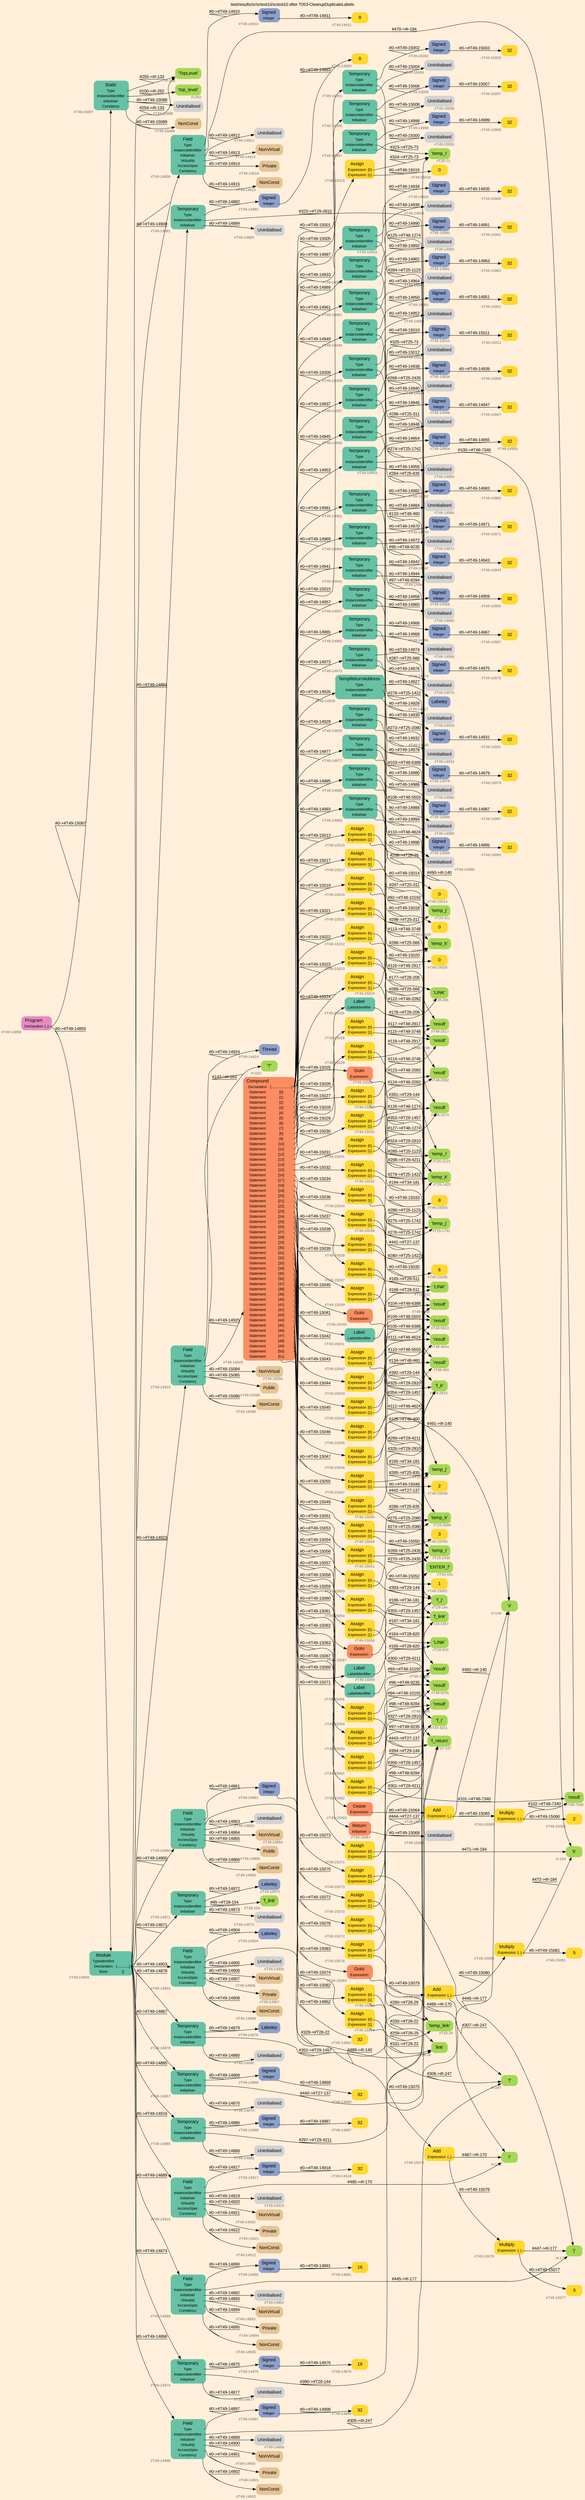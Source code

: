 digraph "test/results/sr/sctest10/sctest10 after T053-CleanupDuplicateLabels" {
label = "test/results/sr/sctest10/sctest10 after T053-CleanupDuplicateLabels"
labelloc = t
graph [
    rankdir = "LR"
    ranksep = 0.3
    bgcolor = antiquewhite1
    color = black
    fontcolor = black
    fontname = "Arial"
];
node [
    fontname = "Arial"
];
edge [
    fontname = "Arial"
];

// -------------------- node figure --------------------
// -------- block #T49-14858 ----------
"#T49-14858" [
    fillcolor = "/set28/4"
    xlabel = "#T49-14858"
    fontsize = "12"
    fontcolor = grey40
    shape = "plaintext"
    label = <<TABLE BORDER="0" CELLBORDER="0" CELLSPACING="0">
     <TR><TD><FONT COLOR="black" POINT-SIZE="15">Program</FONT></TD></TR>
     <TR><TD><FONT COLOR="black" POINT-SIZE="12">Declaration</FONT></TD><TD PORT="port0"><FONT COLOR="black" POINT-SIZE="12">{..}</FONT></TD></TR>
    </TABLE>>
    style = "rounded,filled"
];

// -------- block #T49-14859 ----------
"#T49-14859" [
    fillcolor = "/set28/1"
    xlabel = "#T49-14859"
    fontsize = "12"
    fontcolor = grey40
    shape = "plaintext"
    label = <<TABLE BORDER="0" CELLBORDER="0" CELLSPACING="0">
     <TR><TD><FONT COLOR="black" POINT-SIZE="15">Module</FONT></TD></TR>
     <TR><TD><FONT COLOR="black" POINT-SIZE="12">TypeIdentifier</FONT></TD><TD PORT="port0"></TD></TR>
     <TR><TD><FONT COLOR="black" POINT-SIZE="12">Declaration</FONT></TD><TD PORT="port1"><FONT COLOR="black" POINT-SIZE="12">{.............}</FONT></TD></TR>
     <TR><TD><FONT COLOR="black" POINT-SIZE="12">Base</FONT></TD><TD PORT="port2"><FONT COLOR="black" POINT-SIZE="12">{}</FONT></TD></TR>
    </TABLE>>
    style = "rounded,filled"
];

// -------- block #I-133 ----------
"#I-133" [
    fillcolor = "/set28/5"
    xlabel = "#I-133"
    fontsize = "12"
    fontcolor = grey40
    shape = "plaintext"
    label = <<TABLE BORDER="0" CELLBORDER="0" CELLSPACING="0">
     <TR><TD><FONT COLOR="black" POINT-SIZE="15">'TopLevel'</FONT></TD></TR>
    </TABLE>>
    style = "rounded,filled"
];

// -------- block #T49-14860 ----------
"#T49-14860" [
    fillcolor = "/set28/1"
    xlabel = "#T49-14860"
    fontsize = "12"
    fontcolor = grey40
    shape = "plaintext"
    label = <<TABLE BORDER="0" CELLBORDER="0" CELLSPACING="0">
     <TR><TD><FONT COLOR="black" POINT-SIZE="15">Field</FONT></TD></TR>
     <TR><TD><FONT COLOR="black" POINT-SIZE="12">Type</FONT></TD><TD PORT="port0"></TD></TR>
     <TR><TD><FONT COLOR="black" POINT-SIZE="12">InstanceIdentifier</FONT></TD><TD PORT="port1"></TD></TR>
     <TR><TD><FONT COLOR="black" POINT-SIZE="12">Initialiser</FONT></TD><TD PORT="port2"></TD></TR>
     <TR><TD><FONT COLOR="black" POINT-SIZE="12">Virtuality</FONT></TD><TD PORT="port3"></TD></TR>
     <TR><TD><FONT COLOR="black" POINT-SIZE="12">AccessSpec</FONT></TD><TD PORT="port4"></TD></TR>
     <TR><TD><FONT COLOR="black" POINT-SIZE="12">Constancy</FONT></TD><TD PORT="port5"></TD></TR>
    </TABLE>>
    style = "rounded,filled"
];

// -------- block #T49-14861 ----------
"#T49-14861" [
    fillcolor = "/set28/3"
    xlabel = "#T49-14861"
    fontsize = "12"
    fontcolor = grey40
    shape = "plaintext"
    label = <<TABLE BORDER="0" CELLBORDER="0" CELLSPACING="0">
     <TR><TD><FONT COLOR="black" POINT-SIZE="15">Signed</FONT></TD></TR>
     <TR><TD><FONT COLOR="black" POINT-SIZE="12">Integer</FONT></TD><TD PORT="port0"></TD></TR>
    </TABLE>>
    style = "rounded,filled"
];

// -------- block #T49-14862 ----------
"#T49-14862" [
    fillcolor = "/set28/6"
    xlabel = "#T49-14862"
    fontsize = "12"
    fontcolor = grey40
    shape = "plaintext"
    label = <<TABLE BORDER="0" CELLBORDER="0" CELLSPACING="0">
     <TR><TD><FONT COLOR="black" POINT-SIZE="15">32</FONT></TD></TR>
    </TABLE>>
    style = "rounded,filled"
];

// -------- block #I-140 ----------
"#I-140" [
    fillcolor = "/set28/5"
    xlabel = "#I-140"
    fontsize = "12"
    fontcolor = grey40
    shape = "plaintext"
    label = <<TABLE BORDER="0" CELLBORDER="0" CELLSPACING="0">
     <TR><TD><FONT COLOR="black" POINT-SIZE="15">'x'</FONT></TD></TR>
    </TABLE>>
    style = "rounded,filled"
];

// -------- block #T49-14863 ----------
"#T49-14863" [
    xlabel = "#T49-14863"
    fontsize = "12"
    fontcolor = grey40
    shape = "plaintext"
    label = <<TABLE BORDER="0" CELLBORDER="0" CELLSPACING="0">
     <TR><TD><FONT COLOR="black" POINT-SIZE="15">Uninitialised</FONT></TD></TR>
    </TABLE>>
    style = "rounded,filled"
];

// -------- block #T49-14864 ----------
"#T49-14864" [
    fillcolor = "/set28/7"
    xlabel = "#T49-14864"
    fontsize = "12"
    fontcolor = grey40
    shape = "plaintext"
    label = <<TABLE BORDER="0" CELLBORDER="0" CELLSPACING="0">
     <TR><TD><FONT COLOR="black" POINT-SIZE="15">NonVirtual</FONT></TD></TR>
    </TABLE>>
    style = "rounded,filled"
];

// -------- block #T49-14865 ----------
"#T49-14865" [
    fillcolor = "/set28/7"
    xlabel = "#T49-14865"
    fontsize = "12"
    fontcolor = grey40
    shape = "plaintext"
    label = <<TABLE BORDER="0" CELLBORDER="0" CELLSPACING="0">
     <TR><TD><FONT COLOR="black" POINT-SIZE="15">Public</FONT></TD></TR>
    </TABLE>>
    style = "rounded,filled"
];

// -------- block #T49-14866 ----------
"#T49-14866" [
    fillcolor = "/set28/7"
    xlabel = "#T49-14866"
    fontsize = "12"
    fontcolor = grey40
    shape = "plaintext"
    label = <<TABLE BORDER="0" CELLBORDER="0" CELLSPACING="0">
     <TR><TD><FONT COLOR="black" POINT-SIZE="15">NonConst</FONT></TD></TR>
    </TABLE>>
    style = "rounded,filled"
];

// -------- block #T49-14867 ----------
"#T49-14867" [
    fillcolor = "/set28/1"
    xlabel = "#T49-14867"
    fontsize = "12"
    fontcolor = grey40
    shape = "plaintext"
    label = <<TABLE BORDER="0" CELLBORDER="0" CELLSPACING="0">
     <TR><TD><FONT COLOR="black" POINT-SIZE="15">Temporary</FONT></TD></TR>
     <TR><TD><FONT COLOR="black" POINT-SIZE="12">Type</FONT></TD><TD PORT="port0"></TD></TR>
     <TR><TD><FONT COLOR="black" POINT-SIZE="12">InstanceIdentifier</FONT></TD><TD PORT="port1"></TD></TR>
     <TR><TD><FONT COLOR="black" POINT-SIZE="12">Initialiser</FONT></TD><TD PORT="port2"></TD></TR>
    </TABLE>>
    style = "rounded,filled"
];

// -------- block #T49-14868 ----------
"#T49-14868" [
    fillcolor = "/set28/3"
    xlabel = "#T49-14868"
    fontsize = "12"
    fontcolor = grey40
    shape = "plaintext"
    label = <<TABLE BORDER="0" CELLBORDER="0" CELLSPACING="0">
     <TR><TD><FONT COLOR="black" POINT-SIZE="15">Signed</FONT></TD></TR>
     <TR><TD><FONT COLOR="black" POINT-SIZE="12">Integer</FONT></TD><TD PORT="port0"></TD></TR>
    </TABLE>>
    style = "rounded,filled"
];

// -------- block #T49-14869 ----------
"#T49-14869" [
    fillcolor = "/set28/6"
    xlabel = "#T49-14869"
    fontsize = "12"
    fontcolor = grey40
    shape = "plaintext"
    label = <<TABLE BORDER="0" CELLBORDER="0" CELLSPACING="0">
     <TR><TD><FONT COLOR="black" POINT-SIZE="15">32</FONT></TD></TR>
    </TABLE>>
    style = "rounded,filled"
];

// -------- block #T27-137 ----------
"#T27-137" [
    fillcolor = "/set28/5"
    xlabel = "#T27-137"
    fontsize = "12"
    fontcolor = grey40
    shape = "plaintext"
    label = <<TABLE BORDER="0" CELLBORDER="0" CELLSPACING="0">
     <TR><TD><FONT COLOR="black" POINT-SIZE="15">'f_return'</FONT></TD></TR>
    </TABLE>>
    style = "rounded,filled"
];

// -------- block #T49-14870 ----------
"#T49-14870" [
    xlabel = "#T49-14870"
    fontsize = "12"
    fontcolor = grey40
    shape = "plaintext"
    label = <<TABLE BORDER="0" CELLBORDER="0" CELLSPACING="0">
     <TR><TD><FONT COLOR="black" POINT-SIZE="15">Uninitialised</FONT></TD></TR>
    </TABLE>>
    style = "rounded,filled"
];

// -------- block #T49-14871 ----------
"#T49-14871" [
    fillcolor = "/set28/1"
    xlabel = "#T49-14871"
    fontsize = "12"
    fontcolor = grey40
    shape = "plaintext"
    label = <<TABLE BORDER="0" CELLBORDER="0" CELLSPACING="0">
     <TR><TD><FONT COLOR="black" POINT-SIZE="15">Temporary</FONT></TD></TR>
     <TR><TD><FONT COLOR="black" POINT-SIZE="12">Type</FONT></TD><TD PORT="port0"></TD></TR>
     <TR><TD><FONT COLOR="black" POINT-SIZE="12">InstanceIdentifier</FONT></TD><TD PORT="port1"></TD></TR>
     <TR><TD><FONT COLOR="black" POINT-SIZE="12">Initialiser</FONT></TD><TD PORT="port2"></TD></TR>
    </TABLE>>
    style = "rounded,filled"
];

// -------- block #T49-14872 ----------
"#T49-14872" [
    fillcolor = "/set28/3"
    xlabel = "#T49-14872"
    fontsize = "12"
    fontcolor = grey40
    shape = "plaintext"
    label = <<TABLE BORDER="0" CELLBORDER="0" CELLSPACING="0">
     <TR><TD><FONT COLOR="black" POINT-SIZE="15">Labeley</FONT></TD></TR>
    </TABLE>>
    style = "rounded,filled"
];

// -------- block #T28-154 ----------
"#T28-154" [
    fillcolor = "/set28/5"
    xlabel = "#T28-154"
    fontsize = "12"
    fontcolor = grey40
    shape = "plaintext"
    label = <<TABLE BORDER="0" CELLBORDER="0" CELLSPACING="0">
     <TR><TD><FONT COLOR="black" POINT-SIZE="15">'f_link'</FONT></TD></TR>
    </TABLE>>
    style = "rounded,filled"
];

// -------- block #T49-14873 ----------
"#T49-14873" [
    xlabel = "#T49-14873"
    fontsize = "12"
    fontcolor = grey40
    shape = "plaintext"
    label = <<TABLE BORDER="0" CELLBORDER="0" CELLSPACING="0">
     <TR><TD><FONT COLOR="black" POINT-SIZE="15">Uninitialised</FONT></TD></TR>
    </TABLE>>
    style = "rounded,filled"
];

// -------- block #T49-14874 ----------
"#T49-14874" [
    fillcolor = "/set28/1"
    xlabel = "#T49-14874"
    fontsize = "12"
    fontcolor = grey40
    shape = "plaintext"
    label = <<TABLE BORDER="0" CELLBORDER="0" CELLSPACING="0">
     <TR><TD><FONT COLOR="black" POINT-SIZE="15">Temporary</FONT></TD></TR>
     <TR><TD><FONT COLOR="black" POINT-SIZE="12">Type</FONT></TD><TD PORT="port0"></TD></TR>
     <TR><TD><FONT COLOR="black" POINT-SIZE="12">InstanceIdentifier</FONT></TD><TD PORT="port1"></TD></TR>
     <TR><TD><FONT COLOR="black" POINT-SIZE="12">Initialiser</FONT></TD><TD PORT="port2"></TD></TR>
    </TABLE>>
    style = "rounded,filled"
];

// -------- block #T49-14875 ----------
"#T49-14875" [
    fillcolor = "/set28/3"
    xlabel = "#T49-14875"
    fontsize = "12"
    fontcolor = grey40
    shape = "plaintext"
    label = <<TABLE BORDER="0" CELLBORDER="0" CELLSPACING="0">
     <TR><TD><FONT COLOR="black" POINT-SIZE="15">Signed</FONT></TD></TR>
     <TR><TD><FONT COLOR="black" POINT-SIZE="12">Integer</FONT></TD><TD PORT="port0"></TD></TR>
    </TABLE>>
    style = "rounded,filled"
];

// -------- block #T49-14876 ----------
"#T49-14876" [
    fillcolor = "/set28/6"
    xlabel = "#T49-14876"
    fontsize = "12"
    fontcolor = grey40
    shape = "plaintext"
    label = <<TABLE BORDER="0" CELLBORDER="0" CELLSPACING="0">
     <TR><TD><FONT COLOR="black" POINT-SIZE="15">16</FONT></TD></TR>
    </TABLE>>
    style = "rounded,filled"
];

// -------- block #T29-144 ----------
"#T29-144" [
    fillcolor = "/set28/5"
    xlabel = "#T29-144"
    fontsize = "12"
    fontcolor = grey40
    shape = "plaintext"
    label = <<TABLE BORDER="0" CELLBORDER="0" CELLSPACING="0">
     <TR><TD><FONT COLOR="black" POINT-SIZE="15">'f_j'</FONT></TD></TR>
    </TABLE>>
    style = "rounded,filled"
];

// -------- block #T49-14877 ----------
"#T49-14877" [
    xlabel = "#T49-14877"
    fontsize = "12"
    fontcolor = grey40
    shape = "plaintext"
    label = <<TABLE BORDER="0" CELLBORDER="0" CELLSPACING="0">
     <TR><TD><FONT COLOR="black" POINT-SIZE="15">Uninitialised</FONT></TD></TR>
    </TABLE>>
    style = "rounded,filled"
];

// -------- block #T49-14878 ----------
"#T49-14878" [
    fillcolor = "/set28/1"
    xlabel = "#T49-14878"
    fontsize = "12"
    fontcolor = grey40
    shape = "plaintext"
    label = <<TABLE BORDER="0" CELLBORDER="0" CELLSPACING="0">
     <TR><TD><FONT COLOR="black" POINT-SIZE="15">Temporary</FONT></TD></TR>
     <TR><TD><FONT COLOR="black" POINT-SIZE="12">Type</FONT></TD><TD PORT="port0"></TD></TR>
     <TR><TD><FONT COLOR="black" POINT-SIZE="12">InstanceIdentifier</FONT></TD><TD PORT="port1"></TD></TR>
     <TR><TD><FONT COLOR="black" POINT-SIZE="12">Initialiser</FONT></TD><TD PORT="port2"></TD></TR>
    </TABLE>>
    style = "rounded,filled"
];

// -------- block #T49-14879 ----------
"#T49-14879" [
    fillcolor = "/set28/3"
    xlabel = "#T49-14879"
    fontsize = "12"
    fontcolor = grey40
    shape = "plaintext"
    label = <<TABLE BORDER="0" CELLBORDER="0" CELLSPACING="0">
     <TR><TD><FONT COLOR="black" POINT-SIZE="15">Labeley</FONT></TD></TR>
    </TABLE>>
    style = "rounded,filled"
];

// -------- block #T29-1457 ----------
"#T29-1457" [
    fillcolor = "/set28/5"
    xlabel = "#T29-1457"
    fontsize = "12"
    fontcolor = grey40
    shape = "plaintext"
    label = <<TABLE BORDER="0" CELLBORDER="0" CELLSPACING="0">
     <TR><TD><FONT COLOR="black" POINT-SIZE="15">'f_link'</FONT></TD></TR>
    </TABLE>>
    style = "rounded,filled"
];

// -------- block #T49-14880 ----------
"#T49-14880" [
    xlabel = "#T49-14880"
    fontsize = "12"
    fontcolor = grey40
    shape = "plaintext"
    label = <<TABLE BORDER="0" CELLBORDER="0" CELLSPACING="0">
     <TR><TD><FONT COLOR="black" POINT-SIZE="15">Uninitialised</FONT></TD></TR>
    </TABLE>>
    style = "rounded,filled"
];

// -------- block #T49-14881 ----------
"#T49-14881" [
    fillcolor = "/set28/1"
    xlabel = "#T49-14881"
    fontsize = "12"
    fontcolor = grey40
    shape = "plaintext"
    label = <<TABLE BORDER="0" CELLBORDER="0" CELLSPACING="0">
     <TR><TD><FONT COLOR="black" POINT-SIZE="15">Temporary</FONT></TD></TR>
     <TR><TD><FONT COLOR="black" POINT-SIZE="12">Type</FONT></TD><TD PORT="port0"></TD></TR>
     <TR><TD><FONT COLOR="black" POINT-SIZE="12">InstanceIdentifier</FONT></TD><TD PORT="port1"></TD></TR>
     <TR><TD><FONT COLOR="black" POINT-SIZE="12">Initialiser</FONT></TD><TD PORT="port2"></TD></TR>
    </TABLE>>
    style = "rounded,filled"
];

// -------- block #T49-14882 ----------
"#T49-14882" [
    fillcolor = "/set28/3"
    xlabel = "#T49-14882"
    fontsize = "12"
    fontcolor = grey40
    shape = "plaintext"
    label = <<TABLE BORDER="0" CELLBORDER="0" CELLSPACING="0">
     <TR><TD><FONT COLOR="black" POINT-SIZE="15">Signed</FONT></TD></TR>
     <TR><TD><FONT COLOR="black" POINT-SIZE="12">Integer</FONT></TD><TD PORT="port0"></TD></TR>
    </TABLE>>
    style = "rounded,filled"
];

// -------- block #T49-14883 ----------
"#T49-14883" [
    fillcolor = "/set28/6"
    xlabel = "#T49-14883"
    fontsize = "12"
    fontcolor = grey40
    shape = "plaintext"
    label = <<TABLE BORDER="0" CELLBORDER="0" CELLSPACING="0">
     <TR><TD><FONT COLOR="black" POINT-SIZE="15">8</FONT></TD></TR>
    </TABLE>>
    style = "rounded,filled"
];

// -------- block #T29-2810 ----------
"#T29-2810" [
    fillcolor = "/set28/5"
    xlabel = "#T29-2810"
    fontsize = "12"
    fontcolor = grey40
    shape = "plaintext"
    label = <<TABLE BORDER="0" CELLBORDER="0" CELLSPACING="0">
     <TR><TD><FONT COLOR="black" POINT-SIZE="15">'f_k'</FONT></TD></TR>
    </TABLE>>
    style = "rounded,filled"
];

// -------- block #T49-14884 ----------
"#T49-14884" [
    xlabel = "#T49-14884"
    fontsize = "12"
    fontcolor = grey40
    shape = "plaintext"
    label = <<TABLE BORDER="0" CELLBORDER="0" CELLSPACING="0">
     <TR><TD><FONT COLOR="black" POINT-SIZE="15">Uninitialised</FONT></TD></TR>
    </TABLE>>
    style = "rounded,filled"
];

// -------- block #T49-14885 ----------
"#T49-14885" [
    fillcolor = "/set28/1"
    xlabel = "#T49-14885"
    fontsize = "12"
    fontcolor = grey40
    shape = "plaintext"
    label = <<TABLE BORDER="0" CELLBORDER="0" CELLSPACING="0">
     <TR><TD><FONT COLOR="black" POINT-SIZE="15">Temporary</FONT></TD></TR>
     <TR><TD><FONT COLOR="black" POINT-SIZE="12">Type</FONT></TD><TD PORT="port0"></TD></TR>
     <TR><TD><FONT COLOR="black" POINT-SIZE="12">InstanceIdentifier</FONT></TD><TD PORT="port1"></TD></TR>
     <TR><TD><FONT COLOR="black" POINT-SIZE="12">Initialiser</FONT></TD><TD PORT="port2"></TD></TR>
    </TABLE>>
    style = "rounded,filled"
];

// -------- block #T49-14886 ----------
"#T49-14886" [
    fillcolor = "/set28/3"
    xlabel = "#T49-14886"
    fontsize = "12"
    fontcolor = grey40
    shape = "plaintext"
    label = <<TABLE BORDER="0" CELLBORDER="0" CELLSPACING="0">
     <TR><TD><FONT COLOR="black" POINT-SIZE="15">Signed</FONT></TD></TR>
     <TR><TD><FONT COLOR="black" POINT-SIZE="12">Integer</FONT></TD><TD PORT="port0"></TD></TR>
    </TABLE>>
    style = "rounded,filled"
];

// -------- block #T49-14887 ----------
"#T49-14887" [
    fillcolor = "/set28/6"
    xlabel = "#T49-14887"
    fontsize = "12"
    fontcolor = grey40
    shape = "plaintext"
    label = <<TABLE BORDER="0" CELLBORDER="0" CELLSPACING="0">
     <TR><TD><FONT COLOR="black" POINT-SIZE="15">32</FONT></TD></TR>
    </TABLE>>
    style = "rounded,filled"
];

// -------- block #T29-4211 ----------
"#T29-4211" [
    fillcolor = "/set28/5"
    xlabel = "#T29-4211"
    fontsize = "12"
    fontcolor = grey40
    shape = "plaintext"
    label = <<TABLE BORDER="0" CELLBORDER="0" CELLSPACING="0">
     <TR><TD><FONT COLOR="black" POINT-SIZE="15">'f_i'</FONT></TD></TR>
    </TABLE>>
    style = "rounded,filled"
];

// -------- block #T49-14888 ----------
"#T49-14888" [
    xlabel = "#T49-14888"
    fontsize = "12"
    fontcolor = grey40
    shape = "plaintext"
    label = <<TABLE BORDER="0" CELLBORDER="0" CELLSPACING="0">
     <TR><TD><FONT COLOR="black" POINT-SIZE="15">Uninitialised</FONT></TD></TR>
    </TABLE>>
    style = "rounded,filled"
];

// -------- block #T49-14889 ----------
"#T49-14889" [
    fillcolor = "/set28/1"
    xlabel = "#T49-14889"
    fontsize = "12"
    fontcolor = grey40
    shape = "plaintext"
    label = <<TABLE BORDER="0" CELLBORDER="0" CELLSPACING="0">
     <TR><TD><FONT COLOR="black" POINT-SIZE="15">Field</FONT></TD></TR>
     <TR><TD><FONT COLOR="black" POINT-SIZE="12">Type</FONT></TD><TD PORT="port0"></TD></TR>
     <TR><TD><FONT COLOR="black" POINT-SIZE="12">InstanceIdentifier</FONT></TD><TD PORT="port1"></TD></TR>
     <TR><TD><FONT COLOR="black" POINT-SIZE="12">Initialiser</FONT></TD><TD PORT="port2"></TD></TR>
     <TR><TD><FONT COLOR="black" POINT-SIZE="12">Virtuality</FONT></TD><TD PORT="port3"></TD></TR>
     <TR><TD><FONT COLOR="black" POINT-SIZE="12">AccessSpec</FONT></TD><TD PORT="port4"></TD></TR>
     <TR><TD><FONT COLOR="black" POINT-SIZE="12">Constancy</FONT></TD><TD PORT="port5"></TD></TR>
    </TABLE>>
    style = "rounded,filled"
];

// -------- block #T49-14890 ----------
"#T49-14890" [
    fillcolor = "/set28/3"
    xlabel = "#T49-14890"
    fontsize = "12"
    fontcolor = grey40
    shape = "plaintext"
    label = <<TABLE BORDER="0" CELLBORDER="0" CELLSPACING="0">
     <TR><TD><FONT COLOR="black" POINT-SIZE="15">Signed</FONT></TD></TR>
     <TR><TD><FONT COLOR="black" POINT-SIZE="12">Integer</FONT></TD><TD PORT="port0"></TD></TR>
    </TABLE>>
    style = "rounded,filled"
];

// -------- block #T49-14891 ----------
"#T49-14891" [
    fillcolor = "/set28/6"
    xlabel = "#T49-14891"
    fontsize = "12"
    fontcolor = grey40
    shape = "plaintext"
    label = <<TABLE BORDER="0" CELLBORDER="0" CELLSPACING="0">
     <TR><TD><FONT COLOR="black" POINT-SIZE="15">16</FONT></TD></TR>
    </TABLE>>
    style = "rounded,filled"
];

// -------- block #I-177 ----------
"#I-177" [
    fillcolor = "/set28/5"
    xlabel = "#I-177"
    fontsize = "12"
    fontcolor = grey40
    shape = "plaintext"
    label = <<TABLE BORDER="0" CELLBORDER="0" CELLSPACING="0">
     <TR><TD><FONT COLOR="black" POINT-SIZE="15">'j'</FONT></TD></TR>
    </TABLE>>
    style = "rounded,filled"
];

// -------- block #T49-14892 ----------
"#T49-14892" [
    xlabel = "#T49-14892"
    fontsize = "12"
    fontcolor = grey40
    shape = "plaintext"
    label = <<TABLE BORDER="0" CELLBORDER="0" CELLSPACING="0">
     <TR><TD><FONT COLOR="black" POINT-SIZE="15">Uninitialised</FONT></TD></TR>
    </TABLE>>
    style = "rounded,filled"
];

// -------- block #T49-14893 ----------
"#T49-14893" [
    fillcolor = "/set28/7"
    xlabel = "#T49-14893"
    fontsize = "12"
    fontcolor = grey40
    shape = "plaintext"
    label = <<TABLE BORDER="0" CELLBORDER="0" CELLSPACING="0">
     <TR><TD><FONT COLOR="black" POINT-SIZE="15">NonVirtual</FONT></TD></TR>
    </TABLE>>
    style = "rounded,filled"
];

// -------- block #T49-14894 ----------
"#T49-14894" [
    fillcolor = "/set28/7"
    xlabel = "#T49-14894"
    fontsize = "12"
    fontcolor = grey40
    shape = "plaintext"
    label = <<TABLE BORDER="0" CELLBORDER="0" CELLSPACING="0">
     <TR><TD><FONT COLOR="black" POINT-SIZE="15">Private</FONT></TD></TR>
    </TABLE>>
    style = "rounded,filled"
];

// -------- block #T49-14895 ----------
"#T49-14895" [
    fillcolor = "/set28/7"
    xlabel = "#T49-14895"
    fontsize = "12"
    fontcolor = grey40
    shape = "plaintext"
    label = <<TABLE BORDER="0" CELLBORDER="0" CELLSPACING="0">
     <TR><TD><FONT COLOR="black" POINT-SIZE="15">NonConst</FONT></TD></TR>
    </TABLE>>
    style = "rounded,filled"
];

// -------- block #T49-14896 ----------
"#T49-14896" [
    fillcolor = "/set28/1"
    xlabel = "#T49-14896"
    fontsize = "12"
    fontcolor = grey40
    shape = "plaintext"
    label = <<TABLE BORDER="0" CELLBORDER="0" CELLSPACING="0">
     <TR><TD><FONT COLOR="black" POINT-SIZE="15">Field</FONT></TD></TR>
     <TR><TD><FONT COLOR="black" POINT-SIZE="12">Type</FONT></TD><TD PORT="port0"></TD></TR>
     <TR><TD><FONT COLOR="black" POINT-SIZE="12">InstanceIdentifier</FONT></TD><TD PORT="port1"></TD></TR>
     <TR><TD><FONT COLOR="black" POINT-SIZE="12">Initialiser</FONT></TD><TD PORT="port2"></TD></TR>
     <TR><TD><FONT COLOR="black" POINT-SIZE="12">Virtuality</FONT></TD><TD PORT="port3"></TD></TR>
     <TR><TD><FONT COLOR="black" POINT-SIZE="12">AccessSpec</FONT></TD><TD PORT="port4"></TD></TR>
     <TR><TD><FONT COLOR="black" POINT-SIZE="12">Constancy</FONT></TD><TD PORT="port5"></TD></TR>
    </TABLE>>
    style = "rounded,filled"
];

// -------- block #T49-14897 ----------
"#T49-14897" [
    fillcolor = "/set28/3"
    xlabel = "#T49-14897"
    fontsize = "12"
    fontcolor = grey40
    shape = "plaintext"
    label = <<TABLE BORDER="0" CELLBORDER="0" CELLSPACING="0">
     <TR><TD><FONT COLOR="black" POINT-SIZE="15">Signed</FONT></TD></TR>
     <TR><TD><FONT COLOR="black" POINT-SIZE="12">Integer</FONT></TD><TD PORT="port0"></TD></TR>
    </TABLE>>
    style = "rounded,filled"
];

// -------- block #T49-14898 ----------
"#T49-14898" [
    fillcolor = "/set28/6"
    xlabel = "#T49-14898"
    fontsize = "12"
    fontcolor = grey40
    shape = "plaintext"
    label = <<TABLE BORDER="0" CELLBORDER="0" CELLSPACING="0">
     <TR><TD><FONT COLOR="black" POINT-SIZE="15">32</FONT></TD></TR>
    </TABLE>>
    style = "rounded,filled"
];

// -------- block #I-247 ----------
"#I-247" [
    fillcolor = "/set28/5"
    xlabel = "#I-247"
    fontsize = "12"
    fontcolor = grey40
    shape = "plaintext"
    label = <<TABLE BORDER="0" CELLBORDER="0" CELLSPACING="0">
     <TR><TD><FONT COLOR="black" POINT-SIZE="15">'t'</FONT></TD></TR>
    </TABLE>>
    style = "rounded,filled"
];

// -------- block #T49-14899 ----------
"#T49-14899" [
    xlabel = "#T49-14899"
    fontsize = "12"
    fontcolor = grey40
    shape = "plaintext"
    label = <<TABLE BORDER="0" CELLBORDER="0" CELLSPACING="0">
     <TR><TD><FONT COLOR="black" POINT-SIZE="15">Uninitialised</FONT></TD></TR>
    </TABLE>>
    style = "rounded,filled"
];

// -------- block #T49-14900 ----------
"#T49-14900" [
    fillcolor = "/set28/7"
    xlabel = "#T49-14900"
    fontsize = "12"
    fontcolor = grey40
    shape = "plaintext"
    label = <<TABLE BORDER="0" CELLBORDER="0" CELLSPACING="0">
     <TR><TD><FONT COLOR="black" POINT-SIZE="15">NonVirtual</FONT></TD></TR>
    </TABLE>>
    style = "rounded,filled"
];

// -------- block #T49-14901 ----------
"#T49-14901" [
    fillcolor = "/set28/7"
    xlabel = "#T49-14901"
    fontsize = "12"
    fontcolor = grey40
    shape = "plaintext"
    label = <<TABLE BORDER="0" CELLBORDER="0" CELLSPACING="0">
     <TR><TD><FONT COLOR="black" POINT-SIZE="15">Private</FONT></TD></TR>
    </TABLE>>
    style = "rounded,filled"
];

// -------- block #T49-14902 ----------
"#T49-14902" [
    fillcolor = "/set28/7"
    xlabel = "#T49-14902"
    fontsize = "12"
    fontcolor = grey40
    shape = "plaintext"
    label = <<TABLE BORDER="0" CELLBORDER="0" CELLSPACING="0">
     <TR><TD><FONT COLOR="black" POINT-SIZE="15">NonConst</FONT></TD></TR>
    </TABLE>>
    style = "rounded,filled"
];

// -------- block #T49-14903 ----------
"#T49-14903" [
    fillcolor = "/set28/1"
    xlabel = "#T49-14903"
    fontsize = "12"
    fontcolor = grey40
    shape = "plaintext"
    label = <<TABLE BORDER="0" CELLBORDER="0" CELLSPACING="0">
     <TR><TD><FONT COLOR="black" POINT-SIZE="15">Field</FONT></TD></TR>
     <TR><TD><FONT COLOR="black" POINT-SIZE="12">Type</FONT></TD><TD PORT="port0"></TD></TR>
     <TR><TD><FONT COLOR="black" POINT-SIZE="12">InstanceIdentifier</FONT></TD><TD PORT="port1"></TD></TR>
     <TR><TD><FONT COLOR="black" POINT-SIZE="12">Initialiser</FONT></TD><TD PORT="port2"></TD></TR>
     <TR><TD><FONT COLOR="black" POINT-SIZE="12">Virtuality</FONT></TD><TD PORT="port3"></TD></TR>
     <TR><TD><FONT COLOR="black" POINT-SIZE="12">AccessSpec</FONT></TD><TD PORT="port4"></TD></TR>
     <TR><TD><FONT COLOR="black" POINT-SIZE="12">Constancy</FONT></TD><TD PORT="port5"></TD></TR>
    </TABLE>>
    style = "rounded,filled"
];

// -------- block #T49-14904 ----------
"#T49-14904" [
    fillcolor = "/set28/3"
    xlabel = "#T49-14904"
    fontsize = "12"
    fontcolor = grey40
    shape = "plaintext"
    label = <<TABLE BORDER="0" CELLBORDER="0" CELLSPACING="0">
     <TR><TD><FONT COLOR="black" POINT-SIZE="15">Labeley</FONT></TD></TR>
    </TABLE>>
    style = "rounded,filled"
];

// -------- block #T28-22 ----------
"#T28-22" [
    fillcolor = "/set28/5"
    xlabel = "#T28-22"
    fontsize = "12"
    fontcolor = grey40
    shape = "plaintext"
    label = <<TABLE BORDER="0" CELLBORDER="0" CELLSPACING="0">
     <TR><TD><FONT COLOR="black" POINT-SIZE="15">'link'</FONT></TD></TR>
    </TABLE>>
    style = "rounded,filled"
];

// -------- block #T49-14905 ----------
"#T49-14905" [
    xlabel = "#T49-14905"
    fontsize = "12"
    fontcolor = grey40
    shape = "plaintext"
    label = <<TABLE BORDER="0" CELLBORDER="0" CELLSPACING="0">
     <TR><TD><FONT COLOR="black" POINT-SIZE="15">Uninitialised</FONT></TD></TR>
    </TABLE>>
    style = "rounded,filled"
];

// -------- block #T49-14906 ----------
"#T49-14906" [
    fillcolor = "/set28/7"
    xlabel = "#T49-14906"
    fontsize = "12"
    fontcolor = grey40
    shape = "plaintext"
    label = <<TABLE BORDER="0" CELLBORDER="0" CELLSPACING="0">
     <TR><TD><FONT COLOR="black" POINT-SIZE="15">NonVirtual</FONT></TD></TR>
    </TABLE>>
    style = "rounded,filled"
];

// -------- block #T49-14907 ----------
"#T49-14907" [
    fillcolor = "/set28/7"
    xlabel = "#T49-14907"
    fontsize = "12"
    fontcolor = grey40
    shape = "plaintext"
    label = <<TABLE BORDER="0" CELLBORDER="0" CELLSPACING="0">
     <TR><TD><FONT COLOR="black" POINT-SIZE="15">Private</FONT></TD></TR>
    </TABLE>>
    style = "rounded,filled"
];

// -------- block #T49-14908 ----------
"#T49-14908" [
    fillcolor = "/set28/7"
    xlabel = "#T49-14908"
    fontsize = "12"
    fontcolor = grey40
    shape = "plaintext"
    label = <<TABLE BORDER="0" CELLBORDER="0" CELLSPACING="0">
     <TR><TD><FONT COLOR="black" POINT-SIZE="15">NonConst</FONT></TD></TR>
    </TABLE>>
    style = "rounded,filled"
];

// -------- block #T49-14909 ----------
"#T49-14909" [
    fillcolor = "/set28/1"
    xlabel = "#T49-14909"
    fontsize = "12"
    fontcolor = grey40
    shape = "plaintext"
    label = <<TABLE BORDER="0" CELLBORDER="0" CELLSPACING="0">
     <TR><TD><FONT COLOR="black" POINT-SIZE="15">Field</FONT></TD></TR>
     <TR><TD><FONT COLOR="black" POINT-SIZE="12">Type</FONT></TD><TD PORT="port0"></TD></TR>
     <TR><TD><FONT COLOR="black" POINT-SIZE="12">InstanceIdentifier</FONT></TD><TD PORT="port1"></TD></TR>
     <TR><TD><FONT COLOR="black" POINT-SIZE="12">Initialiser</FONT></TD><TD PORT="port2"></TD></TR>
     <TR><TD><FONT COLOR="black" POINT-SIZE="12">Virtuality</FONT></TD><TD PORT="port3"></TD></TR>
     <TR><TD><FONT COLOR="black" POINT-SIZE="12">AccessSpec</FONT></TD><TD PORT="port4"></TD></TR>
     <TR><TD><FONT COLOR="black" POINT-SIZE="12">Constancy</FONT></TD><TD PORT="port5"></TD></TR>
    </TABLE>>
    style = "rounded,filled"
];

// -------- block #T49-14910 ----------
"#T49-14910" [
    fillcolor = "/set28/3"
    xlabel = "#T49-14910"
    fontsize = "12"
    fontcolor = grey40
    shape = "plaintext"
    label = <<TABLE BORDER="0" CELLBORDER="0" CELLSPACING="0">
     <TR><TD><FONT COLOR="black" POINT-SIZE="15">Signed</FONT></TD></TR>
     <TR><TD><FONT COLOR="black" POINT-SIZE="12">Integer</FONT></TD><TD PORT="port0"></TD></TR>
    </TABLE>>
    style = "rounded,filled"
];

// -------- block #T49-14911 ----------
"#T49-14911" [
    fillcolor = "/set28/6"
    xlabel = "#T49-14911"
    fontsize = "12"
    fontcolor = grey40
    shape = "plaintext"
    label = <<TABLE BORDER="0" CELLBORDER="0" CELLSPACING="0">
     <TR><TD><FONT COLOR="black" POINT-SIZE="15">8</FONT></TD></TR>
    </TABLE>>
    style = "rounded,filled"
];

// -------- block #I-184 ----------
"#I-184" [
    fillcolor = "/set28/5"
    xlabel = "#I-184"
    fontsize = "12"
    fontcolor = grey40
    shape = "plaintext"
    label = <<TABLE BORDER="0" CELLBORDER="0" CELLSPACING="0">
     <TR><TD><FONT COLOR="black" POINT-SIZE="15">'k'</FONT></TD></TR>
    </TABLE>>
    style = "rounded,filled"
];

// -------- block #T49-14912 ----------
"#T49-14912" [
    xlabel = "#T49-14912"
    fontsize = "12"
    fontcolor = grey40
    shape = "plaintext"
    label = <<TABLE BORDER="0" CELLBORDER="0" CELLSPACING="0">
     <TR><TD><FONT COLOR="black" POINT-SIZE="15">Uninitialised</FONT></TD></TR>
    </TABLE>>
    style = "rounded,filled"
];

// -------- block #T49-14913 ----------
"#T49-14913" [
    fillcolor = "/set28/7"
    xlabel = "#T49-14913"
    fontsize = "12"
    fontcolor = grey40
    shape = "plaintext"
    label = <<TABLE BORDER="0" CELLBORDER="0" CELLSPACING="0">
     <TR><TD><FONT COLOR="black" POINT-SIZE="15">NonVirtual</FONT></TD></TR>
    </TABLE>>
    style = "rounded,filled"
];

// -------- block #T49-14914 ----------
"#T49-14914" [
    fillcolor = "/set28/7"
    xlabel = "#T49-14914"
    fontsize = "12"
    fontcolor = grey40
    shape = "plaintext"
    label = <<TABLE BORDER="0" CELLBORDER="0" CELLSPACING="0">
     <TR><TD><FONT COLOR="black" POINT-SIZE="15">Private</FONT></TD></TR>
    </TABLE>>
    style = "rounded,filled"
];

// -------- block #T49-14915 ----------
"#T49-14915" [
    fillcolor = "/set28/7"
    xlabel = "#T49-14915"
    fontsize = "12"
    fontcolor = grey40
    shape = "plaintext"
    label = <<TABLE BORDER="0" CELLBORDER="0" CELLSPACING="0">
     <TR><TD><FONT COLOR="black" POINT-SIZE="15">NonConst</FONT></TD></TR>
    </TABLE>>
    style = "rounded,filled"
];

// -------- block #T49-14916 ----------
"#T49-14916" [
    fillcolor = "/set28/1"
    xlabel = "#T49-14916"
    fontsize = "12"
    fontcolor = grey40
    shape = "plaintext"
    label = <<TABLE BORDER="0" CELLBORDER="0" CELLSPACING="0">
     <TR><TD><FONT COLOR="black" POINT-SIZE="15">Field</FONT></TD></TR>
     <TR><TD><FONT COLOR="black" POINT-SIZE="12">Type</FONT></TD><TD PORT="port0"></TD></TR>
     <TR><TD><FONT COLOR="black" POINT-SIZE="12">InstanceIdentifier</FONT></TD><TD PORT="port1"></TD></TR>
     <TR><TD><FONT COLOR="black" POINT-SIZE="12">Initialiser</FONT></TD><TD PORT="port2"></TD></TR>
     <TR><TD><FONT COLOR="black" POINT-SIZE="12">Virtuality</FONT></TD><TD PORT="port3"></TD></TR>
     <TR><TD><FONT COLOR="black" POINT-SIZE="12">AccessSpec</FONT></TD><TD PORT="port4"></TD></TR>
     <TR><TD><FONT COLOR="black" POINT-SIZE="12">Constancy</FONT></TD><TD PORT="port5"></TD></TR>
    </TABLE>>
    style = "rounded,filled"
];

// -------- block #T49-14917 ----------
"#T49-14917" [
    fillcolor = "/set28/3"
    xlabel = "#T49-14917"
    fontsize = "12"
    fontcolor = grey40
    shape = "plaintext"
    label = <<TABLE BORDER="0" CELLBORDER="0" CELLSPACING="0">
     <TR><TD><FONT COLOR="black" POINT-SIZE="15">Signed</FONT></TD></TR>
     <TR><TD><FONT COLOR="black" POINT-SIZE="12">Integer</FONT></TD><TD PORT="port0"></TD></TR>
    </TABLE>>
    style = "rounded,filled"
];

// -------- block #T49-14918 ----------
"#T49-14918" [
    fillcolor = "/set28/6"
    xlabel = "#T49-14918"
    fontsize = "12"
    fontcolor = grey40
    shape = "plaintext"
    label = <<TABLE BORDER="0" CELLBORDER="0" CELLSPACING="0">
     <TR><TD><FONT COLOR="black" POINT-SIZE="15">32</FONT></TD></TR>
    </TABLE>>
    style = "rounded,filled"
];

// -------- block #I-170 ----------
"#I-170" [
    fillcolor = "/set28/5"
    xlabel = "#I-170"
    fontsize = "12"
    fontcolor = grey40
    shape = "plaintext"
    label = <<TABLE BORDER="0" CELLBORDER="0" CELLSPACING="0">
     <TR><TD><FONT COLOR="black" POINT-SIZE="15">'i'</FONT></TD></TR>
    </TABLE>>
    style = "rounded,filled"
];

// -------- block #T49-14919 ----------
"#T49-14919" [
    xlabel = "#T49-14919"
    fontsize = "12"
    fontcolor = grey40
    shape = "plaintext"
    label = <<TABLE BORDER="0" CELLBORDER="0" CELLSPACING="0">
     <TR><TD><FONT COLOR="black" POINT-SIZE="15">Uninitialised</FONT></TD></TR>
    </TABLE>>
    style = "rounded,filled"
];

// -------- block #T49-14920 ----------
"#T49-14920" [
    fillcolor = "/set28/7"
    xlabel = "#T49-14920"
    fontsize = "12"
    fontcolor = grey40
    shape = "plaintext"
    label = <<TABLE BORDER="0" CELLBORDER="0" CELLSPACING="0">
     <TR><TD><FONT COLOR="black" POINT-SIZE="15">NonVirtual</FONT></TD></TR>
    </TABLE>>
    style = "rounded,filled"
];

// -------- block #T49-14921 ----------
"#T49-14921" [
    fillcolor = "/set28/7"
    xlabel = "#T49-14921"
    fontsize = "12"
    fontcolor = grey40
    shape = "plaintext"
    label = <<TABLE BORDER="0" CELLBORDER="0" CELLSPACING="0">
     <TR><TD><FONT COLOR="black" POINT-SIZE="15">Private</FONT></TD></TR>
    </TABLE>>
    style = "rounded,filled"
];

// -------- block #T49-14922 ----------
"#T49-14922" [
    fillcolor = "/set28/7"
    xlabel = "#T49-14922"
    fontsize = "12"
    fontcolor = grey40
    shape = "plaintext"
    label = <<TABLE BORDER="0" CELLBORDER="0" CELLSPACING="0">
     <TR><TD><FONT COLOR="black" POINT-SIZE="15">NonConst</FONT></TD></TR>
    </TABLE>>
    style = "rounded,filled"
];

// -------- block #T49-14923 ----------
"#T49-14923" [
    fillcolor = "/set28/1"
    xlabel = "#T49-14923"
    fontsize = "12"
    fontcolor = grey40
    shape = "plaintext"
    label = <<TABLE BORDER="0" CELLBORDER="0" CELLSPACING="0">
     <TR><TD><FONT COLOR="black" POINT-SIZE="15">Field</FONT></TD></TR>
     <TR><TD><FONT COLOR="black" POINT-SIZE="12">Type</FONT></TD><TD PORT="port0"></TD></TR>
     <TR><TD><FONT COLOR="black" POINT-SIZE="12">InstanceIdentifier</FONT></TD><TD PORT="port1"></TD></TR>
     <TR><TD><FONT COLOR="black" POINT-SIZE="12">Initialiser</FONT></TD><TD PORT="port2"></TD></TR>
     <TR><TD><FONT COLOR="black" POINT-SIZE="12">Virtuality</FONT></TD><TD PORT="port3"></TD></TR>
     <TR><TD><FONT COLOR="black" POINT-SIZE="12">AccessSpec</FONT></TD><TD PORT="port4"></TD></TR>
     <TR><TD><FONT COLOR="black" POINT-SIZE="12">Constancy</FONT></TD><TD PORT="port5"></TD></TR>
    </TABLE>>
    style = "rounded,filled"
];

// -------- block #T49-14924 ----------
"#T49-14924" [
    fillcolor = "/set28/3"
    xlabel = "#T49-14924"
    fontsize = "12"
    fontcolor = grey40
    shape = "plaintext"
    label = <<TABLE BORDER="0" CELLBORDER="0" CELLSPACING="0">
     <TR><TD><FONT COLOR="black" POINT-SIZE="15">Thread</FONT></TD></TR>
    </TABLE>>
    style = "rounded,filled"
];

// -------- block #I-163 ----------
"#I-163" [
    fillcolor = "/set28/5"
    xlabel = "#I-163"
    fontsize = "12"
    fontcolor = grey40
    shape = "plaintext"
    label = <<TABLE BORDER="0" CELLBORDER="0" CELLSPACING="0">
     <TR><TD><FONT COLOR="black" POINT-SIZE="15">'T'</FONT></TD></TR>
    </TABLE>>
    style = "rounded,filled"
];

// -------- block #T49-14925 ----------
"#T49-14925" [
    fillcolor = "/set28/2"
    xlabel = "#T49-14925"
    fontsize = "12"
    fontcolor = grey40
    shape = "plaintext"
    label = <<TABLE BORDER="0" CELLBORDER="0" CELLSPACING="0">
     <TR><TD><FONT COLOR="black" POINT-SIZE="15">Compound</FONT></TD></TR>
     <TR><TD><FONT COLOR="black" POINT-SIZE="12">Declaration</FONT></TD><TD PORT="port0"><FONT COLOR="black" POINT-SIZE="12">{......................}</FONT></TD></TR>
     <TR><TD><FONT COLOR="black" POINT-SIZE="12">Statement</FONT></TD><TD PORT="port1"><FONT COLOR="black" POINT-SIZE="12">[0]</FONT></TD></TR>
     <TR><TD><FONT COLOR="black" POINT-SIZE="12">Statement</FONT></TD><TD PORT="port2"><FONT COLOR="black" POINT-SIZE="12">[1]</FONT></TD></TR>
     <TR><TD><FONT COLOR="black" POINT-SIZE="12">Statement</FONT></TD><TD PORT="port3"><FONT COLOR="black" POINT-SIZE="12">[2]</FONT></TD></TR>
     <TR><TD><FONT COLOR="black" POINT-SIZE="12">Statement</FONT></TD><TD PORT="port4"><FONT COLOR="black" POINT-SIZE="12">[3]</FONT></TD></TR>
     <TR><TD><FONT COLOR="black" POINT-SIZE="12">Statement</FONT></TD><TD PORT="port5"><FONT COLOR="black" POINT-SIZE="12">[4]</FONT></TD></TR>
     <TR><TD><FONT COLOR="black" POINT-SIZE="12">Statement</FONT></TD><TD PORT="port6"><FONT COLOR="black" POINT-SIZE="12">[5]</FONT></TD></TR>
     <TR><TD><FONT COLOR="black" POINT-SIZE="12">Statement</FONT></TD><TD PORT="port7"><FONT COLOR="black" POINT-SIZE="12">[6]</FONT></TD></TR>
     <TR><TD><FONT COLOR="black" POINT-SIZE="12">Statement</FONT></TD><TD PORT="port8"><FONT COLOR="black" POINT-SIZE="12">[7]</FONT></TD></TR>
     <TR><TD><FONT COLOR="black" POINT-SIZE="12">Statement</FONT></TD><TD PORT="port9"><FONT COLOR="black" POINT-SIZE="12">[8]</FONT></TD></TR>
     <TR><TD><FONT COLOR="black" POINT-SIZE="12">Statement</FONT></TD><TD PORT="port10"><FONT COLOR="black" POINT-SIZE="12">[9]</FONT></TD></TR>
     <TR><TD><FONT COLOR="black" POINT-SIZE="12">Statement</FONT></TD><TD PORT="port11"><FONT COLOR="black" POINT-SIZE="12">[10]</FONT></TD></TR>
     <TR><TD><FONT COLOR="black" POINT-SIZE="12">Statement</FONT></TD><TD PORT="port12"><FONT COLOR="black" POINT-SIZE="12">[11]</FONT></TD></TR>
     <TR><TD><FONT COLOR="black" POINT-SIZE="12">Statement</FONT></TD><TD PORT="port13"><FONT COLOR="black" POINT-SIZE="12">[12]</FONT></TD></TR>
     <TR><TD><FONT COLOR="black" POINT-SIZE="12">Statement</FONT></TD><TD PORT="port14"><FONT COLOR="black" POINT-SIZE="12">[13]</FONT></TD></TR>
     <TR><TD><FONT COLOR="black" POINT-SIZE="12">Statement</FONT></TD><TD PORT="port15"><FONT COLOR="black" POINT-SIZE="12">[14]</FONT></TD></TR>
     <TR><TD><FONT COLOR="black" POINT-SIZE="12">Statement</FONT></TD><TD PORT="port16"><FONT COLOR="black" POINT-SIZE="12">[15]</FONT></TD></TR>
     <TR><TD><FONT COLOR="black" POINT-SIZE="12">Statement</FONT></TD><TD PORT="port17"><FONT COLOR="black" POINT-SIZE="12">[16]</FONT></TD></TR>
     <TR><TD><FONT COLOR="black" POINT-SIZE="12">Statement</FONT></TD><TD PORT="port18"><FONT COLOR="black" POINT-SIZE="12">[17]</FONT></TD></TR>
     <TR><TD><FONT COLOR="black" POINT-SIZE="12">Statement</FONT></TD><TD PORT="port19"><FONT COLOR="black" POINT-SIZE="12">[18]</FONT></TD></TR>
     <TR><TD><FONT COLOR="black" POINT-SIZE="12">Statement</FONT></TD><TD PORT="port20"><FONT COLOR="black" POINT-SIZE="12">[19]</FONT></TD></TR>
     <TR><TD><FONT COLOR="black" POINT-SIZE="12">Statement</FONT></TD><TD PORT="port21"><FONT COLOR="black" POINT-SIZE="12">[20]</FONT></TD></TR>
     <TR><TD><FONT COLOR="black" POINT-SIZE="12">Statement</FONT></TD><TD PORT="port22"><FONT COLOR="black" POINT-SIZE="12">[21]</FONT></TD></TR>
     <TR><TD><FONT COLOR="black" POINT-SIZE="12">Statement</FONT></TD><TD PORT="port23"><FONT COLOR="black" POINT-SIZE="12">[22]</FONT></TD></TR>
     <TR><TD><FONT COLOR="black" POINT-SIZE="12">Statement</FONT></TD><TD PORT="port24"><FONT COLOR="black" POINT-SIZE="12">[23]</FONT></TD></TR>
     <TR><TD><FONT COLOR="black" POINT-SIZE="12">Statement</FONT></TD><TD PORT="port25"><FONT COLOR="black" POINT-SIZE="12">[24]</FONT></TD></TR>
     <TR><TD><FONT COLOR="black" POINT-SIZE="12">Statement</FONT></TD><TD PORT="port26"><FONT COLOR="black" POINT-SIZE="12">[25]</FONT></TD></TR>
     <TR><TD><FONT COLOR="black" POINT-SIZE="12">Statement</FONT></TD><TD PORT="port27"><FONT COLOR="black" POINT-SIZE="12">[26]</FONT></TD></TR>
     <TR><TD><FONT COLOR="black" POINT-SIZE="12">Statement</FONT></TD><TD PORT="port28"><FONT COLOR="black" POINT-SIZE="12">[27]</FONT></TD></TR>
     <TR><TD><FONT COLOR="black" POINT-SIZE="12">Statement</FONT></TD><TD PORT="port29"><FONT COLOR="black" POINT-SIZE="12">[28]</FONT></TD></TR>
     <TR><TD><FONT COLOR="black" POINT-SIZE="12">Statement</FONT></TD><TD PORT="port30"><FONT COLOR="black" POINT-SIZE="12">[29]</FONT></TD></TR>
     <TR><TD><FONT COLOR="black" POINT-SIZE="12">Statement</FONT></TD><TD PORT="port31"><FONT COLOR="black" POINT-SIZE="12">[30]</FONT></TD></TR>
     <TR><TD><FONT COLOR="black" POINT-SIZE="12">Statement</FONT></TD><TD PORT="port32"><FONT COLOR="black" POINT-SIZE="12">[31]</FONT></TD></TR>
     <TR><TD><FONT COLOR="black" POINT-SIZE="12">Statement</FONT></TD><TD PORT="port33"><FONT COLOR="black" POINT-SIZE="12">[32]</FONT></TD></TR>
     <TR><TD><FONT COLOR="black" POINT-SIZE="12">Statement</FONT></TD><TD PORT="port34"><FONT COLOR="black" POINT-SIZE="12">[33]</FONT></TD></TR>
     <TR><TD><FONT COLOR="black" POINT-SIZE="12">Statement</FONT></TD><TD PORT="port35"><FONT COLOR="black" POINT-SIZE="12">[34]</FONT></TD></TR>
     <TR><TD><FONT COLOR="black" POINT-SIZE="12">Statement</FONT></TD><TD PORT="port36"><FONT COLOR="black" POINT-SIZE="12">[35]</FONT></TD></TR>
     <TR><TD><FONT COLOR="black" POINT-SIZE="12">Statement</FONT></TD><TD PORT="port37"><FONT COLOR="black" POINT-SIZE="12">[36]</FONT></TD></TR>
     <TR><TD><FONT COLOR="black" POINT-SIZE="12">Statement</FONT></TD><TD PORT="port38"><FONT COLOR="black" POINT-SIZE="12">[37]</FONT></TD></TR>
     <TR><TD><FONT COLOR="black" POINT-SIZE="12">Statement</FONT></TD><TD PORT="port39"><FONT COLOR="black" POINT-SIZE="12">[38]</FONT></TD></TR>
     <TR><TD><FONT COLOR="black" POINT-SIZE="12">Statement</FONT></TD><TD PORT="port40"><FONT COLOR="black" POINT-SIZE="12">[39]</FONT></TD></TR>
     <TR><TD><FONT COLOR="black" POINT-SIZE="12">Statement</FONT></TD><TD PORT="port41"><FONT COLOR="black" POINT-SIZE="12">[40]</FONT></TD></TR>
     <TR><TD><FONT COLOR="black" POINT-SIZE="12">Statement</FONT></TD><TD PORT="port42"><FONT COLOR="black" POINT-SIZE="12">[41]</FONT></TD></TR>
     <TR><TD><FONT COLOR="black" POINT-SIZE="12">Statement</FONT></TD><TD PORT="port43"><FONT COLOR="black" POINT-SIZE="12">[42]</FONT></TD></TR>
     <TR><TD><FONT COLOR="black" POINT-SIZE="12">Statement</FONT></TD><TD PORT="port44"><FONT COLOR="black" POINT-SIZE="12">[43]</FONT></TD></TR>
     <TR><TD><FONT COLOR="black" POINT-SIZE="12">Statement</FONT></TD><TD PORT="port45"><FONT COLOR="black" POINT-SIZE="12">[44]</FONT></TD></TR>
     <TR><TD><FONT COLOR="black" POINT-SIZE="12">Statement</FONT></TD><TD PORT="port46"><FONT COLOR="black" POINT-SIZE="12">[45]</FONT></TD></TR>
     <TR><TD><FONT COLOR="black" POINT-SIZE="12">Statement</FONT></TD><TD PORT="port47"><FONT COLOR="black" POINT-SIZE="12">[46]</FONT></TD></TR>
     <TR><TD><FONT COLOR="black" POINT-SIZE="12">Statement</FONT></TD><TD PORT="port48"><FONT COLOR="black" POINT-SIZE="12">[47]</FONT></TD></TR>
     <TR><TD><FONT COLOR="black" POINT-SIZE="12">Statement</FONT></TD><TD PORT="port49"><FONT COLOR="black" POINT-SIZE="12">[48]</FONT></TD></TR>
     <TR><TD><FONT COLOR="black" POINT-SIZE="12">Statement</FONT></TD><TD PORT="port50"><FONT COLOR="black" POINT-SIZE="12">[49]</FONT></TD></TR>
     <TR><TD><FONT COLOR="black" POINT-SIZE="12">Statement</FONT></TD><TD PORT="port51"><FONT COLOR="black" POINT-SIZE="12">[50]</FONT></TD></TR>
     <TR><TD><FONT COLOR="black" POINT-SIZE="12">Statement</FONT></TD><TD PORT="port52"><FONT COLOR="black" POINT-SIZE="12">[51]</FONT></TD></TR>
    </TABLE>>
    style = "rounded,filled"
];

// -------- block #T49-14926 ----------
"#T49-14926" [
    fillcolor = "/set28/1"
    xlabel = "#T49-14926"
    fontsize = "12"
    fontcolor = grey40
    shape = "plaintext"
    label = <<TABLE BORDER="0" CELLBORDER="0" CELLSPACING="0">
     <TR><TD><FONT COLOR="black" POINT-SIZE="15">TempReturnAddress</FONT></TD></TR>
     <TR><TD><FONT COLOR="black" POINT-SIZE="12">Type</FONT></TD><TD PORT="port0"></TD></TR>
     <TR><TD><FONT COLOR="black" POINT-SIZE="12">InstanceIdentifier</FONT></TD><TD PORT="port1"></TD></TR>
     <TR><TD><FONT COLOR="black" POINT-SIZE="12">Initialiser</FONT></TD><TD PORT="port2"></TD></TR>
    </TABLE>>
    style = "rounded,filled"
];

// -------- block #T49-14927 ----------
"#T49-14927" [
    fillcolor = "/set28/3"
    xlabel = "#T49-14927"
    fontsize = "12"
    fontcolor = grey40
    shape = "plaintext"
    label = <<TABLE BORDER="0" CELLBORDER="0" CELLSPACING="0">
     <TR><TD><FONT COLOR="black" POINT-SIZE="15">Labeley</FONT></TD></TR>
    </TABLE>>
    style = "rounded,filled"
];

// -------- block #T28-29 ----------
"#T28-29" [
    fillcolor = "/set28/5"
    xlabel = "#T28-29"
    fontsize = "12"
    fontcolor = grey40
    shape = "plaintext"
    label = <<TABLE BORDER="0" CELLBORDER="0" CELLSPACING="0">
     <TR><TD><FONT COLOR="black" POINT-SIZE="15">'temp_link'</FONT></TD></TR>
    </TABLE>>
    style = "rounded,filled"
];

// -------- block #T49-14928 ----------
"#T49-14928" [
    xlabel = "#T49-14928"
    fontsize = "12"
    fontcolor = grey40
    shape = "plaintext"
    label = <<TABLE BORDER="0" CELLBORDER="0" CELLSPACING="0">
     <TR><TD><FONT COLOR="black" POINT-SIZE="15">Uninitialised</FONT></TD></TR>
    </TABLE>>
    style = "rounded,filled"
];

// -------- block #T49-14929 ----------
"#T49-14929" [
    fillcolor = "/set28/1"
    xlabel = "#T49-14929"
    fontsize = "12"
    fontcolor = grey40
    shape = "plaintext"
    label = <<TABLE BORDER="0" CELLBORDER="0" CELLSPACING="0">
     <TR><TD><FONT COLOR="black" POINT-SIZE="15">Temporary</FONT></TD></TR>
     <TR><TD><FONT COLOR="black" POINT-SIZE="12">Type</FONT></TD><TD PORT="port0"></TD></TR>
     <TR><TD><FONT COLOR="black" POINT-SIZE="12">InstanceIdentifier</FONT></TD><TD PORT="port1"></TD></TR>
     <TR><TD><FONT COLOR="black" POINT-SIZE="12">Initialiser</FONT></TD><TD PORT="port2"></TD></TR>
    </TABLE>>
    style = "rounded,filled"
];

// -------- block #T49-14930 ----------
"#T49-14930" [
    fillcolor = "/set28/3"
    xlabel = "#T49-14930"
    fontsize = "12"
    fontcolor = grey40
    shape = "plaintext"
    label = <<TABLE BORDER="0" CELLBORDER="0" CELLSPACING="0">
     <TR><TD><FONT COLOR="black" POINT-SIZE="15">Signed</FONT></TD></TR>
     <TR><TD><FONT COLOR="black" POINT-SIZE="12">Integer</FONT></TD><TD PORT="port0"></TD></TR>
    </TABLE>>
    style = "rounded,filled"
];

// -------- block #T49-14931 ----------
"#T49-14931" [
    fillcolor = "/set28/6"
    xlabel = "#T49-14931"
    fontsize = "12"
    fontcolor = grey40
    shape = "plaintext"
    label = <<TABLE BORDER="0" CELLBORDER="0" CELLSPACING="0">
     <TR><TD><FONT COLOR="black" POINT-SIZE="15">32</FONT></TD></TR>
    </TABLE>>
    style = "rounded,filled"
];

// -------- block #T48-10192 ----------
"#T48-10192" [
    fillcolor = "/set28/5"
    xlabel = "#T48-10192"
    fontsize = "12"
    fontcolor = grey40
    shape = "plaintext"
    label = <<TABLE BORDER="0" CELLBORDER="0" CELLSPACING="0">
     <TR><TD><FONT COLOR="black" POINT-SIZE="15">'result'</FONT></TD></TR>
    </TABLE>>
    style = "rounded,filled"
];

// -------- block #T49-14932 ----------
"#T49-14932" [
    xlabel = "#T49-14932"
    fontsize = "12"
    fontcolor = grey40
    shape = "plaintext"
    label = <<TABLE BORDER="0" CELLBORDER="0" CELLSPACING="0">
     <TR><TD><FONT COLOR="black" POINT-SIZE="15">Uninitialised</FONT></TD></TR>
    </TABLE>>
    style = "rounded,filled"
];

// -------- block #T49-14933 ----------
"#T49-14933" [
    fillcolor = "/set28/1"
    xlabel = "#T49-14933"
    fontsize = "12"
    fontcolor = grey40
    shape = "plaintext"
    label = <<TABLE BORDER="0" CELLBORDER="0" CELLSPACING="0">
     <TR><TD><FONT COLOR="black" POINT-SIZE="15">Temporary</FONT></TD></TR>
     <TR><TD><FONT COLOR="black" POINT-SIZE="12">Type</FONT></TD><TD PORT="port0"></TD></TR>
     <TR><TD><FONT COLOR="black" POINT-SIZE="12">InstanceIdentifier</FONT></TD><TD PORT="port1"></TD></TR>
     <TR><TD><FONT COLOR="black" POINT-SIZE="12">Initialiser</FONT></TD><TD PORT="port2"></TD></TR>
    </TABLE>>
    style = "rounded,filled"
];

// -------- block #T49-14934 ----------
"#T49-14934" [
    fillcolor = "/set28/3"
    xlabel = "#T49-14934"
    fontsize = "12"
    fontcolor = grey40
    shape = "plaintext"
    label = <<TABLE BORDER="0" CELLBORDER="0" CELLSPACING="0">
     <TR><TD><FONT COLOR="black" POINT-SIZE="15">Signed</FONT></TD></TR>
     <TR><TD><FONT COLOR="black" POINT-SIZE="12">Integer</FONT></TD><TD PORT="port0"></TD></TR>
    </TABLE>>
    style = "rounded,filled"
];

// -------- block #T49-14935 ----------
"#T49-14935" [
    fillcolor = "/set28/6"
    xlabel = "#T49-14935"
    fontsize = "12"
    fontcolor = grey40
    shape = "plaintext"
    label = <<TABLE BORDER="0" CELLBORDER="0" CELLSPACING="0">
     <TR><TD><FONT COLOR="black" POINT-SIZE="15">32</FONT></TD></TR>
    </TABLE>>
    style = "rounded,filled"
];

// -------- block #T25-2435 ----------
"#T25-2435" [
    fillcolor = "/set28/5"
    xlabel = "#T25-2435"
    fontsize = "12"
    fontcolor = grey40
    shape = "plaintext"
    label = <<TABLE BORDER="0" CELLBORDER="0" CELLSPACING="0">
     <TR><TD><FONT COLOR="black" POINT-SIZE="15">'temp_i'</FONT></TD></TR>
    </TABLE>>
    style = "rounded,filled"
];

// -------- block #T49-14936 ----------
"#T49-14936" [
    xlabel = "#T49-14936"
    fontsize = "12"
    fontcolor = grey40
    shape = "plaintext"
    label = <<TABLE BORDER="0" CELLBORDER="0" CELLSPACING="0">
     <TR><TD><FONT COLOR="black" POINT-SIZE="15">Uninitialised</FONT></TD></TR>
    </TABLE>>
    style = "rounded,filled"
];

// -------- block #T49-14937 ----------
"#T49-14937" [
    fillcolor = "/set28/1"
    xlabel = "#T49-14937"
    fontsize = "12"
    fontcolor = grey40
    shape = "plaintext"
    label = <<TABLE BORDER="0" CELLBORDER="0" CELLSPACING="0">
     <TR><TD><FONT COLOR="black" POINT-SIZE="15">Temporary</FONT></TD></TR>
     <TR><TD><FONT COLOR="black" POINT-SIZE="12">Type</FONT></TD><TD PORT="port0"></TD></TR>
     <TR><TD><FONT COLOR="black" POINT-SIZE="12">InstanceIdentifier</FONT></TD><TD PORT="port1"></TD></TR>
     <TR><TD><FONT COLOR="black" POINT-SIZE="12">Initialiser</FONT></TD><TD PORT="port2"></TD></TR>
    </TABLE>>
    style = "rounded,filled"
];

// -------- block #T49-14938 ----------
"#T49-14938" [
    fillcolor = "/set28/3"
    xlabel = "#T49-14938"
    fontsize = "12"
    fontcolor = grey40
    shape = "plaintext"
    label = <<TABLE BORDER="0" CELLBORDER="0" CELLSPACING="0">
     <TR><TD><FONT COLOR="black" POINT-SIZE="15">Signed</FONT></TD></TR>
     <TR><TD><FONT COLOR="black" POINT-SIZE="12">Integer</FONT></TD><TD PORT="port0"></TD></TR>
    </TABLE>>
    style = "rounded,filled"
];

// -------- block #T49-14939 ----------
"#T49-14939" [
    fillcolor = "/set28/6"
    xlabel = "#T49-14939"
    fontsize = "12"
    fontcolor = grey40
    shape = "plaintext"
    label = <<TABLE BORDER="0" CELLBORDER="0" CELLSPACING="0">
     <TR><TD><FONT COLOR="black" POINT-SIZE="15">32</FONT></TD></TR>
    </TABLE>>
    style = "rounded,filled"
];

// -------- block #T48-9235 ----------
"#T48-9235" [
    fillcolor = "/set28/5"
    xlabel = "#T48-9235"
    fontsize = "12"
    fontcolor = grey40
    shape = "plaintext"
    label = <<TABLE BORDER="0" CELLBORDER="0" CELLSPACING="0">
     <TR><TD><FONT COLOR="black" POINT-SIZE="15">'result'</FONT></TD></TR>
    </TABLE>>
    style = "rounded,filled"
];

// -------- block #T49-14940 ----------
"#T49-14940" [
    xlabel = "#T49-14940"
    fontsize = "12"
    fontcolor = grey40
    shape = "plaintext"
    label = <<TABLE BORDER="0" CELLBORDER="0" CELLSPACING="0">
     <TR><TD><FONT COLOR="black" POINT-SIZE="15">Uninitialised</FONT></TD></TR>
    </TABLE>>
    style = "rounded,filled"
];

// -------- block #T49-14941 ----------
"#T49-14941" [
    fillcolor = "/set28/1"
    xlabel = "#T49-14941"
    fontsize = "12"
    fontcolor = grey40
    shape = "plaintext"
    label = <<TABLE BORDER="0" CELLBORDER="0" CELLSPACING="0">
     <TR><TD><FONT COLOR="black" POINT-SIZE="15">Temporary</FONT></TD></TR>
     <TR><TD><FONT COLOR="black" POINT-SIZE="12">Type</FONT></TD><TD PORT="port0"></TD></TR>
     <TR><TD><FONT COLOR="black" POINT-SIZE="12">InstanceIdentifier</FONT></TD><TD PORT="port1"></TD></TR>
     <TR><TD><FONT COLOR="black" POINT-SIZE="12">Initialiser</FONT></TD><TD PORT="port2"></TD></TR>
    </TABLE>>
    style = "rounded,filled"
];

// -------- block #T49-14942 ----------
"#T49-14942" [
    fillcolor = "/set28/3"
    xlabel = "#T49-14942"
    fontsize = "12"
    fontcolor = grey40
    shape = "plaintext"
    label = <<TABLE BORDER="0" CELLBORDER="0" CELLSPACING="0">
     <TR><TD><FONT COLOR="black" POINT-SIZE="15">Signed</FONT></TD></TR>
     <TR><TD><FONT COLOR="black" POINT-SIZE="12">Integer</FONT></TD><TD PORT="port0"></TD></TR>
    </TABLE>>
    style = "rounded,filled"
];

// -------- block #T49-14943 ----------
"#T49-14943" [
    fillcolor = "/set28/6"
    xlabel = "#T49-14943"
    fontsize = "12"
    fontcolor = grey40
    shape = "plaintext"
    label = <<TABLE BORDER="0" CELLBORDER="0" CELLSPACING="0">
     <TR><TD><FONT COLOR="black" POINT-SIZE="15">32</FONT></TD></TR>
    </TABLE>>
    style = "rounded,filled"
];

// -------- block #T25-2080 ----------
"#T25-2080" [
    fillcolor = "/set28/5"
    xlabel = "#T25-2080"
    fontsize = "12"
    fontcolor = grey40
    shape = "plaintext"
    label = <<TABLE BORDER="0" CELLBORDER="0" CELLSPACING="0">
     <TR><TD><FONT COLOR="black" POINT-SIZE="15">'temp_k'</FONT></TD></TR>
    </TABLE>>
    style = "rounded,filled"
];

// -------- block #T49-14944 ----------
"#T49-14944" [
    xlabel = "#T49-14944"
    fontsize = "12"
    fontcolor = grey40
    shape = "plaintext"
    label = <<TABLE BORDER="0" CELLBORDER="0" CELLSPACING="0">
     <TR><TD><FONT COLOR="black" POINT-SIZE="15">Uninitialised</FONT></TD></TR>
    </TABLE>>
    style = "rounded,filled"
];

// -------- block #T49-14945 ----------
"#T49-14945" [
    fillcolor = "/set28/1"
    xlabel = "#T49-14945"
    fontsize = "12"
    fontcolor = grey40
    shape = "plaintext"
    label = <<TABLE BORDER="0" CELLBORDER="0" CELLSPACING="0">
     <TR><TD><FONT COLOR="black" POINT-SIZE="15">Temporary</FONT></TD></TR>
     <TR><TD><FONT COLOR="black" POINT-SIZE="12">Type</FONT></TD><TD PORT="port0"></TD></TR>
     <TR><TD><FONT COLOR="black" POINT-SIZE="12">InstanceIdentifier</FONT></TD><TD PORT="port1"></TD></TR>
     <TR><TD><FONT COLOR="black" POINT-SIZE="12">Initialiser</FONT></TD><TD PORT="port2"></TD></TR>
    </TABLE>>
    style = "rounded,filled"
];

// -------- block #T49-14946 ----------
"#T49-14946" [
    fillcolor = "/set28/3"
    xlabel = "#T49-14946"
    fontsize = "12"
    fontcolor = grey40
    shape = "plaintext"
    label = <<TABLE BORDER="0" CELLBORDER="0" CELLSPACING="0">
     <TR><TD><FONT COLOR="black" POINT-SIZE="15">Signed</FONT></TD></TR>
     <TR><TD><FONT COLOR="black" POINT-SIZE="12">Integer</FONT></TD><TD PORT="port0"></TD></TR>
    </TABLE>>
    style = "rounded,filled"
];

// -------- block #T49-14947 ----------
"#T49-14947" [
    fillcolor = "/set28/6"
    xlabel = "#T49-14947"
    fontsize = "12"
    fontcolor = grey40
    shape = "plaintext"
    label = <<TABLE BORDER="0" CELLBORDER="0" CELLSPACING="0">
     <TR><TD><FONT COLOR="black" POINT-SIZE="15">32</FONT></TD></TR>
    </TABLE>>
    style = "rounded,filled"
];

// -------- block #T48-8284 ----------
"#T48-8284" [
    fillcolor = "/set28/5"
    xlabel = "#T48-8284"
    fontsize = "12"
    fontcolor = grey40
    shape = "plaintext"
    label = <<TABLE BORDER="0" CELLBORDER="0" CELLSPACING="0">
     <TR><TD><FONT COLOR="black" POINT-SIZE="15">'result'</FONT></TD></TR>
    </TABLE>>
    style = "rounded,filled"
];

// -------- block #T49-14948 ----------
"#T49-14948" [
    xlabel = "#T49-14948"
    fontsize = "12"
    fontcolor = grey40
    shape = "plaintext"
    label = <<TABLE BORDER="0" CELLBORDER="0" CELLSPACING="0">
     <TR><TD><FONT COLOR="black" POINT-SIZE="15">Uninitialised</FONT></TD></TR>
    </TABLE>>
    style = "rounded,filled"
];

// -------- block #T49-14949 ----------
"#T49-14949" [
    fillcolor = "/set28/1"
    xlabel = "#T49-14949"
    fontsize = "12"
    fontcolor = grey40
    shape = "plaintext"
    label = <<TABLE BORDER="0" CELLBORDER="0" CELLSPACING="0">
     <TR><TD><FONT COLOR="black" POINT-SIZE="15">Temporary</FONT></TD></TR>
     <TR><TD><FONT COLOR="black" POINT-SIZE="12">Type</FONT></TD><TD PORT="port0"></TD></TR>
     <TR><TD><FONT COLOR="black" POINT-SIZE="12">InstanceIdentifier</FONT></TD><TD PORT="port1"></TD></TR>
     <TR><TD><FONT COLOR="black" POINT-SIZE="12">Initialiser</FONT></TD><TD PORT="port2"></TD></TR>
    </TABLE>>
    style = "rounded,filled"
];

// -------- block #T49-14950 ----------
"#T49-14950" [
    fillcolor = "/set28/3"
    xlabel = "#T49-14950"
    fontsize = "12"
    fontcolor = grey40
    shape = "plaintext"
    label = <<TABLE BORDER="0" CELLBORDER="0" CELLSPACING="0">
     <TR><TD><FONT COLOR="black" POINT-SIZE="15">Signed</FONT></TD></TR>
     <TR><TD><FONT COLOR="black" POINT-SIZE="12">Integer</FONT></TD><TD PORT="port0"></TD></TR>
    </TABLE>>
    style = "rounded,filled"
];

// -------- block #T49-14951 ----------
"#T49-14951" [
    fillcolor = "/set28/6"
    xlabel = "#T49-14951"
    fontsize = "12"
    fontcolor = grey40
    shape = "plaintext"
    label = <<TABLE BORDER="0" CELLBORDER="0" CELLSPACING="0">
     <TR><TD><FONT COLOR="black" POINT-SIZE="15">32</FONT></TD></TR>
    </TABLE>>
    style = "rounded,filled"
];

// -------- block #T25-835 ----------
"#T25-835" [
    fillcolor = "/set28/5"
    xlabel = "#T25-835"
    fontsize = "12"
    fontcolor = grey40
    shape = "plaintext"
    label = <<TABLE BORDER="0" CELLBORDER="0" CELLSPACING="0">
     <TR><TD><FONT COLOR="black" POINT-SIZE="15">'temp_j'</FONT></TD></TR>
    </TABLE>>
    style = "rounded,filled"
];

// -------- block #T49-14952 ----------
"#T49-14952" [
    xlabel = "#T49-14952"
    fontsize = "12"
    fontcolor = grey40
    shape = "plaintext"
    label = <<TABLE BORDER="0" CELLBORDER="0" CELLSPACING="0">
     <TR><TD><FONT COLOR="black" POINT-SIZE="15">Uninitialised</FONT></TD></TR>
    </TABLE>>
    style = "rounded,filled"
];

// -------- block #T49-14953 ----------
"#T49-14953" [
    fillcolor = "/set28/1"
    xlabel = "#T49-14953"
    fontsize = "12"
    fontcolor = grey40
    shape = "plaintext"
    label = <<TABLE BORDER="0" CELLBORDER="0" CELLSPACING="0">
     <TR><TD><FONT COLOR="black" POINT-SIZE="15">Temporary</FONT></TD></TR>
     <TR><TD><FONT COLOR="black" POINT-SIZE="12">Type</FONT></TD><TD PORT="port0"></TD></TR>
     <TR><TD><FONT COLOR="black" POINT-SIZE="12">InstanceIdentifier</FONT></TD><TD PORT="port1"></TD></TR>
     <TR><TD><FONT COLOR="black" POINT-SIZE="12">Initialiser</FONT></TD><TD PORT="port2"></TD></TR>
    </TABLE>>
    style = "rounded,filled"
];

// -------- block #T49-14954 ----------
"#T49-14954" [
    fillcolor = "/set28/3"
    xlabel = "#T49-14954"
    fontsize = "12"
    fontcolor = grey40
    shape = "plaintext"
    label = <<TABLE BORDER="0" CELLBORDER="0" CELLSPACING="0">
     <TR><TD><FONT COLOR="black" POINT-SIZE="15">Signed</FONT></TD></TR>
     <TR><TD><FONT COLOR="black" POINT-SIZE="12">Integer</FONT></TD><TD PORT="port0"></TD></TR>
    </TABLE>>
    style = "rounded,filled"
];

// -------- block #T49-14955 ----------
"#T49-14955" [
    fillcolor = "/set28/6"
    xlabel = "#T49-14955"
    fontsize = "12"
    fontcolor = grey40
    shape = "plaintext"
    label = <<TABLE BORDER="0" CELLBORDER="0" CELLSPACING="0">
     <TR><TD><FONT COLOR="black" POINT-SIZE="15">32</FONT></TD></TR>
    </TABLE>>
    style = "rounded,filled"
];

// -------- block #T48-7340 ----------
"#T48-7340" [
    fillcolor = "/set28/5"
    xlabel = "#T48-7340"
    fontsize = "12"
    fontcolor = grey40
    shape = "plaintext"
    label = <<TABLE BORDER="0" CELLBORDER="0" CELLSPACING="0">
     <TR><TD><FONT COLOR="black" POINT-SIZE="15">'result'</FONT></TD></TR>
    </TABLE>>
    style = "rounded,filled"
];

// -------- block #T49-14956 ----------
"#T49-14956" [
    xlabel = "#T49-14956"
    fontsize = "12"
    fontcolor = grey40
    shape = "plaintext"
    label = <<TABLE BORDER="0" CELLBORDER="0" CELLSPACING="0">
     <TR><TD><FONT COLOR="black" POINT-SIZE="15">Uninitialised</FONT></TD></TR>
    </TABLE>>
    style = "rounded,filled"
];

// -------- block #T49-14957 ----------
"#T49-14957" [
    fillcolor = "/set28/1"
    xlabel = "#T49-14957"
    fontsize = "12"
    fontcolor = grey40
    shape = "plaintext"
    label = <<TABLE BORDER="0" CELLBORDER="0" CELLSPACING="0">
     <TR><TD><FONT COLOR="black" POINT-SIZE="15">Temporary</FONT></TD></TR>
     <TR><TD><FONT COLOR="black" POINT-SIZE="12">Type</FONT></TD><TD PORT="port0"></TD></TR>
     <TR><TD><FONT COLOR="black" POINT-SIZE="12">InstanceIdentifier</FONT></TD><TD PORT="port1"></TD></TR>
     <TR><TD><FONT COLOR="black" POINT-SIZE="12">Initialiser</FONT></TD><TD PORT="port2"></TD></TR>
    </TABLE>>
    style = "rounded,filled"
];

// -------- block #T49-14958 ----------
"#T49-14958" [
    fillcolor = "/set28/3"
    xlabel = "#T49-14958"
    fontsize = "12"
    fontcolor = grey40
    shape = "plaintext"
    label = <<TABLE BORDER="0" CELLBORDER="0" CELLSPACING="0">
     <TR><TD><FONT COLOR="black" POINT-SIZE="15">Signed</FONT></TD></TR>
     <TR><TD><FONT COLOR="black" POINT-SIZE="12">Integer</FONT></TD><TD PORT="port0"></TD></TR>
    </TABLE>>
    style = "rounded,filled"
];

// -------- block #T49-14959 ----------
"#T49-14959" [
    fillcolor = "/set28/6"
    xlabel = "#T49-14959"
    fontsize = "12"
    fontcolor = grey40
    shape = "plaintext"
    label = <<TABLE BORDER="0" CELLBORDER="0" CELLSPACING="0">
     <TR><TD><FONT COLOR="black" POINT-SIZE="15">32</FONT></TD></TR>
    </TABLE>>
    style = "rounded,filled"
];

// -------- block #T48-6388 ----------
"#T48-6388" [
    fillcolor = "/set28/5"
    xlabel = "#T48-6388"
    fontsize = "12"
    fontcolor = grey40
    shape = "plaintext"
    label = <<TABLE BORDER="0" CELLBORDER="0" CELLSPACING="0">
     <TR><TD><FONT COLOR="black" POINT-SIZE="15">'result'</FONT></TD></TR>
    </TABLE>>
    style = "rounded,filled"
];

// -------- block #T49-14960 ----------
"#T49-14960" [
    xlabel = "#T49-14960"
    fontsize = "12"
    fontcolor = grey40
    shape = "plaintext"
    label = <<TABLE BORDER="0" CELLBORDER="0" CELLSPACING="0">
     <TR><TD><FONT COLOR="black" POINT-SIZE="15">Uninitialised</FONT></TD></TR>
    </TABLE>>
    style = "rounded,filled"
];

// -------- block #T49-14961 ----------
"#T49-14961" [
    fillcolor = "/set28/1"
    xlabel = "#T49-14961"
    fontsize = "12"
    fontcolor = grey40
    shape = "plaintext"
    label = <<TABLE BORDER="0" CELLBORDER="0" CELLSPACING="0">
     <TR><TD><FONT COLOR="black" POINT-SIZE="15">Temporary</FONT></TD></TR>
     <TR><TD><FONT COLOR="black" POINT-SIZE="12">Type</FONT></TD><TD PORT="port0"></TD></TR>
     <TR><TD><FONT COLOR="black" POINT-SIZE="12">InstanceIdentifier</FONT></TD><TD PORT="port1"></TD></TR>
     <TR><TD><FONT COLOR="black" POINT-SIZE="12">Initialiser</FONT></TD><TD PORT="port2"></TD></TR>
    </TABLE>>
    style = "rounded,filled"
];

// -------- block #T49-14962 ----------
"#T49-14962" [
    fillcolor = "/set28/3"
    xlabel = "#T49-14962"
    fontsize = "12"
    fontcolor = grey40
    shape = "plaintext"
    label = <<TABLE BORDER="0" CELLBORDER="0" CELLSPACING="0">
     <TR><TD><FONT COLOR="black" POINT-SIZE="15">Signed</FONT></TD></TR>
     <TR><TD><FONT COLOR="black" POINT-SIZE="12">Integer</FONT></TD><TD PORT="port0"></TD></TR>
    </TABLE>>
    style = "rounded,filled"
];

// -------- block #T49-14963 ----------
"#T49-14963" [
    fillcolor = "/set28/6"
    xlabel = "#T49-14963"
    fontsize = "12"
    fontcolor = grey40
    shape = "plaintext"
    label = <<TABLE BORDER="0" CELLBORDER="0" CELLSPACING="0">
     <TR><TD><FONT COLOR="black" POINT-SIZE="15">32</FONT></TD></TR>
    </TABLE>>
    style = "rounded,filled"
];

// -------- block #T25-1742 ----------
"#T25-1742" [
    fillcolor = "/set28/5"
    xlabel = "#T25-1742"
    fontsize = "12"
    fontcolor = grey40
    shape = "plaintext"
    label = <<TABLE BORDER="0" CELLBORDER="0" CELLSPACING="0">
     <TR><TD><FONT COLOR="black" POINT-SIZE="15">'temp_j'</FONT></TD></TR>
    </TABLE>>
    style = "rounded,filled"
];

// -------- block #T49-14964 ----------
"#T49-14964" [
    xlabel = "#T49-14964"
    fontsize = "12"
    fontcolor = grey40
    shape = "plaintext"
    label = <<TABLE BORDER="0" CELLBORDER="0" CELLSPACING="0">
     <TR><TD><FONT COLOR="black" POINT-SIZE="15">Uninitialised</FONT></TD></TR>
    </TABLE>>
    style = "rounded,filled"
];

// -------- block #T49-14965 ----------
"#T49-14965" [
    fillcolor = "/set28/1"
    xlabel = "#T49-14965"
    fontsize = "12"
    fontcolor = grey40
    shape = "plaintext"
    label = <<TABLE BORDER="0" CELLBORDER="0" CELLSPACING="0">
     <TR><TD><FONT COLOR="black" POINT-SIZE="15">Temporary</FONT></TD></TR>
     <TR><TD><FONT COLOR="black" POINT-SIZE="12">Type</FONT></TD><TD PORT="port0"></TD></TR>
     <TR><TD><FONT COLOR="black" POINT-SIZE="12">InstanceIdentifier</FONT></TD><TD PORT="port1"></TD></TR>
     <TR><TD><FONT COLOR="black" POINT-SIZE="12">Initialiser</FONT></TD><TD PORT="port2"></TD></TR>
    </TABLE>>
    style = "rounded,filled"
];

// -------- block #T49-14966 ----------
"#T49-14966" [
    fillcolor = "/set28/3"
    xlabel = "#T49-14966"
    fontsize = "12"
    fontcolor = grey40
    shape = "plaintext"
    label = <<TABLE BORDER="0" CELLBORDER="0" CELLSPACING="0">
     <TR><TD><FONT COLOR="black" POINT-SIZE="15">Signed</FONT></TD></TR>
     <TR><TD><FONT COLOR="black" POINT-SIZE="12">Integer</FONT></TD><TD PORT="port0"></TD></TR>
    </TABLE>>
    style = "rounded,filled"
];

// -------- block #T49-14967 ----------
"#T49-14967" [
    fillcolor = "/set28/6"
    xlabel = "#T49-14967"
    fontsize = "12"
    fontcolor = grey40
    shape = "plaintext"
    label = <<TABLE BORDER="0" CELLBORDER="0" CELLSPACING="0">
     <TR><TD><FONT COLOR="black" POINT-SIZE="15">32</FONT></TD></TR>
    </TABLE>>
    style = "rounded,filled"
];

// -------- block #T48-5503 ----------
"#T48-5503" [
    fillcolor = "/set28/5"
    xlabel = "#T48-5503"
    fontsize = "12"
    fontcolor = grey40
    shape = "plaintext"
    label = <<TABLE BORDER="0" CELLBORDER="0" CELLSPACING="0">
     <TR><TD><FONT COLOR="black" POINT-SIZE="15">'result'</FONT></TD></TR>
    </TABLE>>
    style = "rounded,filled"
];

// -------- block #T49-14968 ----------
"#T49-14968" [
    xlabel = "#T49-14968"
    fontsize = "12"
    fontcolor = grey40
    shape = "plaintext"
    label = <<TABLE BORDER="0" CELLBORDER="0" CELLSPACING="0">
     <TR><TD><FONT COLOR="black" POINT-SIZE="15">Uninitialised</FONT></TD></TR>
    </TABLE>>
    style = "rounded,filled"
];

// -------- block #T49-14969 ----------
"#T49-14969" [
    fillcolor = "/set28/1"
    xlabel = "#T49-14969"
    fontsize = "12"
    fontcolor = grey40
    shape = "plaintext"
    label = <<TABLE BORDER="0" CELLBORDER="0" CELLSPACING="0">
     <TR><TD><FONT COLOR="black" POINT-SIZE="15">Temporary</FONT></TD></TR>
     <TR><TD><FONT COLOR="black" POINT-SIZE="12">Type</FONT></TD><TD PORT="port0"></TD></TR>
     <TR><TD><FONT COLOR="black" POINT-SIZE="12">InstanceIdentifier</FONT></TD><TD PORT="port1"></TD></TR>
     <TR><TD><FONT COLOR="black" POINT-SIZE="12">Initialiser</FONT></TD><TD PORT="port2"></TD></TR>
    </TABLE>>
    style = "rounded,filled"
];

// -------- block #T49-14970 ----------
"#T49-14970" [
    fillcolor = "/set28/3"
    xlabel = "#T49-14970"
    fontsize = "12"
    fontcolor = grey40
    shape = "plaintext"
    label = <<TABLE BORDER="0" CELLBORDER="0" CELLSPACING="0">
     <TR><TD><FONT COLOR="black" POINT-SIZE="15">Signed</FONT></TD></TR>
     <TR><TD><FONT COLOR="black" POINT-SIZE="12">Integer</FONT></TD><TD PORT="port0"></TD></TR>
    </TABLE>>
    style = "rounded,filled"
];

// -------- block #T49-14971 ----------
"#T49-14971" [
    fillcolor = "/set28/6"
    xlabel = "#T49-14971"
    fontsize = "12"
    fontcolor = grey40
    shape = "plaintext"
    label = <<TABLE BORDER="0" CELLBORDER="0" CELLSPACING="0">
     <TR><TD><FONT COLOR="black" POINT-SIZE="15">32</FONT></TD></TR>
    </TABLE>>
    style = "rounded,filled"
];

// -------- block #T25-1422 ----------
"#T25-1422" [
    fillcolor = "/set28/5"
    xlabel = "#T25-1422"
    fontsize = "12"
    fontcolor = grey40
    shape = "plaintext"
    label = <<TABLE BORDER="0" CELLBORDER="0" CELLSPACING="0">
     <TR><TD><FONT COLOR="black" POINT-SIZE="15">'temp_k'</FONT></TD></TR>
    </TABLE>>
    style = "rounded,filled"
];

// -------- block #T49-14972 ----------
"#T49-14972" [
    xlabel = "#T49-14972"
    fontsize = "12"
    fontcolor = grey40
    shape = "plaintext"
    label = <<TABLE BORDER="0" CELLBORDER="0" CELLSPACING="0">
     <TR><TD><FONT COLOR="black" POINT-SIZE="15">Uninitialised</FONT></TD></TR>
    </TABLE>>
    style = "rounded,filled"
];

// -------- block #T49-14973 ----------
"#T49-14973" [
    fillcolor = "/set28/1"
    xlabel = "#T49-14973"
    fontsize = "12"
    fontcolor = grey40
    shape = "plaintext"
    label = <<TABLE BORDER="0" CELLBORDER="0" CELLSPACING="0">
     <TR><TD><FONT COLOR="black" POINT-SIZE="15">Temporary</FONT></TD></TR>
     <TR><TD><FONT COLOR="black" POINT-SIZE="12">Type</FONT></TD><TD PORT="port0"></TD></TR>
     <TR><TD><FONT COLOR="black" POINT-SIZE="12">InstanceIdentifier</FONT></TD><TD PORT="port1"></TD></TR>
     <TR><TD><FONT COLOR="black" POINT-SIZE="12">Initialiser</FONT></TD><TD PORT="port2"></TD></TR>
    </TABLE>>
    style = "rounded,filled"
];

// -------- block #T49-14974 ----------
"#T49-14974" [
    fillcolor = "/set28/3"
    xlabel = "#T49-14974"
    fontsize = "12"
    fontcolor = grey40
    shape = "plaintext"
    label = <<TABLE BORDER="0" CELLBORDER="0" CELLSPACING="0">
     <TR><TD><FONT COLOR="black" POINT-SIZE="15">Signed</FONT></TD></TR>
     <TR><TD><FONT COLOR="black" POINT-SIZE="12">Integer</FONT></TD><TD PORT="port0"></TD></TR>
    </TABLE>>
    style = "rounded,filled"
];

// -------- block #T49-14975 ----------
"#T49-14975" [
    fillcolor = "/set28/6"
    xlabel = "#T49-14975"
    fontsize = "12"
    fontcolor = grey40
    shape = "plaintext"
    label = <<TABLE BORDER="0" CELLBORDER="0" CELLSPACING="0">
     <TR><TD><FONT COLOR="black" POINT-SIZE="15">32</FONT></TD></TR>
    </TABLE>>
    style = "rounded,filled"
];

// -------- block #T48-4624 ----------
"#T48-4624" [
    fillcolor = "/set28/5"
    xlabel = "#T48-4624"
    fontsize = "12"
    fontcolor = grey40
    shape = "plaintext"
    label = <<TABLE BORDER="0" CELLBORDER="0" CELLSPACING="0">
     <TR><TD><FONT COLOR="black" POINT-SIZE="15">'result'</FONT></TD></TR>
    </TABLE>>
    style = "rounded,filled"
];

// -------- block #T49-14976 ----------
"#T49-14976" [
    xlabel = "#T49-14976"
    fontsize = "12"
    fontcolor = grey40
    shape = "plaintext"
    label = <<TABLE BORDER="0" CELLBORDER="0" CELLSPACING="0">
     <TR><TD><FONT COLOR="black" POINT-SIZE="15">Uninitialised</FONT></TD></TR>
    </TABLE>>
    style = "rounded,filled"
];

// -------- block #T49-14977 ----------
"#T49-14977" [
    fillcolor = "/set28/1"
    xlabel = "#T49-14977"
    fontsize = "12"
    fontcolor = grey40
    shape = "plaintext"
    label = <<TABLE BORDER="0" CELLBORDER="0" CELLSPACING="0">
     <TR><TD><FONT COLOR="black" POINT-SIZE="15">Temporary</FONT></TD></TR>
     <TR><TD><FONT COLOR="black" POINT-SIZE="12">Type</FONT></TD><TD PORT="port0"></TD></TR>
     <TR><TD><FONT COLOR="black" POINT-SIZE="12">InstanceIdentifier</FONT></TD><TD PORT="port1"></TD></TR>
     <TR><TD><FONT COLOR="black" POINT-SIZE="12">Initialiser</FONT></TD><TD PORT="port2"></TD></TR>
    </TABLE>>
    style = "rounded,filled"
];

// -------- block #T49-14978 ----------
"#T49-14978" [
    fillcolor = "/set28/3"
    xlabel = "#T49-14978"
    fontsize = "12"
    fontcolor = grey40
    shape = "plaintext"
    label = <<TABLE BORDER="0" CELLBORDER="0" CELLSPACING="0">
     <TR><TD><FONT COLOR="black" POINT-SIZE="15">Signed</FONT></TD></TR>
     <TR><TD><FONT COLOR="black" POINT-SIZE="12">Integer</FONT></TD><TD PORT="port0"></TD></TR>
    </TABLE>>
    style = "rounded,filled"
];

// -------- block #T49-14979 ----------
"#T49-14979" [
    fillcolor = "/set28/6"
    xlabel = "#T49-14979"
    fontsize = "12"
    fontcolor = grey40
    shape = "plaintext"
    label = <<TABLE BORDER="0" CELLBORDER="0" CELLSPACING="0">
     <TR><TD><FONT COLOR="black" POINT-SIZE="15">32</FONT></TD></TR>
    </TABLE>>
    style = "rounded,filled"
];

// -------- block #T48-3748 ----------
"#T48-3748" [
    fillcolor = "/set28/5"
    xlabel = "#T48-3748"
    fontsize = "12"
    fontcolor = grey40
    shape = "plaintext"
    label = <<TABLE BORDER="0" CELLBORDER="0" CELLSPACING="0">
     <TR><TD><FONT COLOR="black" POINT-SIZE="15">'result'</FONT></TD></TR>
    </TABLE>>
    style = "rounded,filled"
];

// -------- block #T49-14980 ----------
"#T49-14980" [
    xlabel = "#T49-14980"
    fontsize = "12"
    fontcolor = grey40
    shape = "plaintext"
    label = <<TABLE BORDER="0" CELLBORDER="0" CELLSPACING="0">
     <TR><TD><FONT COLOR="black" POINT-SIZE="15">Uninitialised</FONT></TD></TR>
    </TABLE>>
    style = "rounded,filled"
];

// -------- block #T49-14981 ----------
"#T49-14981" [
    fillcolor = "/set28/1"
    xlabel = "#T49-14981"
    fontsize = "12"
    fontcolor = grey40
    shape = "plaintext"
    label = <<TABLE BORDER="0" CELLBORDER="0" CELLSPACING="0">
     <TR><TD><FONT COLOR="black" POINT-SIZE="15">Temporary</FONT></TD></TR>
     <TR><TD><FONT COLOR="black" POINT-SIZE="12">Type</FONT></TD><TD PORT="port0"></TD></TR>
     <TR><TD><FONT COLOR="black" POINT-SIZE="12">InstanceIdentifier</FONT></TD><TD PORT="port1"></TD></TR>
     <TR><TD><FONT COLOR="black" POINT-SIZE="12">Initialiser</FONT></TD><TD PORT="port2"></TD></TR>
    </TABLE>>
    style = "rounded,filled"
];

// -------- block #T49-14982 ----------
"#T49-14982" [
    fillcolor = "/set28/3"
    xlabel = "#T49-14982"
    fontsize = "12"
    fontcolor = grey40
    shape = "plaintext"
    label = <<TABLE BORDER="0" CELLBORDER="0" CELLSPACING="0">
     <TR><TD><FONT COLOR="black" POINT-SIZE="15">Signed</FONT></TD></TR>
     <TR><TD><FONT COLOR="black" POINT-SIZE="12">Integer</FONT></TD><TD PORT="port0"></TD></TR>
    </TABLE>>
    style = "rounded,filled"
];

// -------- block #T49-14983 ----------
"#T49-14983" [
    fillcolor = "/set28/6"
    xlabel = "#T49-14983"
    fontsize = "12"
    fontcolor = grey40
    shape = "plaintext"
    label = <<TABLE BORDER="0" CELLBORDER="0" CELLSPACING="0">
     <TR><TD><FONT COLOR="black" POINT-SIZE="15">32</FONT></TD></TR>
    </TABLE>>
    style = "rounded,filled"
];

// -------- block #T25-566 ----------
"#T25-566" [
    fillcolor = "/set28/5"
    xlabel = "#T25-566"
    fontsize = "12"
    fontcolor = grey40
    shape = "plaintext"
    label = <<TABLE BORDER="0" CELLBORDER="0" CELLSPACING="0">
     <TR><TD><FONT COLOR="black" POINT-SIZE="15">'temp_k'</FONT></TD></TR>
    </TABLE>>
    style = "rounded,filled"
];

// -------- block #T49-14984 ----------
"#T49-14984" [
    xlabel = "#T49-14984"
    fontsize = "12"
    fontcolor = grey40
    shape = "plaintext"
    label = <<TABLE BORDER="0" CELLBORDER="0" CELLSPACING="0">
     <TR><TD><FONT COLOR="black" POINT-SIZE="15">Uninitialised</FONT></TD></TR>
    </TABLE>>
    style = "rounded,filled"
];

// -------- block #T49-14985 ----------
"#T49-14985" [
    fillcolor = "/set28/1"
    xlabel = "#T49-14985"
    fontsize = "12"
    fontcolor = grey40
    shape = "plaintext"
    label = <<TABLE BORDER="0" CELLBORDER="0" CELLSPACING="0">
     <TR><TD><FONT COLOR="black" POINT-SIZE="15">Temporary</FONT></TD></TR>
     <TR><TD><FONT COLOR="black" POINT-SIZE="12">Type</FONT></TD><TD PORT="port0"></TD></TR>
     <TR><TD><FONT COLOR="black" POINT-SIZE="12">InstanceIdentifier</FONT></TD><TD PORT="port1"></TD></TR>
     <TR><TD><FONT COLOR="black" POINT-SIZE="12">Initialiser</FONT></TD><TD PORT="port2"></TD></TR>
    </TABLE>>
    style = "rounded,filled"
];

// -------- block #T49-14986 ----------
"#T49-14986" [
    fillcolor = "/set28/3"
    xlabel = "#T49-14986"
    fontsize = "12"
    fontcolor = grey40
    shape = "plaintext"
    label = <<TABLE BORDER="0" CELLBORDER="0" CELLSPACING="0">
     <TR><TD><FONT COLOR="black" POINT-SIZE="15">Signed</FONT></TD></TR>
     <TR><TD><FONT COLOR="black" POINT-SIZE="12">Integer</FONT></TD><TD PORT="port0"></TD></TR>
    </TABLE>>
    style = "rounded,filled"
];

// -------- block #T49-14987 ----------
"#T49-14987" [
    fillcolor = "/set28/6"
    xlabel = "#T49-14987"
    fontsize = "12"
    fontcolor = grey40
    shape = "plaintext"
    label = <<TABLE BORDER="0" CELLBORDER="0" CELLSPACING="0">
     <TR><TD><FONT COLOR="black" POINT-SIZE="15">32</FONT></TD></TR>
    </TABLE>>
    style = "rounded,filled"
];

// -------- block #T48-2917 ----------
"#T48-2917" [
    fillcolor = "/set28/5"
    xlabel = "#T48-2917"
    fontsize = "12"
    fontcolor = grey40
    shape = "plaintext"
    label = <<TABLE BORDER="0" CELLBORDER="0" CELLSPACING="0">
     <TR><TD><FONT COLOR="black" POINT-SIZE="15">'result'</FONT></TD></TR>
    </TABLE>>
    style = "rounded,filled"
];

// -------- block #T49-14988 ----------
"#T49-14988" [
    xlabel = "#T49-14988"
    fontsize = "12"
    fontcolor = grey40
    shape = "plaintext"
    label = <<TABLE BORDER="0" CELLBORDER="0" CELLSPACING="0">
     <TR><TD><FONT COLOR="black" POINT-SIZE="15">Uninitialised</FONT></TD></TR>
    </TABLE>>
    style = "rounded,filled"
];

// -------- block #T49-14989 ----------
"#T49-14989" [
    fillcolor = "/set28/1"
    xlabel = "#T49-14989"
    fontsize = "12"
    fontcolor = grey40
    shape = "plaintext"
    label = <<TABLE BORDER="0" CELLBORDER="0" CELLSPACING="0">
     <TR><TD><FONT COLOR="black" POINT-SIZE="15">Temporary</FONT></TD></TR>
     <TR><TD><FONT COLOR="black" POINT-SIZE="12">Type</FONT></TD><TD PORT="port0"></TD></TR>
     <TR><TD><FONT COLOR="black" POINT-SIZE="12">InstanceIdentifier</FONT></TD><TD PORT="port1"></TD></TR>
     <TR><TD><FONT COLOR="black" POINT-SIZE="12">Initialiser</FONT></TD><TD PORT="port2"></TD></TR>
    </TABLE>>
    style = "rounded,filled"
];

// -------- block #T49-14990 ----------
"#T49-14990" [
    fillcolor = "/set28/3"
    xlabel = "#T49-14990"
    fontsize = "12"
    fontcolor = grey40
    shape = "plaintext"
    label = <<TABLE BORDER="0" CELLBORDER="0" CELLSPACING="0">
     <TR><TD><FONT COLOR="black" POINT-SIZE="15">Signed</FONT></TD></TR>
     <TR><TD><FONT COLOR="black" POINT-SIZE="12">Integer</FONT></TD><TD PORT="port0"></TD></TR>
    </TABLE>>
    style = "rounded,filled"
];

// -------- block #T49-14991 ----------
"#T49-14991" [
    fillcolor = "/set28/6"
    xlabel = "#T49-14991"
    fontsize = "12"
    fontcolor = grey40
    shape = "plaintext"
    label = <<TABLE BORDER="0" CELLBORDER="0" CELLSPACING="0">
     <TR><TD><FONT COLOR="black" POINT-SIZE="15">32</FONT></TD></TR>
    </TABLE>>
    style = "rounded,filled"
];

// -------- block #T25-311 ----------
"#T25-311" [
    fillcolor = "/set28/5"
    xlabel = "#T25-311"
    fontsize = "12"
    fontcolor = grey40
    shape = "plaintext"
    label = <<TABLE BORDER="0" CELLBORDER="0" CELLSPACING="0">
     <TR><TD><FONT COLOR="black" POINT-SIZE="15">'temp_j'</FONT></TD></TR>
    </TABLE>>
    style = "rounded,filled"
];

// -------- block #T49-14992 ----------
"#T49-14992" [
    xlabel = "#T49-14992"
    fontsize = "12"
    fontcolor = grey40
    shape = "plaintext"
    label = <<TABLE BORDER="0" CELLBORDER="0" CELLSPACING="0">
     <TR><TD><FONT COLOR="black" POINT-SIZE="15">Uninitialised</FONT></TD></TR>
    </TABLE>>
    style = "rounded,filled"
];

// -------- block #T49-14993 ----------
"#T49-14993" [
    fillcolor = "/set28/1"
    xlabel = "#T49-14993"
    fontsize = "12"
    fontcolor = grey40
    shape = "plaintext"
    label = <<TABLE BORDER="0" CELLBORDER="0" CELLSPACING="0">
     <TR><TD><FONT COLOR="black" POINT-SIZE="15">Temporary</FONT></TD></TR>
     <TR><TD><FONT COLOR="black" POINT-SIZE="12">Type</FONT></TD><TD PORT="port0"></TD></TR>
     <TR><TD><FONT COLOR="black" POINT-SIZE="12">InstanceIdentifier</FONT></TD><TD PORT="port1"></TD></TR>
     <TR><TD><FONT COLOR="black" POINT-SIZE="12">Initialiser</FONT></TD><TD PORT="port2"></TD></TR>
    </TABLE>>
    style = "rounded,filled"
];

// -------- block #T49-14994 ----------
"#T49-14994" [
    fillcolor = "/set28/3"
    xlabel = "#T49-14994"
    fontsize = "12"
    fontcolor = grey40
    shape = "plaintext"
    label = <<TABLE BORDER="0" CELLBORDER="0" CELLSPACING="0">
     <TR><TD><FONT COLOR="black" POINT-SIZE="15">Signed</FONT></TD></TR>
     <TR><TD><FONT COLOR="black" POINT-SIZE="12">Integer</FONT></TD><TD PORT="port0"></TD></TR>
    </TABLE>>
    style = "rounded,filled"
];

// -------- block #T49-14995 ----------
"#T49-14995" [
    fillcolor = "/set28/6"
    xlabel = "#T49-14995"
    fontsize = "12"
    fontcolor = grey40
    shape = "plaintext"
    label = <<TABLE BORDER="0" CELLBORDER="0" CELLSPACING="0">
     <TR><TD><FONT COLOR="black" POINT-SIZE="15">32</FONT></TD></TR>
    </TABLE>>
    style = "rounded,filled"
];

// -------- block #T48-2092 ----------
"#T48-2092" [
    fillcolor = "/set28/5"
    xlabel = "#T48-2092"
    fontsize = "12"
    fontcolor = grey40
    shape = "plaintext"
    label = <<TABLE BORDER="0" CELLBORDER="0" CELLSPACING="0">
     <TR><TD><FONT COLOR="black" POINT-SIZE="15">'result'</FONT></TD></TR>
    </TABLE>>
    style = "rounded,filled"
];

// -------- block #T49-14996 ----------
"#T49-14996" [
    xlabel = "#T49-14996"
    fontsize = "12"
    fontcolor = grey40
    shape = "plaintext"
    label = <<TABLE BORDER="0" CELLBORDER="0" CELLSPACING="0">
     <TR><TD><FONT COLOR="black" POINT-SIZE="15">Uninitialised</FONT></TD></TR>
    </TABLE>>
    style = "rounded,filled"
];

// -------- block #T49-14997 ----------
"#T49-14997" [
    fillcolor = "/set28/1"
    xlabel = "#T49-14997"
    fontsize = "12"
    fontcolor = grey40
    shape = "plaintext"
    label = <<TABLE BORDER="0" CELLBORDER="0" CELLSPACING="0">
     <TR><TD><FONT COLOR="black" POINT-SIZE="15">Temporary</FONT></TD></TR>
     <TR><TD><FONT COLOR="black" POINT-SIZE="12">Type</FONT></TD><TD PORT="port0"></TD></TR>
     <TR><TD><FONT COLOR="black" POINT-SIZE="12">InstanceIdentifier</FONT></TD><TD PORT="port1"></TD></TR>
     <TR><TD><FONT COLOR="black" POINT-SIZE="12">Initialiser</FONT></TD><TD PORT="port2"></TD></TR>
    </TABLE>>
    style = "rounded,filled"
];

// -------- block #T49-14998 ----------
"#T49-14998" [
    fillcolor = "/set28/3"
    xlabel = "#T49-14998"
    fontsize = "12"
    fontcolor = grey40
    shape = "plaintext"
    label = <<TABLE BORDER="0" CELLBORDER="0" CELLSPACING="0">
     <TR><TD><FONT COLOR="black" POINT-SIZE="15">Signed</FONT></TD></TR>
     <TR><TD><FONT COLOR="black" POINT-SIZE="12">Integer</FONT></TD><TD PORT="port0"></TD></TR>
    </TABLE>>
    style = "rounded,filled"
];

// -------- block #T49-14999 ----------
"#T49-14999" [
    fillcolor = "/set28/6"
    xlabel = "#T49-14999"
    fontsize = "12"
    fontcolor = grey40
    shape = "plaintext"
    label = <<TABLE BORDER="0" CELLBORDER="0" CELLSPACING="0">
     <TR><TD><FONT COLOR="black" POINT-SIZE="15">32</FONT></TD></TR>
    </TABLE>>
    style = "rounded,filled"
];

// -------- block #T25-73 ----------
"#T25-73" [
    fillcolor = "/set28/5"
    xlabel = "#T25-73"
    fontsize = "12"
    fontcolor = grey40
    shape = "plaintext"
    label = <<TABLE BORDER="0" CELLBORDER="0" CELLSPACING="0">
     <TR><TD><FONT COLOR="black" POINT-SIZE="15">'temp_i'</FONT></TD></TR>
    </TABLE>>
    style = "rounded,filled"
];

// -------- block #T49-15000 ----------
"#T49-15000" [
    xlabel = "#T49-15000"
    fontsize = "12"
    fontcolor = grey40
    shape = "plaintext"
    label = <<TABLE BORDER="0" CELLBORDER="0" CELLSPACING="0">
     <TR><TD><FONT COLOR="black" POINT-SIZE="15">Uninitialised</FONT></TD></TR>
    </TABLE>>
    style = "rounded,filled"
];

// -------- block #T49-15001 ----------
"#T49-15001" [
    fillcolor = "/set28/1"
    xlabel = "#T49-15001"
    fontsize = "12"
    fontcolor = grey40
    shape = "plaintext"
    label = <<TABLE BORDER="0" CELLBORDER="0" CELLSPACING="0">
     <TR><TD><FONT COLOR="black" POINT-SIZE="15">Temporary</FONT></TD></TR>
     <TR><TD><FONT COLOR="black" POINT-SIZE="12">Type</FONT></TD><TD PORT="port0"></TD></TR>
     <TR><TD><FONT COLOR="black" POINT-SIZE="12">InstanceIdentifier</FONT></TD><TD PORT="port1"></TD></TR>
     <TR><TD><FONT COLOR="black" POINT-SIZE="12">Initialiser</FONT></TD><TD PORT="port2"></TD></TR>
    </TABLE>>
    style = "rounded,filled"
];

// -------- block #T49-15002 ----------
"#T49-15002" [
    fillcolor = "/set28/3"
    xlabel = "#T49-15002"
    fontsize = "12"
    fontcolor = grey40
    shape = "plaintext"
    label = <<TABLE BORDER="0" CELLBORDER="0" CELLSPACING="0">
     <TR><TD><FONT COLOR="black" POINT-SIZE="15">Signed</FONT></TD></TR>
     <TR><TD><FONT COLOR="black" POINT-SIZE="12">Integer</FONT></TD><TD PORT="port0"></TD></TR>
    </TABLE>>
    style = "rounded,filled"
];

// -------- block #T49-15003 ----------
"#T49-15003" [
    fillcolor = "/set28/6"
    xlabel = "#T49-15003"
    fontsize = "12"
    fontcolor = grey40
    shape = "plaintext"
    label = <<TABLE BORDER="0" CELLBORDER="0" CELLSPACING="0">
     <TR><TD><FONT COLOR="black" POINT-SIZE="15">32</FONT></TD></TR>
    </TABLE>>
    style = "rounded,filled"
];

// -------- block #T48-1274 ----------
"#T48-1274" [
    fillcolor = "/set28/5"
    xlabel = "#T48-1274"
    fontsize = "12"
    fontcolor = grey40
    shape = "plaintext"
    label = <<TABLE BORDER="0" CELLBORDER="0" CELLSPACING="0">
     <TR><TD><FONT COLOR="black" POINT-SIZE="15">'result'</FONT></TD></TR>
    </TABLE>>
    style = "rounded,filled"
];

// -------- block #T49-15004 ----------
"#T49-15004" [
    xlabel = "#T49-15004"
    fontsize = "12"
    fontcolor = grey40
    shape = "plaintext"
    label = <<TABLE BORDER="0" CELLBORDER="0" CELLSPACING="0">
     <TR><TD><FONT COLOR="black" POINT-SIZE="15">Uninitialised</FONT></TD></TR>
    </TABLE>>
    style = "rounded,filled"
];

// -------- block #T49-15005 ----------
"#T49-15005" [
    fillcolor = "/set28/1"
    xlabel = "#T49-15005"
    fontsize = "12"
    fontcolor = grey40
    shape = "plaintext"
    label = <<TABLE BORDER="0" CELLBORDER="0" CELLSPACING="0">
     <TR><TD><FONT COLOR="black" POINT-SIZE="15">Temporary</FONT></TD></TR>
     <TR><TD><FONT COLOR="black" POINT-SIZE="12">Type</FONT></TD><TD PORT="port0"></TD></TR>
     <TR><TD><FONT COLOR="black" POINT-SIZE="12">InstanceIdentifier</FONT></TD><TD PORT="port1"></TD></TR>
     <TR><TD><FONT COLOR="black" POINT-SIZE="12">Initialiser</FONT></TD><TD PORT="port2"></TD></TR>
    </TABLE>>
    style = "rounded,filled"
];

// -------- block #T49-15006 ----------
"#T49-15006" [
    fillcolor = "/set28/3"
    xlabel = "#T49-15006"
    fontsize = "12"
    fontcolor = grey40
    shape = "plaintext"
    label = <<TABLE BORDER="0" CELLBORDER="0" CELLSPACING="0">
     <TR><TD><FONT COLOR="black" POINT-SIZE="15">Signed</FONT></TD></TR>
     <TR><TD><FONT COLOR="black" POINT-SIZE="12">Integer</FONT></TD><TD PORT="port0"></TD></TR>
    </TABLE>>
    style = "rounded,filled"
];

// -------- block #T49-15007 ----------
"#T49-15007" [
    fillcolor = "/set28/6"
    xlabel = "#T49-15007"
    fontsize = "12"
    fontcolor = grey40
    shape = "plaintext"
    label = <<TABLE BORDER="0" CELLBORDER="0" CELLSPACING="0">
     <TR><TD><FONT COLOR="black" POINT-SIZE="15">32</FONT></TD></TR>
    </TABLE>>
    style = "rounded,filled"
];

// -------- block #T25-1123 ----------
"#T25-1123" [
    fillcolor = "/set28/5"
    xlabel = "#T25-1123"
    fontsize = "12"
    fontcolor = grey40
    shape = "plaintext"
    label = <<TABLE BORDER="0" CELLBORDER="0" CELLSPACING="0">
     <TR><TD><FONT COLOR="black" POINT-SIZE="15">'temp_i'</FONT></TD></TR>
    </TABLE>>
    style = "rounded,filled"
];

// -------- block #T49-15008 ----------
"#T49-15008" [
    xlabel = "#T49-15008"
    fontsize = "12"
    fontcolor = grey40
    shape = "plaintext"
    label = <<TABLE BORDER="0" CELLBORDER="0" CELLSPACING="0">
     <TR><TD><FONT COLOR="black" POINT-SIZE="15">Uninitialised</FONT></TD></TR>
    </TABLE>>
    style = "rounded,filled"
];

// -------- block #T49-15009 ----------
"#T49-15009" [
    fillcolor = "/set28/1"
    xlabel = "#T49-15009"
    fontsize = "12"
    fontcolor = grey40
    shape = "plaintext"
    label = <<TABLE BORDER="0" CELLBORDER="0" CELLSPACING="0">
     <TR><TD><FONT COLOR="black" POINT-SIZE="15">Temporary</FONT></TD></TR>
     <TR><TD><FONT COLOR="black" POINT-SIZE="12">Type</FONT></TD><TD PORT="port0"></TD></TR>
     <TR><TD><FONT COLOR="black" POINT-SIZE="12">InstanceIdentifier</FONT></TD><TD PORT="port1"></TD></TR>
     <TR><TD><FONT COLOR="black" POINT-SIZE="12">Initialiser</FONT></TD><TD PORT="port2"></TD></TR>
    </TABLE>>
    style = "rounded,filled"
];

// -------- block #T49-15010 ----------
"#T49-15010" [
    fillcolor = "/set28/3"
    xlabel = "#T49-15010"
    fontsize = "12"
    fontcolor = grey40
    shape = "plaintext"
    label = <<TABLE BORDER="0" CELLBORDER="0" CELLSPACING="0">
     <TR><TD><FONT COLOR="black" POINT-SIZE="15">Signed</FONT></TD></TR>
     <TR><TD><FONT COLOR="black" POINT-SIZE="12">Integer</FONT></TD><TD PORT="port0"></TD></TR>
    </TABLE>>
    style = "rounded,filled"
];

// -------- block #T49-15011 ----------
"#T49-15011" [
    fillcolor = "/set28/6"
    xlabel = "#T49-15011"
    fontsize = "12"
    fontcolor = grey40
    shape = "plaintext"
    label = <<TABLE BORDER="0" CELLBORDER="0" CELLSPACING="0">
     <TR><TD><FONT COLOR="black" POINT-SIZE="15">32</FONT></TD></TR>
    </TABLE>>
    style = "rounded,filled"
];

// -------- block #T48-460 ----------
"#T48-460" [
    fillcolor = "/set28/5"
    xlabel = "#T48-460"
    fontsize = "12"
    fontcolor = grey40
    shape = "plaintext"
    label = <<TABLE BORDER="0" CELLBORDER="0" CELLSPACING="0">
     <TR><TD><FONT COLOR="black" POINT-SIZE="15">'result'</FONT></TD></TR>
    </TABLE>>
    style = "rounded,filled"
];

// -------- block #T49-15012 ----------
"#T49-15012" [
    xlabel = "#T49-15012"
    fontsize = "12"
    fontcolor = grey40
    shape = "plaintext"
    label = <<TABLE BORDER="0" CELLBORDER="0" CELLSPACING="0">
     <TR><TD><FONT COLOR="black" POINT-SIZE="15">Uninitialised</FONT></TD></TR>
    </TABLE>>
    style = "rounded,filled"
];

// -------- block #T49-15013 ----------
"#T49-15013" [
    fillcolor = "/set28/6"
    xlabel = "#T49-15013"
    fontsize = "12"
    fontcolor = grey40
    shape = "plaintext"
    label = <<TABLE BORDER="0" CELLBORDER="0" CELLSPACING="0">
     <TR><TD><FONT COLOR="black" POINT-SIZE="15">Assign</FONT></TD></TR>
     <TR><TD><FONT COLOR="black" POINT-SIZE="12">Expression</FONT></TD><TD PORT="port0"><FONT COLOR="black" POINT-SIZE="12">[0]</FONT></TD></TR>
     <TR><TD><FONT COLOR="black" POINT-SIZE="12">Expression</FONT></TD><TD PORT="port1"><FONT COLOR="black" POINT-SIZE="12">[1]</FONT></TD></TR>
    </TABLE>>
    style = "rounded,filled"
];

// -------- block #T49-15014 ----------
"#T49-15014" [
    fillcolor = "/set28/6"
    xlabel = "#T49-15014"
    fontsize = "12"
    fontcolor = grey40
    shape = "plaintext"
    label = <<TABLE BORDER="0" CELLBORDER="0" CELLSPACING="0">
     <TR><TD><FONT COLOR="black" POINT-SIZE="15">0</FONT></TD></TR>
    </TABLE>>
    style = "rounded,filled"
];

// -------- block #T49-15015 ----------
"#T49-15015" [
    fillcolor = "/set28/6"
    xlabel = "#T49-15015"
    fontsize = "12"
    fontcolor = grey40
    shape = "plaintext"
    label = <<TABLE BORDER="0" CELLBORDER="0" CELLSPACING="0">
     <TR><TD><FONT COLOR="black" POINT-SIZE="15">Assign</FONT></TD></TR>
     <TR><TD><FONT COLOR="black" POINT-SIZE="12">Expression</FONT></TD><TD PORT="port0"><FONT COLOR="black" POINT-SIZE="12">[0]</FONT></TD></TR>
     <TR><TD><FONT COLOR="black" POINT-SIZE="12">Expression</FONT></TD><TD PORT="port1"><FONT COLOR="black" POINT-SIZE="12">[1]</FONT></TD></TR>
    </TABLE>>
    style = "rounded,filled"
];

// -------- block #T49-15016 ----------
"#T49-15016" [
    fillcolor = "/set28/6"
    xlabel = "#T49-15016"
    fontsize = "12"
    fontcolor = grey40
    shape = "plaintext"
    label = <<TABLE BORDER="0" CELLBORDER="0" CELLSPACING="0">
     <TR><TD><FONT COLOR="black" POINT-SIZE="15">0</FONT></TD></TR>
    </TABLE>>
    style = "rounded,filled"
];

// -------- block #T49-15017 ----------
"#T49-15017" [
    fillcolor = "/set28/6"
    xlabel = "#T49-15017"
    fontsize = "12"
    fontcolor = grey40
    shape = "plaintext"
    label = <<TABLE BORDER="0" CELLBORDER="0" CELLSPACING="0">
     <TR><TD><FONT COLOR="black" POINT-SIZE="15">Assign</FONT></TD></TR>
     <TR><TD><FONT COLOR="black" POINT-SIZE="12">Expression</FONT></TD><TD PORT="port0"><FONT COLOR="black" POINT-SIZE="12">[0]</FONT></TD></TR>
     <TR><TD><FONT COLOR="black" POINT-SIZE="12">Expression</FONT></TD><TD PORT="port1"><FONT COLOR="black" POINT-SIZE="12">[1]</FONT></TD></TR>
    </TABLE>>
    style = "rounded,filled"
];

// -------- block #T49-15018 ----------
"#T49-15018" [
    fillcolor = "/set28/6"
    xlabel = "#T49-15018"
    fontsize = "12"
    fontcolor = grey40
    shape = "plaintext"
    label = <<TABLE BORDER="0" CELLBORDER="0" CELLSPACING="0">
     <TR><TD><FONT COLOR="black" POINT-SIZE="15">0</FONT></TD></TR>
    </TABLE>>
    style = "rounded,filled"
];

// -------- block #T49-15019 ----------
"#T49-15019" [
    fillcolor = "/set28/6"
    xlabel = "#T49-15019"
    fontsize = "12"
    fontcolor = grey40
    shape = "plaintext"
    label = <<TABLE BORDER="0" CELLBORDER="0" CELLSPACING="0">
     <TR><TD><FONT COLOR="black" POINT-SIZE="15">Assign</FONT></TD></TR>
     <TR><TD><FONT COLOR="black" POINT-SIZE="12">Expression</FONT></TD><TD PORT="port0"><FONT COLOR="black" POINT-SIZE="12">[0]</FONT></TD></TR>
     <TR><TD><FONT COLOR="black" POINT-SIZE="12">Expression</FONT></TD><TD PORT="port1"><FONT COLOR="black" POINT-SIZE="12">[1]</FONT></TD></TR>
    </TABLE>>
    style = "rounded,filled"
];

// -------- block #T49-15020 ----------
"#T49-15020" [
    fillcolor = "/set28/6"
    xlabel = "#T49-15020"
    fontsize = "12"
    fontcolor = grey40
    shape = "plaintext"
    label = <<TABLE BORDER="0" CELLBORDER="0" CELLSPACING="0">
     <TR><TD><FONT COLOR="black" POINT-SIZE="15">0</FONT></TD></TR>
    </TABLE>>
    style = "rounded,filled"
];

// -------- block #T49-15021 ----------
"#T49-15021" [
    fillcolor = "/set28/6"
    xlabel = "#T49-15021"
    fontsize = "12"
    fontcolor = grey40
    shape = "plaintext"
    label = <<TABLE BORDER="0" CELLBORDER="0" CELLSPACING="0">
     <TR><TD><FONT COLOR="black" POINT-SIZE="15">Assign</FONT></TD></TR>
     <TR><TD><FONT COLOR="black" POINT-SIZE="12">Expression</FONT></TD><TD PORT="port0"><FONT COLOR="black" POINT-SIZE="12">[0]</FONT></TD></TR>
     <TR><TD><FONT COLOR="black" POINT-SIZE="12">Expression</FONT></TD><TD PORT="port1"><FONT COLOR="black" POINT-SIZE="12">[1]</FONT></TD></TR>
    </TABLE>>
    style = "rounded,filled"
];

// -------- block #T49-15022 ----------
"#T49-15022" [
    fillcolor = "/set28/6"
    xlabel = "#T49-15022"
    fontsize = "12"
    fontcolor = grey40
    shape = "plaintext"
    label = <<TABLE BORDER="0" CELLBORDER="0" CELLSPACING="0">
     <TR><TD><FONT COLOR="black" POINT-SIZE="15">Assign</FONT></TD></TR>
     <TR><TD><FONT COLOR="black" POINT-SIZE="12">Expression</FONT></TD><TD PORT="port0"><FONT COLOR="black" POINT-SIZE="12">[0]</FONT></TD></TR>
     <TR><TD><FONT COLOR="black" POINT-SIZE="12">Expression</FONT></TD><TD PORT="port1"><FONT COLOR="black" POINT-SIZE="12">[1]</FONT></TD></TR>
    </TABLE>>
    style = "rounded,filled"
];

// -------- block #T28-206 ----------
"#T28-206" [
    fillcolor = "/set28/5"
    xlabel = "#T28-206"
    fontsize = "12"
    fontcolor = grey40
    shape = "plaintext"
    label = <<TABLE BORDER="0" CELLBORDER="0" CELLSPACING="0">
     <TR><TD><FONT COLOR="black" POINT-SIZE="15">'LINK'</FONT></TD></TR>
    </TABLE>>
    style = "rounded,filled"
];

// -------- block #T49-15023 ----------
"#T49-15023" [
    fillcolor = "/set28/6"
    xlabel = "#T49-15023"
    fontsize = "12"
    fontcolor = grey40
    shape = "plaintext"
    label = <<TABLE BORDER="0" CELLBORDER="0" CELLSPACING="0">
     <TR><TD><FONT COLOR="black" POINT-SIZE="15">Assign</FONT></TD></TR>
     <TR><TD><FONT COLOR="black" POINT-SIZE="12">Expression</FONT></TD><TD PORT="port0"><FONT COLOR="black" POINT-SIZE="12">[0]</FONT></TD></TR>
     <TR><TD><FONT COLOR="black" POINT-SIZE="12">Expression</FONT></TD><TD PORT="port1"><FONT COLOR="black" POINT-SIZE="12">[1]</FONT></TD></TR>
    </TABLE>>
    style = "rounded,filled"
];

// -------- block #T49-15024 ----------
"#T49-15024" [
    fillcolor = "/set28/6"
    xlabel = "#T49-15024"
    fontsize = "12"
    fontcolor = grey40
    shape = "plaintext"
    label = <<TABLE BORDER="0" CELLBORDER="0" CELLSPACING="0">
     <TR><TD><FONT COLOR="black" POINT-SIZE="15">Assign</FONT></TD></TR>
     <TR><TD><FONT COLOR="black" POINT-SIZE="12">Expression</FONT></TD><TD PORT="port0"><FONT COLOR="black" POINT-SIZE="12">[0]</FONT></TD></TR>
     <TR><TD><FONT COLOR="black" POINT-SIZE="12">Expression</FONT></TD><TD PORT="port1"><FONT COLOR="black" POINT-SIZE="12">[1]</FONT></TD></TR>
    </TABLE>>
    style = "rounded,filled"
];

// -------- block #T49-15025 ----------
"#T49-15025" [
    fillcolor = "/set28/2"
    xlabel = "#T49-15025"
    fontsize = "12"
    fontcolor = grey40
    shape = "plaintext"
    label = <<TABLE BORDER="0" CELLBORDER="0" CELLSPACING="0">
     <TR><TD><FONT COLOR="black" POINT-SIZE="15">Goto</FONT></TD></TR>
     <TR><TD><FONT COLOR="black" POINT-SIZE="12">Expression</FONT></TD><TD PORT="port0"></TD></TR>
    </TABLE>>
    style = "rounded,filled"
];

// -------- block #T34-181 ----------
"#T34-181" [
    fillcolor = "/set28/5"
    xlabel = "#T34-181"
    fontsize = "12"
    fontcolor = grey40
    shape = "plaintext"
    label = <<TABLE BORDER="0" CELLBORDER="0" CELLSPACING="0">
     <TR><TD><FONT COLOR="black" POINT-SIZE="15">'ENTER_f'</FONT></TD></TR>
    </TABLE>>
    style = "rounded,filled"
];

// -------- block #T49-15026 ----------
"#T49-15026" [
    fillcolor = "/set28/1"
    xlabel = "#T49-15026"
    fontsize = "12"
    fontcolor = grey40
    shape = "plaintext"
    label = <<TABLE BORDER="0" CELLBORDER="0" CELLSPACING="0">
     <TR><TD><FONT COLOR="black" POINT-SIZE="15">Label</FONT></TD></TR>
     <TR><TD><FONT COLOR="black" POINT-SIZE="12">LabelIdentifier</FONT></TD><TD PORT="port0"></TD></TR>
    </TABLE>>
    style = "rounded,filled"
];

// -------- block #T49-15027 ----------
"#T49-15027" [
    fillcolor = "/set28/6"
    xlabel = "#T49-15027"
    fontsize = "12"
    fontcolor = grey40
    shape = "plaintext"
    label = <<TABLE BORDER="0" CELLBORDER="0" CELLSPACING="0">
     <TR><TD><FONT COLOR="black" POINT-SIZE="15">Assign</FONT></TD></TR>
     <TR><TD><FONT COLOR="black" POINT-SIZE="12">Expression</FONT></TD><TD PORT="port0"><FONT COLOR="black" POINT-SIZE="12">[0]</FONT></TD></TR>
     <TR><TD><FONT COLOR="black" POINT-SIZE="12">Expression</FONT></TD><TD PORT="port1"><FONT COLOR="black" POINT-SIZE="12">[1]</FONT></TD></TR>
    </TABLE>>
    style = "rounded,filled"
];

// -------- block #T49-15028 ----------
"#T49-15028" [
    fillcolor = "/set28/6"
    xlabel = "#T49-15028"
    fontsize = "12"
    fontcolor = grey40
    shape = "plaintext"
    label = <<TABLE BORDER="0" CELLBORDER="0" CELLSPACING="0">
     <TR><TD><FONT COLOR="black" POINT-SIZE="15">Assign</FONT></TD></TR>
     <TR><TD><FONT COLOR="black" POINT-SIZE="12">Expression</FONT></TD><TD PORT="port0"><FONT COLOR="black" POINT-SIZE="12">[0]</FONT></TD></TR>
     <TR><TD><FONT COLOR="black" POINT-SIZE="12">Expression</FONT></TD><TD PORT="port1"><FONT COLOR="black" POINT-SIZE="12">[1]</FONT></TD></TR>
    </TABLE>>
    style = "rounded,filled"
];

// -------- block #T49-15029 ----------
"#T49-15029" [
    fillcolor = "/set28/6"
    xlabel = "#T49-15029"
    fontsize = "12"
    fontcolor = grey40
    shape = "plaintext"
    label = <<TABLE BORDER="0" CELLBORDER="0" CELLSPACING="0">
     <TR><TD><FONT COLOR="black" POINT-SIZE="15">Assign</FONT></TD></TR>
     <TR><TD><FONT COLOR="black" POINT-SIZE="12">Expression</FONT></TD><TD PORT="port0"><FONT COLOR="black" POINT-SIZE="12">[0]</FONT></TD></TR>
     <TR><TD><FONT COLOR="black" POINT-SIZE="12">Expression</FONT></TD><TD PORT="port1"><FONT COLOR="black" POINT-SIZE="12">[1]</FONT></TD></TR>
    </TABLE>>
    style = "rounded,filled"
];

// -------- block #T49-15030 ----------
"#T49-15030" [
    fillcolor = "/set28/6"
    xlabel = "#T49-15030"
    fontsize = "12"
    fontcolor = grey40
    shape = "plaintext"
    label = <<TABLE BORDER="0" CELLBORDER="0" CELLSPACING="0">
     <TR><TD><FONT COLOR="black" POINT-SIZE="15">Assign</FONT></TD></TR>
     <TR><TD><FONT COLOR="black" POINT-SIZE="12">Expression</FONT></TD><TD PORT="port0"><FONT COLOR="black" POINT-SIZE="12">[0]</FONT></TD></TR>
     <TR><TD><FONT COLOR="black" POINT-SIZE="12">Expression</FONT></TD><TD PORT="port1"><FONT COLOR="black" POINT-SIZE="12">[1]</FONT></TD></TR>
    </TABLE>>
    style = "rounded,filled"
];

// -------- block #T49-15031 ----------
"#T49-15031" [
    fillcolor = "/set28/6"
    xlabel = "#T49-15031"
    fontsize = "12"
    fontcolor = grey40
    shape = "plaintext"
    label = <<TABLE BORDER="0" CELLBORDER="0" CELLSPACING="0">
     <TR><TD><FONT COLOR="black" POINT-SIZE="15">Assign</FONT></TD></TR>
     <TR><TD><FONT COLOR="black" POINT-SIZE="12">Expression</FONT></TD><TD PORT="port0"><FONT COLOR="black" POINT-SIZE="12">[0]</FONT></TD></TR>
     <TR><TD><FONT COLOR="black" POINT-SIZE="12">Expression</FONT></TD><TD PORT="port1"><FONT COLOR="black" POINT-SIZE="12">[1]</FONT></TD></TR>
    </TABLE>>
    style = "rounded,filled"
];

// -------- block #T49-15032 ----------
"#T49-15032" [
    fillcolor = "/set28/6"
    xlabel = "#T49-15032"
    fontsize = "12"
    fontcolor = grey40
    shape = "plaintext"
    label = <<TABLE BORDER="0" CELLBORDER="0" CELLSPACING="0">
     <TR><TD><FONT COLOR="black" POINT-SIZE="15">Assign</FONT></TD></TR>
     <TR><TD><FONT COLOR="black" POINT-SIZE="12">Expression</FONT></TD><TD PORT="port0"><FONT COLOR="black" POINT-SIZE="12">[0]</FONT></TD></TR>
     <TR><TD><FONT COLOR="black" POINT-SIZE="12">Expression</FONT></TD><TD PORT="port1"><FONT COLOR="black" POINT-SIZE="12">[1]</FONT></TD></TR>
    </TABLE>>
    style = "rounded,filled"
];

// -------- block #T49-15033 ----------
"#T49-15033" [
    fillcolor = "/set28/6"
    xlabel = "#T49-15033"
    fontsize = "12"
    fontcolor = grey40
    shape = "plaintext"
    label = <<TABLE BORDER="0" CELLBORDER="0" CELLSPACING="0">
     <TR><TD><FONT COLOR="black" POINT-SIZE="15">8</FONT></TD></TR>
    </TABLE>>
    style = "rounded,filled"
];

// -------- block #T49-15034 ----------
"#T49-15034" [
    fillcolor = "/set28/6"
    xlabel = "#T49-15034"
    fontsize = "12"
    fontcolor = grey40
    shape = "plaintext"
    label = <<TABLE BORDER="0" CELLBORDER="0" CELLSPACING="0">
     <TR><TD><FONT COLOR="black" POINT-SIZE="15">Assign</FONT></TD></TR>
     <TR><TD><FONT COLOR="black" POINT-SIZE="12">Expression</FONT></TD><TD PORT="port0"><FONT COLOR="black" POINT-SIZE="12">[0]</FONT></TD></TR>
     <TR><TD><FONT COLOR="black" POINT-SIZE="12">Expression</FONT></TD><TD PORT="port1"><FONT COLOR="black" POINT-SIZE="12">[1]</FONT></TD></TR>
    </TABLE>>
    style = "rounded,filled"
];

// -------- block #T49-15035 ----------
"#T49-15035" [
    fillcolor = "/set28/6"
    xlabel = "#T49-15035"
    fontsize = "12"
    fontcolor = grey40
    shape = "plaintext"
    label = <<TABLE BORDER="0" CELLBORDER="0" CELLSPACING="0">
     <TR><TD><FONT COLOR="black" POINT-SIZE="15">6</FONT></TD></TR>
    </TABLE>>
    style = "rounded,filled"
];

// -------- block #T49-15036 ----------
"#T49-15036" [
    fillcolor = "/set28/6"
    xlabel = "#T49-15036"
    fontsize = "12"
    fontcolor = grey40
    shape = "plaintext"
    label = <<TABLE BORDER="0" CELLBORDER="0" CELLSPACING="0">
     <TR><TD><FONT COLOR="black" POINT-SIZE="15">Assign</FONT></TD></TR>
     <TR><TD><FONT COLOR="black" POINT-SIZE="12">Expression</FONT></TD><TD PORT="port0"><FONT COLOR="black" POINT-SIZE="12">[0]</FONT></TD></TR>
     <TR><TD><FONT COLOR="black" POINT-SIZE="12">Expression</FONT></TD><TD PORT="port1"><FONT COLOR="black" POINT-SIZE="12">[1]</FONT></TD></TR>
    </TABLE>>
    style = "rounded,filled"
];

// -------- block #T49-15037 ----------
"#T49-15037" [
    fillcolor = "/set28/6"
    xlabel = "#T49-15037"
    fontsize = "12"
    fontcolor = grey40
    shape = "plaintext"
    label = <<TABLE BORDER="0" CELLBORDER="0" CELLSPACING="0">
     <TR><TD><FONT COLOR="black" POINT-SIZE="15">Assign</FONT></TD></TR>
     <TR><TD><FONT COLOR="black" POINT-SIZE="12">Expression</FONT></TD><TD PORT="port0"><FONT COLOR="black" POINT-SIZE="12">[0]</FONT></TD></TR>
     <TR><TD><FONT COLOR="black" POINT-SIZE="12">Expression</FONT></TD><TD PORT="port1"><FONT COLOR="black" POINT-SIZE="12">[1]</FONT></TD></TR>
    </TABLE>>
    style = "rounded,filled"
];

// -------- block #T28-511 ----------
"#T28-511" [
    fillcolor = "/set28/5"
    xlabel = "#T28-511"
    fontsize = "12"
    fontcolor = grey40
    shape = "plaintext"
    label = <<TABLE BORDER="0" CELLBORDER="0" CELLSPACING="0">
     <TR><TD><FONT COLOR="black" POINT-SIZE="15">'LINK'</FONT></TD></TR>
    </TABLE>>
    style = "rounded,filled"
];

// -------- block #T49-15038 ----------
"#T49-15038" [
    fillcolor = "/set28/6"
    xlabel = "#T49-15038"
    fontsize = "12"
    fontcolor = grey40
    shape = "plaintext"
    label = <<TABLE BORDER="0" CELLBORDER="0" CELLSPACING="0">
     <TR><TD><FONT COLOR="black" POINT-SIZE="15">Assign</FONT></TD></TR>
     <TR><TD><FONT COLOR="black" POINT-SIZE="12">Expression</FONT></TD><TD PORT="port0"><FONT COLOR="black" POINT-SIZE="12">[0]</FONT></TD></TR>
     <TR><TD><FONT COLOR="black" POINT-SIZE="12">Expression</FONT></TD><TD PORT="port1"><FONT COLOR="black" POINT-SIZE="12">[1]</FONT></TD></TR>
    </TABLE>>
    style = "rounded,filled"
];

// -------- block #T49-15039 ----------
"#T49-15039" [
    fillcolor = "/set28/6"
    xlabel = "#T49-15039"
    fontsize = "12"
    fontcolor = grey40
    shape = "plaintext"
    label = <<TABLE BORDER="0" CELLBORDER="0" CELLSPACING="0">
     <TR><TD><FONT COLOR="black" POINT-SIZE="15">Assign</FONT></TD></TR>
     <TR><TD><FONT COLOR="black" POINT-SIZE="12">Expression</FONT></TD><TD PORT="port0"><FONT COLOR="black" POINT-SIZE="12">[0]</FONT></TD></TR>
     <TR><TD><FONT COLOR="black" POINT-SIZE="12">Expression</FONT></TD><TD PORT="port1"><FONT COLOR="black" POINT-SIZE="12">[1]</FONT></TD></TR>
    </TABLE>>
    style = "rounded,filled"
];

// -------- block #T49-15040 ----------
"#T49-15040" [
    fillcolor = "/set28/2"
    xlabel = "#T49-15040"
    fontsize = "12"
    fontcolor = grey40
    shape = "plaintext"
    label = <<TABLE BORDER="0" CELLBORDER="0" CELLSPACING="0">
     <TR><TD><FONT COLOR="black" POINT-SIZE="15">Goto</FONT></TD></TR>
     <TR><TD><FONT COLOR="black" POINT-SIZE="12">Expression</FONT></TD><TD PORT="port0"></TD></TR>
    </TABLE>>
    style = "rounded,filled"
];

// -------- block #T49-15041 ----------
"#T49-15041" [
    fillcolor = "/set28/1"
    xlabel = "#T49-15041"
    fontsize = "12"
    fontcolor = grey40
    shape = "plaintext"
    label = <<TABLE BORDER="0" CELLBORDER="0" CELLSPACING="0">
     <TR><TD><FONT COLOR="black" POINT-SIZE="15">Label</FONT></TD></TR>
     <TR><TD><FONT COLOR="black" POINT-SIZE="12">LabelIdentifier</FONT></TD><TD PORT="port0"></TD></TR>
    </TABLE>>
    style = "rounded,filled"
];

// -------- block #T49-15042 ----------
"#T49-15042" [
    fillcolor = "/set28/6"
    xlabel = "#T49-15042"
    fontsize = "12"
    fontcolor = grey40
    shape = "plaintext"
    label = <<TABLE BORDER="0" CELLBORDER="0" CELLSPACING="0">
     <TR><TD><FONT COLOR="black" POINT-SIZE="15">Assign</FONT></TD></TR>
     <TR><TD><FONT COLOR="black" POINT-SIZE="12">Expression</FONT></TD><TD PORT="port0"><FONT COLOR="black" POINT-SIZE="12">[0]</FONT></TD></TR>
     <TR><TD><FONT COLOR="black" POINT-SIZE="12">Expression</FONT></TD><TD PORT="port1"><FONT COLOR="black" POINT-SIZE="12">[1]</FONT></TD></TR>
    </TABLE>>
    style = "rounded,filled"
];

// -------- block #T49-15043 ----------
"#T49-15043" [
    fillcolor = "/set28/6"
    xlabel = "#T49-15043"
    fontsize = "12"
    fontcolor = grey40
    shape = "plaintext"
    label = <<TABLE BORDER="0" CELLBORDER="0" CELLSPACING="0">
     <TR><TD><FONT COLOR="black" POINT-SIZE="15">Assign</FONT></TD></TR>
     <TR><TD><FONT COLOR="black" POINT-SIZE="12">Expression</FONT></TD><TD PORT="port0"><FONT COLOR="black" POINT-SIZE="12">[0]</FONT></TD></TR>
     <TR><TD><FONT COLOR="black" POINT-SIZE="12">Expression</FONT></TD><TD PORT="port1"><FONT COLOR="black" POINT-SIZE="12">[1]</FONT></TD></TR>
    </TABLE>>
    style = "rounded,filled"
];

// -------- block #T49-15044 ----------
"#T49-15044" [
    fillcolor = "/set28/6"
    xlabel = "#T49-15044"
    fontsize = "12"
    fontcolor = grey40
    shape = "plaintext"
    label = <<TABLE BORDER="0" CELLBORDER="0" CELLSPACING="0">
     <TR><TD><FONT COLOR="black" POINT-SIZE="15">Assign</FONT></TD></TR>
     <TR><TD><FONT COLOR="black" POINT-SIZE="12">Expression</FONT></TD><TD PORT="port0"><FONT COLOR="black" POINT-SIZE="12">[0]</FONT></TD></TR>
     <TR><TD><FONT COLOR="black" POINT-SIZE="12">Expression</FONT></TD><TD PORT="port1"><FONT COLOR="black" POINT-SIZE="12">[1]</FONT></TD></TR>
    </TABLE>>
    style = "rounded,filled"
];

// -------- block #T49-15045 ----------
"#T49-15045" [
    fillcolor = "/set28/6"
    xlabel = "#T49-15045"
    fontsize = "12"
    fontcolor = grey40
    shape = "plaintext"
    label = <<TABLE BORDER="0" CELLBORDER="0" CELLSPACING="0">
     <TR><TD><FONT COLOR="black" POINT-SIZE="15">Assign</FONT></TD></TR>
     <TR><TD><FONT COLOR="black" POINT-SIZE="12">Expression</FONT></TD><TD PORT="port0"><FONT COLOR="black" POINT-SIZE="12">[0]</FONT></TD></TR>
     <TR><TD><FONT COLOR="black" POINT-SIZE="12">Expression</FONT></TD><TD PORT="port1"><FONT COLOR="black" POINT-SIZE="12">[1]</FONT></TD></TR>
    </TABLE>>
    style = "rounded,filled"
];

// -------- block #T49-15046 ----------
"#T49-15046" [
    fillcolor = "/set28/6"
    xlabel = "#T49-15046"
    fontsize = "12"
    fontcolor = grey40
    shape = "plaintext"
    label = <<TABLE BORDER="0" CELLBORDER="0" CELLSPACING="0">
     <TR><TD><FONT COLOR="black" POINT-SIZE="15">Assign</FONT></TD></TR>
     <TR><TD><FONT COLOR="black" POINT-SIZE="12">Expression</FONT></TD><TD PORT="port0"><FONT COLOR="black" POINT-SIZE="12">[0]</FONT></TD></TR>
     <TR><TD><FONT COLOR="black" POINT-SIZE="12">Expression</FONT></TD><TD PORT="port1"><FONT COLOR="black" POINT-SIZE="12">[1]</FONT></TD></TR>
    </TABLE>>
    style = "rounded,filled"
];

// -------- block #T49-15047 ----------
"#T49-15047" [
    fillcolor = "/set28/6"
    xlabel = "#T49-15047"
    fontsize = "12"
    fontcolor = grey40
    shape = "plaintext"
    label = <<TABLE BORDER="0" CELLBORDER="0" CELLSPACING="0">
     <TR><TD><FONT COLOR="black" POINT-SIZE="15">Assign</FONT></TD></TR>
     <TR><TD><FONT COLOR="black" POINT-SIZE="12">Expression</FONT></TD><TD PORT="port0"><FONT COLOR="black" POINT-SIZE="12">[0]</FONT></TD></TR>
     <TR><TD><FONT COLOR="black" POINT-SIZE="12">Expression</FONT></TD><TD PORT="port1"><FONT COLOR="black" POINT-SIZE="12">[1]</FONT></TD></TR>
    </TABLE>>
    style = "rounded,filled"
];

// -------- block #T49-15048 ----------
"#T49-15048" [
    fillcolor = "/set28/6"
    xlabel = "#T49-15048"
    fontsize = "12"
    fontcolor = grey40
    shape = "plaintext"
    label = <<TABLE BORDER="0" CELLBORDER="0" CELLSPACING="0">
     <TR><TD><FONT COLOR="black" POINT-SIZE="15">2</FONT></TD></TR>
    </TABLE>>
    style = "rounded,filled"
];

// -------- block #T49-15049 ----------
"#T49-15049" [
    fillcolor = "/set28/6"
    xlabel = "#T49-15049"
    fontsize = "12"
    fontcolor = grey40
    shape = "plaintext"
    label = <<TABLE BORDER="0" CELLBORDER="0" CELLSPACING="0">
     <TR><TD><FONT COLOR="black" POINT-SIZE="15">Assign</FONT></TD></TR>
     <TR><TD><FONT COLOR="black" POINT-SIZE="12">Expression</FONT></TD><TD PORT="port0"><FONT COLOR="black" POINT-SIZE="12">[0]</FONT></TD></TR>
     <TR><TD><FONT COLOR="black" POINT-SIZE="12">Expression</FONT></TD><TD PORT="port1"><FONT COLOR="black" POINT-SIZE="12">[1]</FONT></TD></TR>
    </TABLE>>
    style = "rounded,filled"
];

// -------- block #T49-15050 ----------
"#T49-15050" [
    fillcolor = "/set28/6"
    xlabel = "#T49-15050"
    fontsize = "12"
    fontcolor = grey40
    shape = "plaintext"
    label = <<TABLE BORDER="0" CELLBORDER="0" CELLSPACING="0">
     <TR><TD><FONT COLOR="black" POINT-SIZE="15">3</FONT></TD></TR>
    </TABLE>>
    style = "rounded,filled"
];

// -------- block #T49-15051 ----------
"#T49-15051" [
    fillcolor = "/set28/6"
    xlabel = "#T49-15051"
    fontsize = "12"
    fontcolor = grey40
    shape = "plaintext"
    label = <<TABLE BORDER="0" CELLBORDER="0" CELLSPACING="0">
     <TR><TD><FONT COLOR="black" POINT-SIZE="15">Assign</FONT></TD></TR>
     <TR><TD><FONT COLOR="black" POINT-SIZE="12">Expression</FONT></TD><TD PORT="port0"><FONT COLOR="black" POINT-SIZE="12">[0]</FONT></TD></TR>
     <TR><TD><FONT COLOR="black" POINT-SIZE="12">Expression</FONT></TD><TD PORT="port1"><FONT COLOR="black" POINT-SIZE="12">[1]</FONT></TD></TR>
    </TABLE>>
    style = "rounded,filled"
];

// -------- block #T49-15052 ----------
"#T49-15052" [
    fillcolor = "/set28/6"
    xlabel = "#T49-15052"
    fontsize = "12"
    fontcolor = grey40
    shape = "plaintext"
    label = <<TABLE BORDER="0" CELLBORDER="0" CELLSPACING="0">
     <TR><TD><FONT COLOR="black" POINT-SIZE="15">1</FONT></TD></TR>
    </TABLE>>
    style = "rounded,filled"
];

// -------- block #T49-15053 ----------
"#T49-15053" [
    fillcolor = "/set28/6"
    xlabel = "#T49-15053"
    fontsize = "12"
    fontcolor = grey40
    shape = "plaintext"
    label = <<TABLE BORDER="0" CELLBORDER="0" CELLSPACING="0">
     <TR><TD><FONT COLOR="black" POINT-SIZE="15">Assign</FONT></TD></TR>
     <TR><TD><FONT COLOR="black" POINT-SIZE="12">Expression</FONT></TD><TD PORT="port0"><FONT COLOR="black" POINT-SIZE="12">[0]</FONT></TD></TR>
     <TR><TD><FONT COLOR="black" POINT-SIZE="12">Expression</FONT></TD><TD PORT="port1"><FONT COLOR="black" POINT-SIZE="12">[1]</FONT></TD></TR>
    </TABLE>>
    style = "rounded,filled"
];

// -------- block #T49-15054 ----------
"#T49-15054" [
    fillcolor = "/set28/6"
    xlabel = "#T49-15054"
    fontsize = "12"
    fontcolor = grey40
    shape = "plaintext"
    label = <<TABLE BORDER="0" CELLBORDER="0" CELLSPACING="0">
     <TR><TD><FONT COLOR="black" POINT-SIZE="15">Assign</FONT></TD></TR>
     <TR><TD><FONT COLOR="black" POINT-SIZE="12">Expression</FONT></TD><TD PORT="port0"><FONT COLOR="black" POINT-SIZE="12">[0]</FONT></TD></TR>
     <TR><TD><FONT COLOR="black" POINT-SIZE="12">Expression</FONT></TD><TD PORT="port1"><FONT COLOR="black" POINT-SIZE="12">[1]</FONT></TD></TR>
    </TABLE>>
    style = "rounded,filled"
];

// -------- block #T28-820 ----------
"#T28-820" [
    fillcolor = "/set28/5"
    xlabel = "#T28-820"
    fontsize = "12"
    fontcolor = grey40
    shape = "plaintext"
    label = <<TABLE BORDER="0" CELLBORDER="0" CELLSPACING="0">
     <TR><TD><FONT COLOR="black" POINT-SIZE="15">'LINK'</FONT></TD></TR>
    </TABLE>>
    style = "rounded,filled"
];

// -------- block #T49-15055 ----------
"#T49-15055" [
    fillcolor = "/set28/6"
    xlabel = "#T49-15055"
    fontsize = "12"
    fontcolor = grey40
    shape = "plaintext"
    label = <<TABLE BORDER="0" CELLBORDER="0" CELLSPACING="0">
     <TR><TD><FONT COLOR="black" POINT-SIZE="15">Assign</FONT></TD></TR>
     <TR><TD><FONT COLOR="black" POINT-SIZE="12">Expression</FONT></TD><TD PORT="port0"><FONT COLOR="black" POINT-SIZE="12">[0]</FONT></TD></TR>
     <TR><TD><FONT COLOR="black" POINT-SIZE="12">Expression</FONT></TD><TD PORT="port1"><FONT COLOR="black" POINT-SIZE="12">[1]</FONT></TD></TR>
    </TABLE>>
    style = "rounded,filled"
];

// -------- block #T49-15056 ----------
"#T49-15056" [
    fillcolor = "/set28/6"
    xlabel = "#T49-15056"
    fontsize = "12"
    fontcolor = grey40
    shape = "plaintext"
    label = <<TABLE BORDER="0" CELLBORDER="0" CELLSPACING="0">
     <TR><TD><FONT COLOR="black" POINT-SIZE="15">Assign</FONT></TD></TR>
     <TR><TD><FONT COLOR="black" POINT-SIZE="12">Expression</FONT></TD><TD PORT="port0"><FONT COLOR="black" POINT-SIZE="12">[0]</FONT></TD></TR>
     <TR><TD><FONT COLOR="black" POINT-SIZE="12">Expression</FONT></TD><TD PORT="port1"><FONT COLOR="black" POINT-SIZE="12">[1]</FONT></TD></TR>
    </TABLE>>
    style = "rounded,filled"
];

// -------- block #T49-15057 ----------
"#T49-15057" [
    fillcolor = "/set28/2"
    xlabel = "#T49-15057"
    fontsize = "12"
    fontcolor = grey40
    shape = "plaintext"
    label = <<TABLE BORDER="0" CELLBORDER="0" CELLSPACING="0">
     <TR><TD><FONT COLOR="black" POINT-SIZE="15">Goto</FONT></TD></TR>
     <TR><TD><FONT COLOR="black" POINT-SIZE="12">Expression</FONT></TD><TD PORT="port0"></TD></TR>
    </TABLE>>
    style = "rounded,filled"
];

// -------- block #T49-15058 ----------
"#T49-15058" [
    fillcolor = "/set28/1"
    xlabel = "#T49-15058"
    fontsize = "12"
    fontcolor = grey40
    shape = "plaintext"
    label = <<TABLE BORDER="0" CELLBORDER="0" CELLSPACING="0">
     <TR><TD><FONT COLOR="black" POINT-SIZE="15">Label</FONT></TD></TR>
     <TR><TD><FONT COLOR="black" POINT-SIZE="12">LabelIdentifier</FONT></TD><TD PORT="port0"></TD></TR>
    </TABLE>>
    style = "rounded,filled"
];

// -------- block #T49-15059 ----------
"#T49-15059" [
    fillcolor = "/set28/6"
    xlabel = "#T49-15059"
    fontsize = "12"
    fontcolor = grey40
    shape = "plaintext"
    label = <<TABLE BORDER="0" CELLBORDER="0" CELLSPACING="0">
     <TR><TD><FONT COLOR="black" POINT-SIZE="15">Assign</FONT></TD></TR>
     <TR><TD><FONT COLOR="black" POINT-SIZE="12">Expression</FONT></TD><TD PORT="port0"><FONT COLOR="black" POINT-SIZE="12">[0]</FONT></TD></TR>
     <TR><TD><FONT COLOR="black" POINT-SIZE="12">Expression</FONT></TD><TD PORT="port1"><FONT COLOR="black" POINT-SIZE="12">[1]</FONT></TD></TR>
    </TABLE>>
    style = "rounded,filled"
];

// -------- block #T49-15060 ----------
"#T49-15060" [
    fillcolor = "/set28/6"
    xlabel = "#T49-15060"
    fontsize = "12"
    fontcolor = grey40
    shape = "plaintext"
    label = <<TABLE BORDER="0" CELLBORDER="0" CELLSPACING="0">
     <TR><TD><FONT COLOR="black" POINT-SIZE="15">Assign</FONT></TD></TR>
     <TR><TD><FONT COLOR="black" POINT-SIZE="12">Expression</FONT></TD><TD PORT="port0"><FONT COLOR="black" POINT-SIZE="12">[0]</FONT></TD></TR>
     <TR><TD><FONT COLOR="black" POINT-SIZE="12">Expression</FONT></TD><TD PORT="port1"><FONT COLOR="black" POINT-SIZE="12">[1]</FONT></TD></TR>
    </TABLE>>
    style = "rounded,filled"
];

// -------- block #T49-15061 ----------
"#T49-15061" [
    fillcolor = "/set28/6"
    xlabel = "#T49-15061"
    fontsize = "12"
    fontcolor = grey40
    shape = "plaintext"
    label = <<TABLE BORDER="0" CELLBORDER="0" CELLSPACING="0">
     <TR><TD><FONT COLOR="black" POINT-SIZE="15">Assign</FONT></TD></TR>
     <TR><TD><FONT COLOR="black" POINT-SIZE="12">Expression</FONT></TD><TD PORT="port0"><FONT COLOR="black" POINT-SIZE="12">[0]</FONT></TD></TR>
     <TR><TD><FONT COLOR="black" POINT-SIZE="12">Expression</FONT></TD><TD PORT="port1"><FONT COLOR="black" POINT-SIZE="12">[1]</FONT></TD></TR>
    </TABLE>>
    style = "rounded,filled"
];

// -------- block #T49-15062 ----------
"#T49-15062" [
    fillcolor = "/set28/6"
    xlabel = "#T49-15062"
    fontsize = "12"
    fontcolor = grey40
    shape = "plaintext"
    label = <<TABLE BORDER="0" CELLBORDER="0" CELLSPACING="0">
     <TR><TD><FONT COLOR="black" POINT-SIZE="15">Assign</FONT></TD></TR>
     <TR><TD><FONT COLOR="black" POINT-SIZE="12">Expression</FONT></TD><TD PORT="port0"><FONT COLOR="black" POINT-SIZE="12">[0]</FONT></TD></TR>
     <TR><TD><FONT COLOR="black" POINT-SIZE="12">Expression</FONT></TD><TD PORT="port1"><FONT COLOR="black" POINT-SIZE="12">[1]</FONT></TD></TR>
    </TABLE>>
    style = "rounded,filled"
];

// -------- block #T49-15063 ----------
"#T49-15063" [
    fillcolor = "/set28/2"
    xlabel = "#T49-15063"
    fontsize = "12"
    fontcolor = grey40
    shape = "plaintext"
    label = <<TABLE BORDER="0" CELLBORDER="0" CELLSPACING="0">
     <TR><TD><FONT COLOR="black" POINT-SIZE="15">Cease</FONT></TD></TR>
     <TR><TD><FONT COLOR="black" POINT-SIZE="12">Expression</FONT></TD><TD PORT="port0"></TD></TR>
    </TABLE>>
    style = "rounded,filled"
];

// -------- block #T49-15064 ----------
"#T49-15064" [
    fillcolor = "/set28/6"
    xlabel = "#T49-15064"
    fontsize = "12"
    fontcolor = grey40
    shape = "plaintext"
    label = <<TABLE BORDER="0" CELLBORDER="0" CELLSPACING="0">
     <TR><TD><FONT COLOR="black" POINT-SIZE="15">Add</FONT></TD></TR>
     <TR><TD><FONT COLOR="black" POINT-SIZE="12">Expression</FONT></TD><TD PORT="port0"><FONT COLOR="black" POINT-SIZE="12">{..}</FONT></TD></TR>
    </TABLE>>
    style = "rounded,filled"
];

// -------- block #T49-15065 ----------
"#T49-15065" [
    fillcolor = "/set28/6"
    xlabel = "#T49-15065"
    fontsize = "12"
    fontcolor = grey40
    shape = "plaintext"
    label = <<TABLE BORDER="0" CELLBORDER="0" CELLSPACING="0">
     <TR><TD><FONT COLOR="black" POINT-SIZE="15">Multiply</FONT></TD></TR>
     <TR><TD><FONT COLOR="black" POINT-SIZE="12">Expression</FONT></TD><TD PORT="port0"><FONT COLOR="black" POINT-SIZE="12">{..}</FONT></TD></TR>
    </TABLE>>
    style = "rounded,filled"
];

// -------- block #T49-15066 ----------
"#T49-15066" [
    fillcolor = "/set28/6"
    xlabel = "#T49-15066"
    fontsize = "12"
    fontcolor = grey40
    shape = "plaintext"
    label = <<TABLE BORDER="0" CELLBORDER="0" CELLSPACING="0">
     <TR><TD><FONT COLOR="black" POINT-SIZE="15">2</FONT></TD></TR>
    </TABLE>>
    style = "rounded,filled"
];

// -------- block #T49-15067 ----------
"#T49-15067" [
    fillcolor = "/set28/2"
    xlabel = "#T49-15067"
    fontsize = "12"
    fontcolor = grey40
    shape = "plaintext"
    label = <<TABLE BORDER="0" CELLBORDER="0" CELLSPACING="0">
     <TR><TD><FONT COLOR="black" POINT-SIZE="15">Return</FONT></TD></TR>
     <TR><TD><FONT COLOR="black" POINT-SIZE="12">Initialiser</FONT></TD><TD PORT="port0"></TD></TR>
    </TABLE>>
    style = "rounded,filled"
];

// -------- block #T49-15068 ----------
"#T49-15068" [
    xlabel = "#T49-15068"
    fontsize = "12"
    fontcolor = grey40
    shape = "plaintext"
    label = <<TABLE BORDER="0" CELLBORDER="0" CELLSPACING="0">
     <TR><TD><FONT COLOR="black" POINT-SIZE="15">Uninitialised</FONT></TD></TR>
    </TABLE>>
    style = "rounded,filled"
];

// -------- block #T49-15069 ----------
"#T49-15069" [
    fillcolor = "/set28/1"
    xlabel = "#T49-15069"
    fontsize = "12"
    fontcolor = grey40
    shape = "plaintext"
    label = <<TABLE BORDER="0" CELLBORDER="0" CELLSPACING="0">
     <TR><TD><FONT COLOR="black" POINT-SIZE="15">Label</FONT></TD></TR>
     <TR><TD><FONT COLOR="black" POINT-SIZE="12">LabelIdentifier</FONT></TD><TD PORT="port0"></TD></TR>
    </TABLE>>
    style = "rounded,filled"
];

// -------- block #T49-15070 ----------
"#T49-15070" [
    fillcolor = "/set28/6"
    xlabel = "#T49-15070"
    fontsize = "12"
    fontcolor = grey40
    shape = "plaintext"
    label = <<TABLE BORDER="0" CELLBORDER="0" CELLSPACING="0">
     <TR><TD><FONT COLOR="black" POINT-SIZE="15">Assign</FONT></TD></TR>
     <TR><TD><FONT COLOR="black" POINT-SIZE="12">Expression</FONT></TD><TD PORT="port0"><FONT COLOR="black" POINT-SIZE="12">[0]</FONT></TD></TR>
     <TR><TD><FONT COLOR="black" POINT-SIZE="12">Expression</FONT></TD><TD PORT="port1"><FONT COLOR="black" POINT-SIZE="12">[1]</FONT></TD></TR>
    </TABLE>>
    style = "rounded,filled"
];

// -------- block #T49-15071 ----------
"#T49-15071" [
    fillcolor = "/set28/6"
    xlabel = "#T49-15071"
    fontsize = "12"
    fontcolor = grey40
    shape = "plaintext"
    label = <<TABLE BORDER="0" CELLBORDER="0" CELLSPACING="0">
     <TR><TD><FONT COLOR="black" POINT-SIZE="15">Assign</FONT></TD></TR>
     <TR><TD><FONT COLOR="black" POINT-SIZE="12">Expression</FONT></TD><TD PORT="port0"><FONT COLOR="black" POINT-SIZE="12">[0]</FONT></TD></TR>
     <TR><TD><FONT COLOR="black" POINT-SIZE="12">Expression</FONT></TD><TD PORT="port1"><FONT COLOR="black" POINT-SIZE="12">[1]</FONT></TD></TR>
    </TABLE>>
    style = "rounded,filled"
];

// -------- block #T49-15072 ----------
"#T49-15072" [
    fillcolor = "/set28/6"
    xlabel = "#T49-15072"
    fontsize = "12"
    fontcolor = grey40
    shape = "plaintext"
    label = <<TABLE BORDER="0" CELLBORDER="0" CELLSPACING="0">
     <TR><TD><FONT COLOR="black" POINT-SIZE="15">Assign</FONT></TD></TR>
     <TR><TD><FONT COLOR="black" POINT-SIZE="12">Expression</FONT></TD><TD PORT="port0"><FONT COLOR="black" POINT-SIZE="12">[0]</FONT></TD></TR>
     <TR><TD><FONT COLOR="black" POINT-SIZE="12">Expression</FONT></TD><TD PORT="port1"><FONT COLOR="black" POINT-SIZE="12">[1]</FONT></TD></TR>
    </TABLE>>
    style = "rounded,filled"
];

// -------- block #T49-15073 ----------
"#T49-15073" [
    fillcolor = "/set28/6"
    xlabel = "#T49-15073"
    fontsize = "12"
    fontcolor = grey40
    shape = "plaintext"
    label = <<TABLE BORDER="0" CELLBORDER="0" CELLSPACING="0">
     <TR><TD><FONT COLOR="black" POINT-SIZE="15">Assign</FONT></TD></TR>
     <TR><TD><FONT COLOR="black" POINT-SIZE="12">Expression</FONT></TD><TD PORT="port0"><FONT COLOR="black" POINT-SIZE="12">[0]</FONT></TD></TR>
     <TR><TD><FONT COLOR="black" POINT-SIZE="12">Expression</FONT></TD><TD PORT="port1"><FONT COLOR="black" POINT-SIZE="12">[1]</FONT></TD></TR>
    </TABLE>>
    style = "rounded,filled"
];

// -------- block #T49-15074 ----------
"#T49-15074" [
    fillcolor = "/set28/6"
    xlabel = "#T49-15074"
    fontsize = "12"
    fontcolor = grey40
    shape = "plaintext"
    label = <<TABLE BORDER="0" CELLBORDER="0" CELLSPACING="0">
     <TR><TD><FONT COLOR="black" POINT-SIZE="15">Assign</FONT></TD></TR>
     <TR><TD><FONT COLOR="black" POINT-SIZE="12">Expression</FONT></TD><TD PORT="port0"><FONT COLOR="black" POINT-SIZE="12">[0]</FONT></TD></TR>
     <TR><TD><FONT COLOR="black" POINT-SIZE="12">Expression</FONT></TD><TD PORT="port1"><FONT COLOR="black" POINT-SIZE="12">[1]</FONT></TD></TR>
    </TABLE>>
    style = "rounded,filled"
];

// -------- block #T49-15075 ----------
"#T49-15075" [
    fillcolor = "/set28/6"
    xlabel = "#T49-15075"
    fontsize = "12"
    fontcolor = grey40
    shape = "plaintext"
    label = <<TABLE BORDER="0" CELLBORDER="0" CELLSPACING="0">
     <TR><TD><FONT COLOR="black" POINT-SIZE="15">Add</FONT></TD></TR>
     <TR><TD><FONT COLOR="black" POINT-SIZE="12">Expression</FONT></TD><TD PORT="port0"><FONT COLOR="black" POINT-SIZE="12">{..}</FONT></TD></TR>
    </TABLE>>
    style = "rounded,filled"
];

// -------- block #T49-15076 ----------
"#T49-15076" [
    fillcolor = "/set28/6"
    xlabel = "#T49-15076"
    fontsize = "12"
    fontcolor = grey40
    shape = "plaintext"
    label = <<TABLE BORDER="0" CELLBORDER="0" CELLSPACING="0">
     <TR><TD><FONT COLOR="black" POINT-SIZE="15">Multiply</FONT></TD></TR>
     <TR><TD><FONT COLOR="black" POINT-SIZE="12">Expression</FONT></TD><TD PORT="port0"><FONT COLOR="black" POINT-SIZE="12">{..}</FONT></TD></TR>
    </TABLE>>
    style = "rounded,filled"
];

// -------- block #T49-15077 ----------
"#T49-15077" [
    fillcolor = "/set28/6"
    xlabel = "#T49-15077"
    fontsize = "12"
    fontcolor = grey40
    shape = "plaintext"
    label = <<TABLE BORDER="0" CELLBORDER="0" CELLSPACING="0">
     <TR><TD><FONT COLOR="black" POINT-SIZE="15">3</FONT></TD></TR>
    </TABLE>>
    style = "rounded,filled"
];

// -------- block #T49-15078 ----------
"#T49-15078" [
    fillcolor = "/set28/6"
    xlabel = "#T49-15078"
    fontsize = "12"
    fontcolor = grey40
    shape = "plaintext"
    label = <<TABLE BORDER="0" CELLBORDER="0" CELLSPACING="0">
     <TR><TD><FONT COLOR="black" POINT-SIZE="15">Assign</FONT></TD></TR>
     <TR><TD><FONT COLOR="black" POINT-SIZE="12">Expression</FONT></TD><TD PORT="port0"><FONT COLOR="black" POINT-SIZE="12">[0]</FONT></TD></TR>
     <TR><TD><FONT COLOR="black" POINT-SIZE="12">Expression</FONT></TD><TD PORT="port1"><FONT COLOR="black" POINT-SIZE="12">[1]</FONT></TD></TR>
    </TABLE>>
    style = "rounded,filled"
];

// -------- block #T49-15079 ----------
"#T49-15079" [
    fillcolor = "/set28/6"
    xlabel = "#T49-15079"
    fontsize = "12"
    fontcolor = grey40
    shape = "plaintext"
    label = <<TABLE BORDER="0" CELLBORDER="0" CELLSPACING="0">
     <TR><TD><FONT COLOR="black" POINT-SIZE="15">Add</FONT></TD></TR>
     <TR><TD><FONT COLOR="black" POINT-SIZE="12">Expression</FONT></TD><TD PORT="port0"><FONT COLOR="black" POINT-SIZE="12">{..}</FONT></TD></TR>
    </TABLE>>
    style = "rounded,filled"
];

// -------- block #T49-15080 ----------
"#T49-15080" [
    fillcolor = "/set28/6"
    xlabel = "#T49-15080"
    fontsize = "12"
    fontcolor = grey40
    shape = "plaintext"
    label = <<TABLE BORDER="0" CELLBORDER="0" CELLSPACING="0">
     <TR><TD><FONT COLOR="black" POINT-SIZE="15">Multiply</FONT></TD></TR>
     <TR><TD><FONT COLOR="black" POINT-SIZE="12">Expression</FONT></TD><TD PORT="port0"><FONT COLOR="black" POINT-SIZE="12">{..}</FONT></TD></TR>
    </TABLE>>
    style = "rounded,filled"
];

// -------- block #T49-15081 ----------
"#T49-15081" [
    fillcolor = "/set28/6"
    xlabel = "#T49-15081"
    fontsize = "12"
    fontcolor = grey40
    shape = "plaintext"
    label = <<TABLE BORDER="0" CELLBORDER="0" CELLSPACING="0">
     <TR><TD><FONT COLOR="black" POINT-SIZE="15">5</FONT></TD></TR>
    </TABLE>>
    style = "rounded,filled"
];

// -------- block #T49-15082 ----------
"#T49-15082" [
    fillcolor = "/set28/6"
    xlabel = "#T49-15082"
    fontsize = "12"
    fontcolor = grey40
    shape = "plaintext"
    label = <<TABLE BORDER="0" CELLBORDER="0" CELLSPACING="0">
     <TR><TD><FONT COLOR="black" POINT-SIZE="15">Assign</FONT></TD></TR>
     <TR><TD><FONT COLOR="black" POINT-SIZE="12">Expression</FONT></TD><TD PORT="port0"><FONT COLOR="black" POINT-SIZE="12">[0]</FONT></TD></TR>
     <TR><TD><FONT COLOR="black" POINT-SIZE="12">Expression</FONT></TD><TD PORT="port1"><FONT COLOR="black" POINT-SIZE="12">[1]</FONT></TD></TR>
    </TABLE>>
    style = "rounded,filled"
];

// -------- block #T49-15083 ----------
"#T49-15083" [
    fillcolor = "/set28/2"
    xlabel = "#T49-15083"
    fontsize = "12"
    fontcolor = grey40
    shape = "plaintext"
    label = <<TABLE BORDER="0" CELLBORDER="0" CELLSPACING="0">
     <TR><TD><FONT COLOR="black" POINT-SIZE="15">Goto</FONT></TD></TR>
     <TR><TD><FONT COLOR="black" POINT-SIZE="12">Expression</FONT></TD><TD PORT="port0"></TD></TR>
    </TABLE>>
    style = "rounded,filled"
];

// -------- block #T49-15084 ----------
"#T49-15084" [
    fillcolor = "/set28/7"
    xlabel = "#T49-15084"
    fontsize = "12"
    fontcolor = grey40
    shape = "plaintext"
    label = <<TABLE BORDER="0" CELLBORDER="0" CELLSPACING="0">
     <TR><TD><FONT COLOR="black" POINT-SIZE="15">NonVirtual</FONT></TD></TR>
    </TABLE>>
    style = "rounded,filled"
];

// -------- block #T49-15085 ----------
"#T49-15085" [
    fillcolor = "/set28/7"
    xlabel = "#T49-15085"
    fontsize = "12"
    fontcolor = grey40
    shape = "plaintext"
    label = <<TABLE BORDER="0" CELLBORDER="0" CELLSPACING="0">
     <TR><TD><FONT COLOR="black" POINT-SIZE="15">Public</FONT></TD></TR>
    </TABLE>>
    style = "rounded,filled"
];

// -------- block #T49-15086 ----------
"#T49-15086" [
    fillcolor = "/set28/7"
    xlabel = "#T49-15086"
    fontsize = "12"
    fontcolor = grey40
    shape = "plaintext"
    label = <<TABLE BORDER="0" CELLBORDER="0" CELLSPACING="0">
     <TR><TD><FONT COLOR="black" POINT-SIZE="15">NonConst</FONT></TD></TR>
    </TABLE>>
    style = "rounded,filled"
];

// -------- block #T49-15087 ----------
"#T49-15087" [
    fillcolor = "/set28/1"
    xlabel = "#T49-15087"
    fontsize = "12"
    fontcolor = grey40
    shape = "plaintext"
    label = <<TABLE BORDER="0" CELLBORDER="0" CELLSPACING="0">
     <TR><TD><FONT COLOR="black" POINT-SIZE="15">Static</FONT></TD></TR>
     <TR><TD><FONT COLOR="black" POINT-SIZE="12">Type</FONT></TD><TD PORT="port0"></TD></TR>
     <TR><TD><FONT COLOR="black" POINT-SIZE="12">InstanceIdentifier</FONT></TD><TD PORT="port1"></TD></TR>
     <TR><TD><FONT COLOR="black" POINT-SIZE="12">Initialiser</FONT></TD><TD PORT="port2"></TD></TR>
     <TR><TD><FONT COLOR="black" POINT-SIZE="12">Constancy</FONT></TD><TD PORT="port3"></TD></TR>
    </TABLE>>
    style = "rounded,filled"
];

// -------- block #I-262 ----------
"#I-262" [
    fillcolor = "/set28/5"
    xlabel = "#I-262"
    fontsize = "12"
    fontcolor = grey40
    shape = "plaintext"
    label = <<TABLE BORDER="0" CELLBORDER="0" CELLSPACING="0">
     <TR><TD><FONT COLOR="black" POINT-SIZE="15">'top_level'</FONT></TD></TR>
    </TABLE>>
    style = "rounded,filled"
];

// -------- block #T49-15088 ----------
"#T49-15088" [
    xlabel = "#T49-15088"
    fontsize = "12"
    fontcolor = grey40
    shape = "plaintext"
    label = <<TABLE BORDER="0" CELLBORDER="0" CELLSPACING="0">
     <TR><TD><FONT COLOR="black" POINT-SIZE="15">Uninitialised</FONT></TD></TR>
    </TABLE>>
    style = "rounded,filled"
];

// -------- block #T49-15089 ----------
"#T49-15089" [
    fillcolor = "/set28/7"
    xlabel = "#T49-15089"
    fontsize = "12"
    fontcolor = grey40
    shape = "plaintext"
    label = <<TABLE BORDER="0" CELLBORDER="0" CELLSPACING="0">
     <TR><TD><FONT COLOR="black" POINT-SIZE="15">NonConst</FONT></TD></TR>
    </TABLE>>
    style = "rounded,filled"
];

"#T49-14858":port0 -> "#T49-14859" [
    label = "#0-&gt;#T49-14859"
    decorate = true
    color = black
    fontcolor = black
];

"#T49-14858":port0 -> "#T49-15087" [
    label = "#0-&gt;#T49-15087"
    decorate = true
    color = black
    fontcolor = black
];

"#T49-14859":port0 -> "#I-133" [
    label = "#254-&gt;#I-133"
    decorate = true
    color = black
    fontcolor = black
];

"#T49-14859":port1 -> "#T49-14860" [
    label = "#0-&gt;#T49-14860"
    decorate = true
    color = black
    fontcolor = black
];

"#T49-14859":port1 -> "#T49-14867" [
    label = "#0-&gt;#T49-14867"
    decorate = true
    color = black
    fontcolor = black
];

"#T49-14859":port1 -> "#T49-14871" [
    label = "#0-&gt;#T49-14871"
    decorate = true
    color = black
    fontcolor = black
];

"#T49-14859":port1 -> "#T49-14874" [
    label = "#0-&gt;#T49-14874"
    decorate = true
    color = black
    fontcolor = black
];

"#T49-14859":port1 -> "#T49-14878" [
    label = "#0-&gt;#T49-14878"
    decorate = true
    color = black
    fontcolor = black
];

"#T49-14859":port1 -> "#T49-14881" [
    label = "#0-&gt;#T49-14881"
    decorate = true
    color = black
    fontcolor = black
];

"#T49-14859":port1 -> "#T49-14885" [
    label = "#0-&gt;#T49-14885"
    decorate = true
    color = black
    fontcolor = black
];

"#T49-14859":port1 -> "#T49-14889" [
    label = "#0-&gt;#T49-14889"
    decorate = true
    color = black
    fontcolor = black
];

"#T49-14859":port1 -> "#T49-14896" [
    label = "#0-&gt;#T49-14896"
    decorate = true
    color = black
    fontcolor = black
];

"#T49-14859":port1 -> "#T49-14903" [
    label = "#0-&gt;#T49-14903"
    decorate = true
    color = black
    fontcolor = black
];

"#T49-14859":port1 -> "#T49-14909" [
    label = "#0-&gt;#T49-14909"
    decorate = true
    color = black
    fontcolor = black
];

"#T49-14859":port1 -> "#T49-14916" [
    label = "#0-&gt;#T49-14916"
    decorate = true
    color = black
    fontcolor = black
];

"#T49-14859":port1 -> "#T49-14923" [
    label = "#0-&gt;#T49-14923"
    decorate = true
    color = black
    fontcolor = black
];

"#T49-14860":port0 -> "#T49-14861" [
    label = "#0-&gt;#T49-14861"
    decorate = true
    color = black
    fontcolor = black
];

"#T49-14860":port1 -> "#I-140" [
    label = "#489-&gt;#I-140"
    decorate = true
    color = black
    fontcolor = black
];

"#T49-14860":port2 -> "#T49-14863" [
    label = "#0-&gt;#T49-14863"
    decorate = true
    color = black
    fontcolor = black
];

"#T49-14860":port3 -> "#T49-14864" [
    label = "#0-&gt;#T49-14864"
    decorate = true
    color = black
    fontcolor = black
];

"#T49-14860":port4 -> "#T49-14865" [
    label = "#0-&gt;#T49-14865"
    decorate = true
    color = black
    fontcolor = black
];

"#T49-14860":port5 -> "#T49-14866" [
    label = "#0-&gt;#T49-14866"
    decorate = true
    color = black
    fontcolor = black
];

"#T49-14861":port0 -> "#T49-14862" [
    label = "#0-&gt;#T49-14862"
    decorate = true
    color = black
    fontcolor = black
];

"#T49-14867":port0 -> "#T49-14868" [
    label = "#0-&gt;#T49-14868"
    decorate = true
    color = black
    fontcolor = black
];

"#T49-14867":port1 -> "#T27-137" [
    label = "#440-&gt;#T27-137"
    decorate = true
    color = black
    fontcolor = black
];

"#T49-14867":port2 -> "#T49-14870" [
    label = "#0-&gt;#T49-14870"
    decorate = true
    color = black
    fontcolor = black
];

"#T49-14868":port0 -> "#T49-14869" [
    label = "#0-&gt;#T49-14869"
    decorate = true
    color = black
    fontcolor = black
];

"#T49-14871":port0 -> "#T49-14872" [
    label = "#0-&gt;#T49-14872"
    decorate = true
    color = black
    fontcolor = black
];

"#T49-14871":port1 -> "#T28-154" [
    label = "#95-&gt;#T28-154"
    decorate = true
    color = black
    fontcolor = black
];

"#T49-14871":port2 -> "#T49-14873" [
    label = "#0-&gt;#T49-14873"
    decorate = true
    color = black
    fontcolor = black
];

"#T49-14874":port0 -> "#T49-14875" [
    label = "#0-&gt;#T49-14875"
    decorate = true
    color = black
    fontcolor = black
];

"#T49-14874":port1 -> "#T29-144" [
    label = "#390-&gt;#T29-144"
    decorate = true
    color = black
    fontcolor = black
];

"#T49-14874":port2 -> "#T49-14877" [
    label = "#0-&gt;#T49-14877"
    decorate = true
    color = black
    fontcolor = black
];

"#T49-14875":port0 -> "#T49-14876" [
    label = "#0-&gt;#T49-14876"
    decorate = true
    color = black
    fontcolor = black
];

"#T49-14878":port0 -> "#T49-14879" [
    label = "#0-&gt;#T49-14879"
    decorate = true
    color = black
    fontcolor = black
];

"#T49-14878":port1 -> "#T29-1457" [
    label = "#352-&gt;#T29-1457"
    decorate = true
    color = black
    fontcolor = black
];

"#T49-14878":port2 -> "#T49-14880" [
    label = "#0-&gt;#T49-14880"
    decorate = true
    color = black
    fontcolor = black
];

"#T49-14881":port0 -> "#T49-14882" [
    label = "#0-&gt;#T49-14882"
    decorate = true
    color = black
    fontcolor = black
];

"#T49-14881":port1 -> "#T29-2810" [
    label = "#323-&gt;#T29-2810"
    decorate = true
    color = black
    fontcolor = black
];

"#T49-14881":port2 -> "#T49-14884" [
    label = "#0-&gt;#T49-14884"
    decorate = true
    color = black
    fontcolor = black
];

"#T49-14882":port0 -> "#T49-14883" [
    label = "#0-&gt;#T49-14883"
    decorate = true
    color = black
    fontcolor = black
];

"#T49-14885":port0 -> "#T49-14886" [
    label = "#0-&gt;#T49-14886"
    decorate = true
    color = black
    fontcolor = black
];

"#T49-14885":port1 -> "#T29-4211" [
    label = "#297-&gt;#T29-4211"
    decorate = true
    color = black
    fontcolor = black
];

"#T49-14885":port2 -> "#T49-14888" [
    label = "#0-&gt;#T49-14888"
    decorate = true
    color = black
    fontcolor = black
];

"#T49-14886":port0 -> "#T49-14887" [
    label = "#0-&gt;#T49-14887"
    decorate = true
    color = black
    fontcolor = black
];

"#T49-14889":port0 -> "#T49-14890" [
    label = "#0-&gt;#T49-14890"
    decorate = true
    color = black
    fontcolor = black
];

"#T49-14889":port1 -> "#I-177" [
    label = "#445-&gt;#I-177"
    decorate = true
    color = black
    fontcolor = black
];

"#T49-14889":port2 -> "#T49-14892" [
    label = "#0-&gt;#T49-14892"
    decorate = true
    color = black
    fontcolor = black
];

"#T49-14889":port3 -> "#T49-14893" [
    label = "#0-&gt;#T49-14893"
    decorate = true
    color = black
    fontcolor = black
];

"#T49-14889":port4 -> "#T49-14894" [
    label = "#0-&gt;#T49-14894"
    decorate = true
    color = black
    fontcolor = black
];

"#T49-14889":port5 -> "#T49-14895" [
    label = "#0-&gt;#T49-14895"
    decorate = true
    color = black
    fontcolor = black
];

"#T49-14890":port0 -> "#T49-14891" [
    label = "#0-&gt;#T49-14891"
    decorate = true
    color = black
    fontcolor = black
];

"#T49-14896":port0 -> "#T49-14897" [
    label = "#0-&gt;#T49-14897"
    decorate = true
    color = black
    fontcolor = black
];

"#T49-14896":port1 -> "#I-247" [
    label = "#305-&gt;#I-247"
    decorate = true
    color = black
    fontcolor = black
];

"#T49-14896":port2 -> "#T49-14899" [
    label = "#0-&gt;#T49-14899"
    decorate = true
    color = black
    fontcolor = black
];

"#T49-14896":port3 -> "#T49-14900" [
    label = "#0-&gt;#T49-14900"
    decorate = true
    color = black
    fontcolor = black
];

"#T49-14896":port4 -> "#T49-14901" [
    label = "#0-&gt;#T49-14901"
    decorate = true
    color = black
    fontcolor = black
];

"#T49-14896":port5 -> "#T49-14902" [
    label = "#0-&gt;#T49-14902"
    decorate = true
    color = black
    fontcolor = black
];

"#T49-14897":port0 -> "#T49-14898" [
    label = "#0-&gt;#T49-14898"
    decorate = true
    color = black
    fontcolor = black
];

"#T49-14903":port0 -> "#T49-14904" [
    label = "#0-&gt;#T49-14904"
    decorate = true
    color = black
    fontcolor = black
];

"#T49-14903":port1 -> "#T28-22" [
    label = "#329-&gt;#T28-22"
    decorate = true
    color = black
    fontcolor = black
];

"#T49-14903":port2 -> "#T49-14905" [
    label = "#0-&gt;#T49-14905"
    decorate = true
    color = black
    fontcolor = black
];

"#T49-14903":port3 -> "#T49-14906" [
    label = "#0-&gt;#T49-14906"
    decorate = true
    color = black
    fontcolor = black
];

"#T49-14903":port4 -> "#T49-14907" [
    label = "#0-&gt;#T49-14907"
    decorate = true
    color = black
    fontcolor = black
];

"#T49-14903":port5 -> "#T49-14908" [
    label = "#0-&gt;#T49-14908"
    decorate = true
    color = black
    fontcolor = black
];

"#T49-14909":port0 -> "#T49-14910" [
    label = "#0-&gt;#T49-14910"
    decorate = true
    color = black
    fontcolor = black
];

"#T49-14909":port1 -> "#I-184" [
    label = "#470-&gt;#I-184"
    decorate = true
    color = black
    fontcolor = black
];

"#T49-14909":port2 -> "#T49-14912" [
    label = "#0-&gt;#T49-14912"
    decorate = true
    color = black
    fontcolor = black
];

"#T49-14909":port3 -> "#T49-14913" [
    label = "#0-&gt;#T49-14913"
    decorate = true
    color = black
    fontcolor = black
];

"#T49-14909":port4 -> "#T49-14914" [
    label = "#0-&gt;#T49-14914"
    decorate = true
    color = black
    fontcolor = black
];

"#T49-14909":port5 -> "#T49-14915" [
    label = "#0-&gt;#T49-14915"
    decorate = true
    color = black
    fontcolor = black
];

"#T49-14910":port0 -> "#T49-14911" [
    label = "#0-&gt;#T49-14911"
    decorate = true
    color = black
    fontcolor = black
];

"#T49-14916":port0 -> "#T49-14917" [
    label = "#0-&gt;#T49-14917"
    decorate = true
    color = black
    fontcolor = black
];

"#T49-14916":port1 -> "#I-170" [
    label = "#485-&gt;#I-170"
    decorate = true
    color = black
    fontcolor = black
];

"#T49-14916":port2 -> "#T49-14919" [
    label = "#0-&gt;#T49-14919"
    decorate = true
    color = black
    fontcolor = black
];

"#T49-14916":port3 -> "#T49-14920" [
    label = "#0-&gt;#T49-14920"
    decorate = true
    color = black
    fontcolor = black
];

"#T49-14916":port4 -> "#T49-14921" [
    label = "#0-&gt;#T49-14921"
    decorate = true
    color = black
    fontcolor = black
];

"#T49-14916":port5 -> "#T49-14922" [
    label = "#0-&gt;#T49-14922"
    decorate = true
    color = black
    fontcolor = black
];

"#T49-14917":port0 -> "#T49-14918" [
    label = "#0-&gt;#T49-14918"
    decorate = true
    color = black
    fontcolor = black
];

"#T49-14923":port0 -> "#T49-14924" [
    label = "#0-&gt;#T49-14924"
    decorate = true
    color = black
    fontcolor = black
];

"#T49-14923":port1 -> "#I-163" [
    label = "#143-&gt;#I-163"
    decorate = true
    color = black
    fontcolor = black
];

"#T49-14923":port2 -> "#T49-14925" [
    label = "#0-&gt;#T49-14925"
    decorate = true
    color = black
    fontcolor = black
];

"#T49-14923":port3 -> "#T49-15084" [
    label = "#0-&gt;#T49-15084"
    decorate = true
    color = black
    fontcolor = black
];

"#T49-14923":port4 -> "#T49-15085" [
    label = "#0-&gt;#T49-15085"
    decorate = true
    color = black
    fontcolor = black
];

"#T49-14923":port5 -> "#T49-15086" [
    label = "#0-&gt;#T49-15086"
    decorate = true
    color = black
    fontcolor = black
];

"#T49-14925":port0 -> "#T49-14926" [
    label = "#0-&gt;#T49-14926"
    decorate = true
    color = black
    fontcolor = black
];

"#T49-14925":port0 -> "#T49-14929" [
    label = "#0-&gt;#T49-14929"
    decorate = true
    color = black
    fontcolor = black
];

"#T49-14925":port0 -> "#T49-14933" [
    label = "#0-&gt;#T49-14933"
    decorate = true
    color = black
    fontcolor = black
];

"#T49-14925":port0 -> "#T49-14937" [
    label = "#0-&gt;#T49-14937"
    decorate = true
    color = black
    fontcolor = black
];

"#T49-14925":port0 -> "#T49-14941" [
    label = "#0-&gt;#T49-14941"
    decorate = true
    color = black
    fontcolor = black
];

"#T49-14925":port0 -> "#T49-14945" [
    label = "#0-&gt;#T49-14945"
    decorate = true
    color = black
    fontcolor = black
];

"#T49-14925":port0 -> "#T49-14949" [
    label = "#0-&gt;#T49-14949"
    decorate = true
    color = black
    fontcolor = black
];

"#T49-14925":port0 -> "#T49-14953" [
    label = "#0-&gt;#T49-14953"
    decorate = true
    color = black
    fontcolor = black
];

"#T49-14925":port0 -> "#T49-14957" [
    label = "#0-&gt;#T49-14957"
    decorate = true
    color = black
    fontcolor = black
];

"#T49-14925":port0 -> "#T49-14961" [
    label = "#0-&gt;#T49-14961"
    decorate = true
    color = black
    fontcolor = black
];

"#T49-14925":port0 -> "#T49-14965" [
    label = "#0-&gt;#T49-14965"
    decorate = true
    color = black
    fontcolor = black
];

"#T49-14925":port0 -> "#T49-14969" [
    label = "#0-&gt;#T49-14969"
    decorate = true
    color = black
    fontcolor = black
];

"#T49-14925":port0 -> "#T49-14973" [
    label = "#0-&gt;#T49-14973"
    decorate = true
    color = black
    fontcolor = black
];

"#T49-14925":port0 -> "#T49-14977" [
    label = "#0-&gt;#T49-14977"
    decorate = true
    color = black
    fontcolor = black
];

"#T49-14925":port0 -> "#T49-14981" [
    label = "#0-&gt;#T49-14981"
    decorate = true
    color = black
    fontcolor = black
];

"#T49-14925":port0 -> "#T49-14985" [
    label = "#0-&gt;#T49-14985"
    decorate = true
    color = black
    fontcolor = black
];

"#T49-14925":port0 -> "#T49-14989" [
    label = "#0-&gt;#T49-14989"
    decorate = true
    color = black
    fontcolor = black
];

"#T49-14925":port0 -> "#T49-14993" [
    label = "#0-&gt;#T49-14993"
    decorate = true
    color = black
    fontcolor = black
];

"#T49-14925":port0 -> "#T49-14997" [
    label = "#0-&gt;#T49-14997"
    decorate = true
    color = black
    fontcolor = black
];

"#T49-14925":port0 -> "#T49-15001" [
    label = "#0-&gt;#T49-15001"
    decorate = true
    color = black
    fontcolor = black
];

"#T49-14925":port0 -> "#T49-15005" [
    label = "#0-&gt;#T49-15005"
    decorate = true
    color = black
    fontcolor = black
];

"#T49-14925":port0 -> "#T49-15009" [
    label = "#0-&gt;#T49-15009"
    decorate = true
    color = black
    fontcolor = black
];

"#T49-14925":port1 -> "#T49-15013" [
    label = "#0-&gt;#T49-15013"
    decorate = true
    color = black
    fontcolor = black
];

"#T49-14925":port2 -> "#T49-15015" [
    label = "#0-&gt;#T49-15015"
    decorate = true
    color = black
    fontcolor = black
];

"#T49-14925":port3 -> "#T49-15017" [
    label = "#0-&gt;#T49-15017"
    decorate = true
    color = black
    fontcolor = black
];

"#T49-14925":port4 -> "#T49-15019" [
    label = "#0-&gt;#T49-15019"
    decorate = true
    color = black
    fontcolor = black
];

"#T49-14925":port5 -> "#T49-15021" [
    label = "#0-&gt;#T49-15021"
    decorate = true
    color = black
    fontcolor = black
];

"#T49-14925":port6 -> "#T49-15022" [
    label = "#0-&gt;#T49-15022"
    decorate = true
    color = black
    fontcolor = black
];

"#T49-14925":port7 -> "#T49-15023" [
    label = "#0-&gt;#T49-15023"
    decorate = true
    color = black
    fontcolor = black
];

"#T49-14925":port8 -> "#T49-15024" [
    label = "#0-&gt;#T49-15024"
    decorate = true
    color = black
    fontcolor = black
];

"#T49-14925":port9 -> "#T49-15025" [
    label = "#0-&gt;#T49-15025"
    decorate = true
    color = black
    fontcolor = black
];

"#T49-14925":port10 -> "#T49-15026" [
    label = "#0-&gt;#T49-15026"
    decorate = true
    color = black
    fontcolor = black
];

"#T49-14925":port11 -> "#T49-15027" [
    label = "#0-&gt;#T49-15027"
    decorate = true
    color = black
    fontcolor = black
];

"#T49-14925":port12 -> "#T49-15028" [
    label = "#0-&gt;#T49-15028"
    decorate = true
    color = black
    fontcolor = black
];

"#T49-14925":port13 -> "#T49-15029" [
    label = "#0-&gt;#T49-15029"
    decorate = true
    color = black
    fontcolor = black
];

"#T49-14925":port14 -> "#T49-15030" [
    label = "#0-&gt;#T49-15030"
    decorate = true
    color = black
    fontcolor = black
];

"#T49-14925":port15 -> "#T49-15031" [
    label = "#0-&gt;#T49-15031"
    decorate = true
    color = black
    fontcolor = black
];

"#T49-14925":port16 -> "#T49-15032" [
    label = "#0-&gt;#T49-15032"
    decorate = true
    color = black
    fontcolor = black
];

"#T49-14925":port17 -> "#T49-15034" [
    label = "#0-&gt;#T49-15034"
    decorate = true
    color = black
    fontcolor = black
];

"#T49-14925":port18 -> "#T49-15036" [
    label = "#0-&gt;#T49-15036"
    decorate = true
    color = black
    fontcolor = black
];

"#T49-14925":port19 -> "#T49-15037" [
    label = "#0-&gt;#T49-15037"
    decorate = true
    color = black
    fontcolor = black
];

"#T49-14925":port20 -> "#T49-15038" [
    label = "#0-&gt;#T49-15038"
    decorate = true
    color = black
    fontcolor = black
];

"#T49-14925":port21 -> "#T49-15039" [
    label = "#0-&gt;#T49-15039"
    decorate = true
    color = black
    fontcolor = black
];

"#T49-14925":port22 -> "#T49-15040" [
    label = "#0-&gt;#T49-15040"
    decorate = true
    color = black
    fontcolor = black
];

"#T49-14925":port23 -> "#T49-15041" [
    label = "#0-&gt;#T49-15041"
    decorate = true
    color = black
    fontcolor = black
];

"#T49-14925":port24 -> "#T49-15042" [
    label = "#0-&gt;#T49-15042"
    decorate = true
    color = black
    fontcolor = black
];

"#T49-14925":port25 -> "#T49-15043" [
    label = "#0-&gt;#T49-15043"
    decorate = true
    color = black
    fontcolor = black
];

"#T49-14925":port26 -> "#T49-15044" [
    label = "#0-&gt;#T49-15044"
    decorate = true
    color = black
    fontcolor = black
];

"#T49-14925":port27 -> "#T49-15045" [
    label = "#0-&gt;#T49-15045"
    decorate = true
    color = black
    fontcolor = black
];

"#T49-14925":port28 -> "#T49-15046" [
    label = "#0-&gt;#T49-15046"
    decorate = true
    color = black
    fontcolor = black
];

"#T49-14925":port29 -> "#T49-15047" [
    label = "#0-&gt;#T49-15047"
    decorate = true
    color = black
    fontcolor = black
];

"#T49-14925":port30 -> "#T49-15049" [
    label = "#0-&gt;#T49-15049"
    decorate = true
    color = black
    fontcolor = black
];

"#T49-14925":port31 -> "#T49-15051" [
    label = "#0-&gt;#T49-15051"
    decorate = true
    color = black
    fontcolor = black
];

"#T49-14925":port32 -> "#T49-15053" [
    label = "#0-&gt;#T49-15053"
    decorate = true
    color = black
    fontcolor = black
];

"#T49-14925":port33 -> "#T49-15054" [
    label = "#0-&gt;#T49-15054"
    decorate = true
    color = black
    fontcolor = black
];

"#T49-14925":port34 -> "#T49-15055" [
    label = "#0-&gt;#T49-15055"
    decorate = true
    color = black
    fontcolor = black
];

"#T49-14925":port35 -> "#T49-15056" [
    label = "#0-&gt;#T49-15056"
    decorate = true
    color = black
    fontcolor = black
];

"#T49-14925":port36 -> "#T49-15057" [
    label = "#0-&gt;#T49-15057"
    decorate = true
    color = black
    fontcolor = black
];

"#T49-14925":port37 -> "#T49-15058" [
    label = "#0-&gt;#T49-15058"
    decorate = true
    color = black
    fontcolor = black
];

"#T49-14925":port38 -> "#T49-15059" [
    label = "#0-&gt;#T49-15059"
    decorate = true
    color = black
    fontcolor = black
];

"#T49-14925":port39 -> "#T49-15060" [
    label = "#0-&gt;#T49-15060"
    decorate = true
    color = black
    fontcolor = black
];

"#T49-14925":port40 -> "#T49-15061" [
    label = "#0-&gt;#T49-15061"
    decorate = true
    color = black
    fontcolor = black
];

"#T49-14925":port41 -> "#T49-15062" [
    label = "#0-&gt;#T49-15062"
    decorate = true
    color = black
    fontcolor = black
];

"#T49-14925":port42 -> "#T49-15063" [
    label = "#0-&gt;#T49-15063"
    decorate = true
    color = black
    fontcolor = black
];

"#T49-14925":port43 -> "#T49-15067" [
    label = "#0-&gt;#T49-15067"
    decorate = true
    color = black
    fontcolor = black
];

"#T49-14925":port44 -> "#T49-15069" [
    label = "#0-&gt;#T49-15069"
    decorate = true
    color = black
    fontcolor = black
];

"#T49-14925":port45 -> "#T49-15070" [
    label = "#0-&gt;#T49-15070"
    decorate = true
    color = black
    fontcolor = black
];

"#T49-14925":port46 -> "#T49-15071" [
    label = "#0-&gt;#T49-15071"
    decorate = true
    color = black
    fontcolor = black
];

"#T49-14925":port47 -> "#T49-15072" [
    label = "#0-&gt;#T49-15072"
    decorate = true
    color = black
    fontcolor = black
];

"#T49-14925":port48 -> "#T49-15073" [
    label = "#0-&gt;#T49-15073"
    decorate = true
    color = black
    fontcolor = black
];

"#T49-14925":port49 -> "#T49-15074" [
    label = "#0-&gt;#T49-15074"
    decorate = true
    color = black
    fontcolor = black
];

"#T49-14925":port50 -> "#T49-15078" [
    label = "#0-&gt;#T49-15078"
    decorate = true
    color = black
    fontcolor = black
];

"#T49-14925":port51 -> "#T49-15082" [
    label = "#0-&gt;#T49-15082"
    decorate = true
    color = black
    fontcolor = black
];

"#T49-14925":port52 -> "#T49-15083" [
    label = "#0-&gt;#T49-15083"
    decorate = true
    color = black
    fontcolor = black
];

"#T49-14926":port0 -> "#T49-14927" [
    label = "#0-&gt;#T49-14927"
    decorate = true
    color = black
    fontcolor = black
];

"#T49-14926":port1 -> "#T28-29" [
    label = "#258-&gt;#T28-29"
    decorate = true
    color = black
    fontcolor = black
];

"#T49-14926":port2 -> "#T49-14928" [
    label = "#0-&gt;#T49-14928"
    decorate = true
    color = black
    fontcolor = black
];

"#T49-14929":port0 -> "#T49-14930" [
    label = "#0-&gt;#T49-14930"
    decorate = true
    color = black
    fontcolor = black
];

"#T49-14929":port1 -> "#T48-10192" [
    label = "#92-&gt;#T48-10192"
    decorate = true
    color = black
    fontcolor = black
];

"#T49-14929":port2 -> "#T49-14932" [
    label = "#0-&gt;#T49-14932"
    decorate = true
    color = black
    fontcolor = black
];

"#T49-14930":port0 -> "#T49-14931" [
    label = "#0-&gt;#T49-14931"
    decorate = true
    color = black
    fontcolor = black
];

"#T49-14933":port0 -> "#T49-14934" [
    label = "#0-&gt;#T49-14934"
    decorate = true
    color = black
    fontcolor = black
];

"#T49-14933":port1 -> "#T25-2435" [
    label = "#268-&gt;#T25-2435"
    decorate = true
    color = black
    fontcolor = black
];

"#T49-14933":port2 -> "#T49-14936" [
    label = "#0-&gt;#T49-14936"
    decorate = true
    color = black
    fontcolor = black
];

"#T49-14934":port0 -> "#T49-14935" [
    label = "#0-&gt;#T49-14935"
    decorate = true
    color = black
    fontcolor = black
];

"#T49-14937":port0 -> "#T49-14938" [
    label = "#0-&gt;#T49-14938"
    decorate = true
    color = black
    fontcolor = black
];

"#T49-14937":port1 -> "#T48-9235" [
    label = "#95-&gt;#T48-9235"
    decorate = true
    color = black
    fontcolor = black
];

"#T49-14937":port2 -> "#T49-14940" [
    label = "#0-&gt;#T49-14940"
    decorate = true
    color = black
    fontcolor = black
];

"#T49-14938":port0 -> "#T49-14939" [
    label = "#0-&gt;#T49-14939"
    decorate = true
    color = black
    fontcolor = black
];

"#T49-14941":port0 -> "#T49-14942" [
    label = "#0-&gt;#T49-14942"
    decorate = true
    color = black
    fontcolor = black
];

"#T49-14941":port1 -> "#T25-2080" [
    label = "#273-&gt;#T25-2080"
    decorate = true
    color = black
    fontcolor = black
];

"#T49-14941":port2 -> "#T49-14944" [
    label = "#0-&gt;#T49-14944"
    decorate = true
    color = black
    fontcolor = black
];

"#T49-14942":port0 -> "#T49-14943" [
    label = "#0-&gt;#T49-14943"
    decorate = true
    color = black
    fontcolor = black
];

"#T49-14945":port0 -> "#T49-14946" [
    label = "#0-&gt;#T49-14946"
    decorate = true
    color = black
    fontcolor = black
];

"#T49-14945":port1 -> "#T48-8284" [
    label = "#97-&gt;#T48-8284"
    decorate = true
    color = black
    fontcolor = black
];

"#T49-14945":port2 -> "#T49-14948" [
    label = "#0-&gt;#T49-14948"
    decorate = true
    color = black
    fontcolor = black
];

"#T49-14946":port0 -> "#T49-14947" [
    label = "#0-&gt;#T49-14947"
    decorate = true
    color = black
    fontcolor = black
];

"#T49-14949":port0 -> "#T49-14950" [
    label = "#0-&gt;#T49-14950"
    decorate = true
    color = black
    fontcolor = black
];

"#T49-14949":port1 -> "#T25-835" [
    label = "#284-&gt;#T25-835"
    decorate = true
    color = black
    fontcolor = black
];

"#T49-14949":port2 -> "#T49-14952" [
    label = "#0-&gt;#T49-14952"
    decorate = true
    color = black
    fontcolor = black
];

"#T49-14950":port0 -> "#T49-14951" [
    label = "#0-&gt;#T49-14951"
    decorate = true
    color = black
    fontcolor = black
];

"#T49-14953":port0 -> "#T49-14954" [
    label = "#0-&gt;#T49-14954"
    decorate = true
    color = black
    fontcolor = black
];

"#T49-14953":port1 -> "#T48-7340" [
    label = "#100-&gt;#T48-7340"
    decorate = true
    color = black
    fontcolor = black
];

"#T49-14953":port2 -> "#T49-14956" [
    label = "#0-&gt;#T49-14956"
    decorate = true
    color = black
    fontcolor = black
];

"#T49-14954":port0 -> "#T49-14955" [
    label = "#0-&gt;#T49-14955"
    decorate = true
    color = black
    fontcolor = black
];

"#T49-14957":port0 -> "#T49-14958" [
    label = "#0-&gt;#T49-14958"
    decorate = true
    color = black
    fontcolor = black
];

"#T49-14957":port1 -> "#T48-6388" [
    label = "#103-&gt;#T48-6388"
    decorate = true
    color = black
    fontcolor = black
];

"#T49-14957":port2 -> "#T49-14960" [
    label = "#0-&gt;#T49-14960"
    decorate = true
    color = black
    fontcolor = black
];

"#T49-14958":port0 -> "#T49-14959" [
    label = "#0-&gt;#T49-14959"
    decorate = true
    color = black
    fontcolor = black
];

"#T49-14961":port0 -> "#T49-14962" [
    label = "#0-&gt;#T49-14962"
    decorate = true
    color = black
    fontcolor = black
];

"#T49-14961":port1 -> "#T25-1742" [
    label = "#274-&gt;#T25-1742"
    decorate = true
    color = black
    fontcolor = black
];

"#T49-14961":port2 -> "#T49-14964" [
    label = "#0-&gt;#T49-14964"
    decorate = true
    color = black
    fontcolor = black
];

"#T49-14962":port0 -> "#T49-14963" [
    label = "#0-&gt;#T49-14963"
    decorate = true
    color = black
    fontcolor = black
];

"#T49-14965":port0 -> "#T49-14966" [
    label = "#0-&gt;#T49-14966"
    decorate = true
    color = black
    fontcolor = black
];

"#T49-14965":port1 -> "#T48-5503" [
    label = "#108-&gt;#T48-5503"
    decorate = true
    color = black
    fontcolor = black
];

"#T49-14965":port2 -> "#T49-14968" [
    label = "#0-&gt;#T49-14968"
    decorate = true
    color = black
    fontcolor = black
];

"#T49-14966":port0 -> "#T49-14967" [
    label = "#0-&gt;#T49-14967"
    decorate = true
    color = black
    fontcolor = black
];

"#T49-14969":port0 -> "#T49-14970" [
    label = "#0-&gt;#T49-14970"
    decorate = true
    color = black
    fontcolor = black
];

"#T49-14969":port1 -> "#T25-1422" [
    label = "#278-&gt;#T25-1422"
    decorate = true
    color = black
    fontcolor = black
];

"#T49-14969":port2 -> "#T49-14972" [
    label = "#0-&gt;#T49-14972"
    decorate = true
    color = black
    fontcolor = black
];

"#T49-14970":port0 -> "#T49-14971" [
    label = "#0-&gt;#T49-14971"
    decorate = true
    color = black
    fontcolor = black
];

"#T49-14973":port0 -> "#T49-14974" [
    label = "#0-&gt;#T49-14974"
    decorate = true
    color = black
    fontcolor = black
];

"#T49-14973":port1 -> "#T48-4624" [
    label = "#110-&gt;#T48-4624"
    decorate = true
    color = black
    fontcolor = black
];

"#T49-14973":port2 -> "#T49-14976" [
    label = "#0-&gt;#T49-14976"
    decorate = true
    color = black
    fontcolor = black
];

"#T49-14974":port0 -> "#T49-14975" [
    label = "#0-&gt;#T49-14975"
    decorate = true
    color = black
    fontcolor = black
];

"#T49-14977":port0 -> "#T49-14978" [
    label = "#0-&gt;#T49-14978"
    decorate = true
    color = black
    fontcolor = black
];

"#T49-14977":port1 -> "#T48-3748" [
    label = "#113-&gt;#T48-3748"
    decorate = true
    color = black
    fontcolor = black
];

"#T49-14977":port2 -> "#T49-14980" [
    label = "#0-&gt;#T49-14980"
    decorate = true
    color = black
    fontcolor = black
];

"#T49-14978":port0 -> "#T49-14979" [
    label = "#0-&gt;#T49-14979"
    decorate = true
    color = black
    fontcolor = black
];

"#T49-14981":port0 -> "#T49-14982" [
    label = "#0-&gt;#T49-14982"
    decorate = true
    color = black
    fontcolor = black
];

"#T49-14981":port1 -> "#T25-566" [
    label = "#287-&gt;#T25-566"
    decorate = true
    color = black
    fontcolor = black
];

"#T49-14981":port2 -> "#T49-14984" [
    label = "#0-&gt;#T49-14984"
    decorate = true
    color = black
    fontcolor = black
];

"#T49-14982":port0 -> "#T49-14983" [
    label = "#0-&gt;#T49-14983"
    decorate = true
    color = black
    fontcolor = black
];

"#T49-14985":port0 -> "#T49-14986" [
    label = "#0-&gt;#T49-14986"
    decorate = true
    color = black
    fontcolor = black
];

"#T49-14985":port1 -> "#T48-2917" [
    label = "#116-&gt;#T48-2917"
    decorate = true
    color = black
    fontcolor = black
];

"#T49-14985":port2 -> "#T49-14988" [
    label = "#0-&gt;#T49-14988"
    decorate = true
    color = black
    fontcolor = black
];

"#T49-14986":port0 -> "#T49-14987" [
    label = "#0-&gt;#T49-14987"
    decorate = true
    color = black
    fontcolor = black
];

"#T49-14989":port0 -> "#T49-14990" [
    label = "#0-&gt;#T49-14990"
    decorate = true
    color = black
    fontcolor = black
];

"#T49-14989":port1 -> "#T25-311" [
    label = "#296-&gt;#T25-311"
    decorate = true
    color = black
    fontcolor = black
];

"#T49-14989":port2 -> "#T49-14992" [
    label = "#0-&gt;#T49-14992"
    decorate = true
    color = black
    fontcolor = black
];

"#T49-14990":port0 -> "#T49-14991" [
    label = "#0-&gt;#T49-14991"
    decorate = true
    color = black
    fontcolor = black
];

"#T49-14993":port0 -> "#T49-14994" [
    label = "#0-&gt;#T49-14994"
    decorate = true
    color = black
    fontcolor = black
];

"#T49-14993":port1 -> "#T48-2092" [
    label = "#122-&gt;#T48-2092"
    decorate = true
    color = black
    fontcolor = black
];

"#T49-14993":port2 -> "#T49-14996" [
    label = "#0-&gt;#T49-14996"
    decorate = true
    color = black
    fontcolor = black
];

"#T49-14994":port0 -> "#T49-14995" [
    label = "#0-&gt;#T49-14995"
    decorate = true
    color = black
    fontcolor = black
];

"#T49-14997":port0 -> "#T49-14998" [
    label = "#0-&gt;#T49-14998"
    decorate = true
    color = black
    fontcolor = black
];

"#T49-14997":port1 -> "#T25-73" [
    label = "#323-&gt;#T25-73"
    decorate = true
    color = black
    fontcolor = black
];

"#T49-14997":port2 -> "#T49-15000" [
    label = "#0-&gt;#T49-15000"
    decorate = true
    color = black
    fontcolor = black
];

"#T49-14998":port0 -> "#T49-14999" [
    label = "#0-&gt;#T49-14999"
    decorate = true
    color = black
    fontcolor = black
];

"#T49-15001":port0 -> "#T49-15002" [
    label = "#0-&gt;#T49-15002"
    decorate = true
    color = black
    fontcolor = black
];

"#T49-15001":port1 -> "#T48-1274" [
    label = "#125-&gt;#T48-1274"
    decorate = true
    color = black
    fontcolor = black
];

"#T49-15001":port2 -> "#T49-15004" [
    label = "#0-&gt;#T49-15004"
    decorate = true
    color = black
    fontcolor = black
];

"#T49-15002":port0 -> "#T49-15003" [
    label = "#0-&gt;#T49-15003"
    decorate = true
    color = black
    fontcolor = black
];

"#T49-15005":port0 -> "#T49-15006" [
    label = "#0-&gt;#T49-15006"
    decorate = true
    color = black
    fontcolor = black
];

"#T49-15005":port1 -> "#T25-1123" [
    label = "#284-&gt;#T25-1123"
    decorate = true
    color = black
    fontcolor = black
];

"#T49-15005":port2 -> "#T49-15008" [
    label = "#0-&gt;#T49-15008"
    decorate = true
    color = black
    fontcolor = black
];

"#T49-15006":port0 -> "#T49-15007" [
    label = "#0-&gt;#T49-15007"
    decorate = true
    color = black
    fontcolor = black
];

"#T49-15009":port0 -> "#T49-15010" [
    label = "#0-&gt;#T49-15010"
    decorate = true
    color = black
    fontcolor = black
];

"#T49-15009":port1 -> "#T48-460" [
    label = "#133-&gt;#T48-460"
    decorate = true
    color = black
    fontcolor = black
];

"#T49-15009":port2 -> "#T49-15012" [
    label = "#0-&gt;#T49-15012"
    decorate = true
    color = black
    fontcolor = black
];

"#T49-15010":port0 -> "#T49-15011" [
    label = "#0-&gt;#T49-15011"
    decorate = true
    color = black
    fontcolor = black
];

"#T49-15013":port0 -> "#I-140" [
    label = "#490-&gt;#I-140"
    decorate = true
    color = black
    fontcolor = black
];

"#T49-15013":port1 -> "#T49-15014" [
    label = "#0-&gt;#T49-15014"
    decorate = true
    color = black
    fontcolor = black
];

"#T49-15015":port0 -> "#T25-73" [
    label = "#324-&gt;#T25-73"
    decorate = true
    color = black
    fontcolor = black
];

"#T49-15015":port1 -> "#T49-15016" [
    label = "#0-&gt;#T49-15016"
    decorate = true
    color = black
    fontcolor = black
];

"#T49-15017":port0 -> "#T25-311" [
    label = "#297-&gt;#T25-311"
    decorate = true
    color = black
    fontcolor = black
];

"#T49-15017":port1 -> "#T49-15018" [
    label = "#0-&gt;#T49-15018"
    decorate = true
    color = black
    fontcolor = black
];

"#T49-15019":port0 -> "#T25-566" [
    label = "#288-&gt;#T25-566"
    decorate = true
    color = black
    fontcolor = black
];

"#T49-15019":port1 -> "#T49-15020" [
    label = "#0-&gt;#T49-15020"
    decorate = true
    color = black
    fontcolor = black
];

"#T49-15021":port0 -> "#T29-144" [
    label = "#391-&gt;#T29-144"
    decorate = true
    color = black
    fontcolor = black
];

"#T49-15021":port1 -> "#T25-311" [
    label = "#298-&gt;#T25-311"
    decorate = true
    color = black
    fontcolor = black
];

"#T49-15022":port0 -> "#T29-1457" [
    label = "#353-&gt;#T29-1457"
    decorate = true
    color = black
    fontcolor = black
];

"#T49-15022":port1 -> "#T28-206" [
    label = "#177-&gt;#T28-206"
    decorate = true
    color = black
    fontcolor = black
];

"#T49-15023":port0 -> "#T29-2810" [
    label = "#324-&gt;#T29-2810"
    decorate = true
    color = black
    fontcolor = black
];

"#T49-15023":port1 -> "#T25-566" [
    label = "#289-&gt;#T25-566"
    decorate = true
    color = black
    fontcolor = black
];

"#T49-15024":port0 -> "#T29-4211" [
    label = "#298-&gt;#T29-4211"
    decorate = true
    color = black
    fontcolor = black
];

"#T49-15024":port1 -> "#T25-73" [
    label = "#325-&gt;#T25-73"
    decorate = true
    color = black
    fontcolor = black
];

"#T49-15025":port0 -> "#T34-181" [
    label = "#194-&gt;#T34-181"
    decorate = true
    color = black
    fontcolor = black
];

"#T49-15026":port0 -> "#T28-206" [
    label = "#178-&gt;#T28-206"
    decorate = true
    color = black
    fontcolor = black
];

"#T49-15027":port0 -> "#T48-3748" [
    label = "#114-&gt;#T48-3748"
    decorate = true
    color = black
    fontcolor = black
];

"#T49-15027":port1 -> "#T27-137" [
    label = "#441-&gt;#T27-137"
    decorate = true
    color = black
    fontcolor = black
];

"#T49-15028":port0 -> "#T48-2917" [
    label = "#117-&gt;#T48-2917"
    decorate = true
    color = black
    fontcolor = black
];

"#T49-15028":port1 -> "#T48-3748" [
    label = "#115-&gt;#T48-3748"
    decorate = true
    color = black
    fontcolor = black
];

"#T49-15029":port0 -> "#T48-2092" [
    label = "#123-&gt;#T48-2092"
    decorate = true
    color = black
    fontcolor = black
];

"#T49-15029":port1 -> "#T48-2917" [
    label = "#118-&gt;#T48-2917"
    decorate = true
    color = black
    fontcolor = black
];

"#T49-15030":port0 -> "#T48-1274" [
    label = "#126-&gt;#T48-1274"
    decorate = true
    color = black
    fontcolor = black
];

"#T49-15030":port1 -> "#T48-2092" [
    label = "#124-&gt;#T48-2092"
    decorate = true
    color = black
    fontcolor = black
];

"#T49-15031":port0 -> "#T25-1123" [
    label = "#285-&gt;#T25-1123"
    decorate = true
    color = black
    fontcolor = black
];

"#T49-15031":port1 -> "#T48-1274" [
    label = "#127-&gt;#T48-1274"
    decorate = true
    color = black
    fontcolor = black
];

"#T49-15032":port0 -> "#T25-1422" [
    label = "#279-&gt;#T25-1422"
    decorate = true
    color = black
    fontcolor = black
];

"#T49-15032":port1 -> "#T49-15033" [
    label = "#0-&gt;#T49-15033"
    decorate = true
    color = black
    fontcolor = black
];

"#T49-15034":port0 -> "#T25-1742" [
    label = "#275-&gt;#T25-1742"
    decorate = true
    color = black
    fontcolor = black
];

"#T49-15034":port1 -> "#T49-15035" [
    label = "#0-&gt;#T49-15035"
    decorate = true
    color = black
    fontcolor = black
];

"#T49-15036":port0 -> "#T29-144" [
    label = "#392-&gt;#T29-144"
    decorate = true
    color = black
    fontcolor = black
];

"#T49-15036":port1 -> "#T25-1742" [
    label = "#276-&gt;#T25-1742"
    decorate = true
    color = black
    fontcolor = black
];

"#T49-15037":port0 -> "#T29-1457" [
    label = "#354-&gt;#T29-1457"
    decorate = true
    color = black
    fontcolor = black
];

"#T49-15037":port1 -> "#T28-511" [
    label = "#165-&gt;#T28-511"
    decorate = true
    color = black
    fontcolor = black
];

"#T49-15038":port0 -> "#T29-2810" [
    label = "#325-&gt;#T29-2810"
    decorate = true
    color = black
    fontcolor = black
];

"#T49-15038":port1 -> "#T25-1422" [
    label = "#280-&gt;#T25-1422"
    decorate = true
    color = black
    fontcolor = black
];

"#T49-15039":port0 -> "#T29-4211" [
    label = "#299-&gt;#T29-4211"
    decorate = true
    color = black
    fontcolor = black
];

"#T49-15039":port1 -> "#T25-1123" [
    label = "#286-&gt;#T25-1123"
    decorate = true
    color = black
    fontcolor = black
];

"#T49-15040":port0 -> "#T34-181" [
    label = "#195-&gt;#T34-181"
    decorate = true
    color = black
    fontcolor = black
];

"#T49-15041":port0 -> "#T28-511" [
    label = "#166-&gt;#T28-511"
    decorate = true
    color = black
    fontcolor = black
];

"#T49-15042":port0 -> "#T48-6388" [
    label = "#104-&gt;#T48-6388"
    decorate = true
    color = black
    fontcolor = black
];

"#T49-15042":port1 -> "#T27-137" [
    label = "#442-&gt;#T27-137"
    decorate = true
    color = black
    fontcolor = black
];

"#T49-15043":port0 -> "#T48-5503" [
    label = "#109-&gt;#T48-5503"
    decorate = true
    color = black
    fontcolor = black
];

"#T49-15043":port1 -> "#T48-6388" [
    label = "#105-&gt;#T48-6388"
    decorate = true
    color = black
    fontcolor = black
];

"#T49-15044":port0 -> "#T48-4624" [
    label = "#111-&gt;#T48-4624"
    decorate = true
    color = black
    fontcolor = black
];

"#T49-15044":port1 -> "#T48-5503" [
    label = "#110-&gt;#T48-5503"
    decorate = true
    color = black
    fontcolor = black
];

"#T49-15045":port0 -> "#T48-460" [
    label = "#134-&gt;#T48-460"
    decorate = true
    color = black
    fontcolor = black
];

"#T49-15045":port1 -> "#T48-4624" [
    label = "#112-&gt;#T48-4624"
    decorate = true
    color = black
    fontcolor = black
];

"#T49-15046":port0 -> "#I-140" [
    label = "#491-&gt;#I-140"
    decorate = true
    color = black
    fontcolor = black
];

"#T49-15046":port1 -> "#T48-460" [
    label = "#135-&gt;#T48-460"
    decorate = true
    color = black
    fontcolor = black
];

"#T49-15047":port0 -> "#T25-835" [
    label = "#285-&gt;#T25-835"
    decorate = true
    color = black
    fontcolor = black
];

"#T49-15047":port1 -> "#T49-15048" [
    label = "#0-&gt;#T49-15048"
    decorate = true
    color = black
    fontcolor = black
];

"#T49-15049":port0 -> "#T25-2080" [
    label = "#274-&gt;#T25-2080"
    decorate = true
    color = black
    fontcolor = black
];

"#T49-15049":port1 -> "#T49-15050" [
    label = "#0-&gt;#T49-15050"
    decorate = true
    color = black
    fontcolor = black
];

"#T49-15051":port0 -> "#T25-2435" [
    label = "#269-&gt;#T25-2435"
    decorate = true
    color = black
    fontcolor = black
];

"#T49-15051":port1 -> "#T49-15052" [
    label = "#0-&gt;#T49-15052"
    decorate = true
    color = black
    fontcolor = black
];

"#T49-15053":port0 -> "#T29-144" [
    label = "#393-&gt;#T29-144"
    decorate = true
    color = black
    fontcolor = black
];

"#T49-15053":port1 -> "#T25-835" [
    label = "#286-&gt;#T25-835"
    decorate = true
    color = black
    fontcolor = black
];

"#T49-15054":port0 -> "#T29-1457" [
    label = "#355-&gt;#T29-1457"
    decorate = true
    color = black
    fontcolor = black
];

"#T49-15054":port1 -> "#T28-820" [
    label = "#164-&gt;#T28-820"
    decorate = true
    color = black
    fontcolor = black
];

"#T49-15055":port0 -> "#T29-2810" [
    label = "#326-&gt;#T29-2810"
    decorate = true
    color = black
    fontcolor = black
];

"#T49-15055":port1 -> "#T25-2080" [
    label = "#275-&gt;#T25-2080"
    decorate = true
    color = black
    fontcolor = black
];

"#T49-15056":port0 -> "#T29-4211" [
    label = "#300-&gt;#T29-4211"
    decorate = true
    color = black
    fontcolor = black
];

"#T49-15056":port1 -> "#T25-2435" [
    label = "#270-&gt;#T25-2435"
    decorate = true
    color = black
    fontcolor = black
];

"#T49-15057":port0 -> "#T34-181" [
    label = "#196-&gt;#T34-181"
    decorate = true
    color = black
    fontcolor = black
];

"#T49-15058":port0 -> "#T28-820" [
    label = "#165-&gt;#T28-820"
    decorate = true
    color = black
    fontcolor = black
];

"#T49-15059":port0 -> "#T48-10192" [
    label = "#93-&gt;#T48-10192"
    decorate = true
    color = black
    fontcolor = black
];

"#T49-15059":port1 -> "#T27-137" [
    label = "#443-&gt;#T27-137"
    decorate = true
    color = black
    fontcolor = black
];

"#T49-15060":port0 -> "#T48-9235" [
    label = "#96-&gt;#T48-9235"
    decorate = true
    color = black
    fontcolor = black
];

"#T49-15060":port1 -> "#T48-10192" [
    label = "#94-&gt;#T48-10192"
    decorate = true
    color = black
    fontcolor = black
];

"#T49-15061":port0 -> "#T48-8284" [
    label = "#98-&gt;#T48-8284"
    decorate = true
    color = black
    fontcolor = black
];

"#T49-15061":port1 -> "#T48-9235" [
    label = "#97-&gt;#T48-9235"
    decorate = true
    color = black
    fontcolor = black
];

"#T49-15062":port0 -> "#T48-7340" [
    label = "#101-&gt;#T48-7340"
    decorate = true
    color = black
    fontcolor = black
];

"#T49-15062":port1 -> "#T48-8284" [
    label = "#99-&gt;#T48-8284"
    decorate = true
    color = black
    fontcolor = black
];

"#T49-15063":port0 -> "#T49-15064" [
    label = "#0-&gt;#T49-15064"
    decorate = true
    color = black
    fontcolor = black
];

"#T49-15064":port0 -> "#I-140" [
    label = "#492-&gt;#I-140"
    decorate = true
    color = black
    fontcolor = black
];

"#T49-15064":port0 -> "#T49-15065" [
    label = "#0-&gt;#T49-15065"
    decorate = true
    color = black
    fontcolor = black
];

"#T49-15065":port0 -> "#T48-7340" [
    label = "#102-&gt;#T48-7340"
    decorate = true
    color = black
    fontcolor = black
];

"#T49-15065":port0 -> "#T49-15066" [
    label = "#0-&gt;#T49-15066"
    decorate = true
    color = black
    fontcolor = black
];

"#T49-15067":port0 -> "#T49-15068" [
    label = "#0-&gt;#T49-15068"
    decorate = true
    color = black
    fontcolor = black
];

"#T49-15069":port0 -> "#T34-181" [
    label = "#197-&gt;#T34-181"
    decorate = true
    color = black
    fontcolor = black
];

"#T49-15070":port0 -> "#I-170" [
    label = "#486-&gt;#I-170"
    decorate = true
    color = black
    fontcolor = black
];

"#T49-15070":port1 -> "#T29-4211" [
    label = "#301-&gt;#T29-4211"
    decorate = true
    color = black
    fontcolor = black
];

"#T49-15071":port0 -> "#I-184" [
    label = "#471-&gt;#I-184"
    decorate = true
    color = black
    fontcolor = black
];

"#T49-15071":port1 -> "#T29-2810" [
    label = "#327-&gt;#T29-2810"
    decorate = true
    color = black
    fontcolor = black
];

"#T49-15072":port0 -> "#T28-22" [
    label = "#330-&gt;#T28-22"
    decorate = true
    color = black
    fontcolor = black
];

"#T49-15072":port1 -> "#T29-1457" [
    label = "#356-&gt;#T29-1457"
    decorate = true
    color = black
    fontcolor = black
];

"#T49-15073":port0 -> "#I-177" [
    label = "#446-&gt;#I-177"
    decorate = true
    color = black
    fontcolor = black
];

"#T49-15073":port1 -> "#T29-144" [
    label = "#394-&gt;#T29-144"
    decorate = true
    color = black
    fontcolor = black
];

"#T49-15074":port0 -> "#I-247" [
    label = "#306-&gt;#I-247"
    decorate = true
    color = black
    fontcolor = black
];

"#T49-15074":port1 -> "#T49-15075" [
    label = "#0-&gt;#T49-15075"
    decorate = true
    color = black
    fontcolor = black
];

"#T49-15075":port0 -> "#I-170" [
    label = "#487-&gt;#I-170"
    decorate = true
    color = black
    fontcolor = black
];

"#T49-15075":port0 -> "#T49-15076" [
    label = "#0-&gt;#T49-15076"
    decorate = true
    color = black
    fontcolor = black
];

"#T49-15076":port0 -> "#I-177" [
    label = "#447-&gt;#I-177"
    decorate = true
    color = black
    fontcolor = black
];

"#T49-15076":port0 -> "#T49-15077" [
    label = "#0-&gt;#T49-15077"
    decorate = true
    color = black
    fontcolor = black
];

"#T49-15078":port0 -> "#T27-137" [
    label = "#444-&gt;#T27-137"
    decorate = true
    color = black
    fontcolor = black
];

"#T49-15078":port1 -> "#T49-15079" [
    label = "#0-&gt;#T49-15079"
    decorate = true
    color = black
    fontcolor = black
];

"#T49-15079":port0 -> "#I-247" [
    label = "#307-&gt;#I-247"
    decorate = true
    color = black
    fontcolor = black
];

"#T49-15079":port0 -> "#T49-15080" [
    label = "#0-&gt;#T49-15080"
    decorate = true
    color = black
    fontcolor = black
];

"#T49-15080":port0 -> "#I-184" [
    label = "#472-&gt;#I-184"
    decorate = true
    color = black
    fontcolor = black
];

"#T49-15080":port0 -> "#T49-15081" [
    label = "#0-&gt;#T49-15081"
    decorate = true
    color = black
    fontcolor = black
];

"#T49-15082":port0 -> "#T28-29" [
    label = "#259-&gt;#T28-29"
    decorate = true
    color = black
    fontcolor = black
];

"#T49-15082":port1 -> "#T28-22" [
    label = "#331-&gt;#T28-22"
    decorate = true
    color = black
    fontcolor = black
];

"#T49-15083":port0 -> "#T28-29" [
    label = "#260-&gt;#T28-29"
    decorate = true
    color = black
    fontcolor = black
];

"#T49-15087":port0 -> "#I-133" [
    label = "#255-&gt;#I-133"
    decorate = true
    color = black
    fontcolor = black
];

"#T49-15087":port1 -> "#I-262" [
    label = "#100-&gt;#I-262"
    decorate = true
    color = black
    fontcolor = black
];

"#T49-15087":port2 -> "#T49-15088" [
    label = "#0-&gt;#T49-15088"
    decorate = true
    color = black
    fontcolor = black
];

"#T49-15087":port3 -> "#T49-15089" [
    label = "#0-&gt;#T49-15089"
    decorate = true
    color = black
    fontcolor = black
];


}
